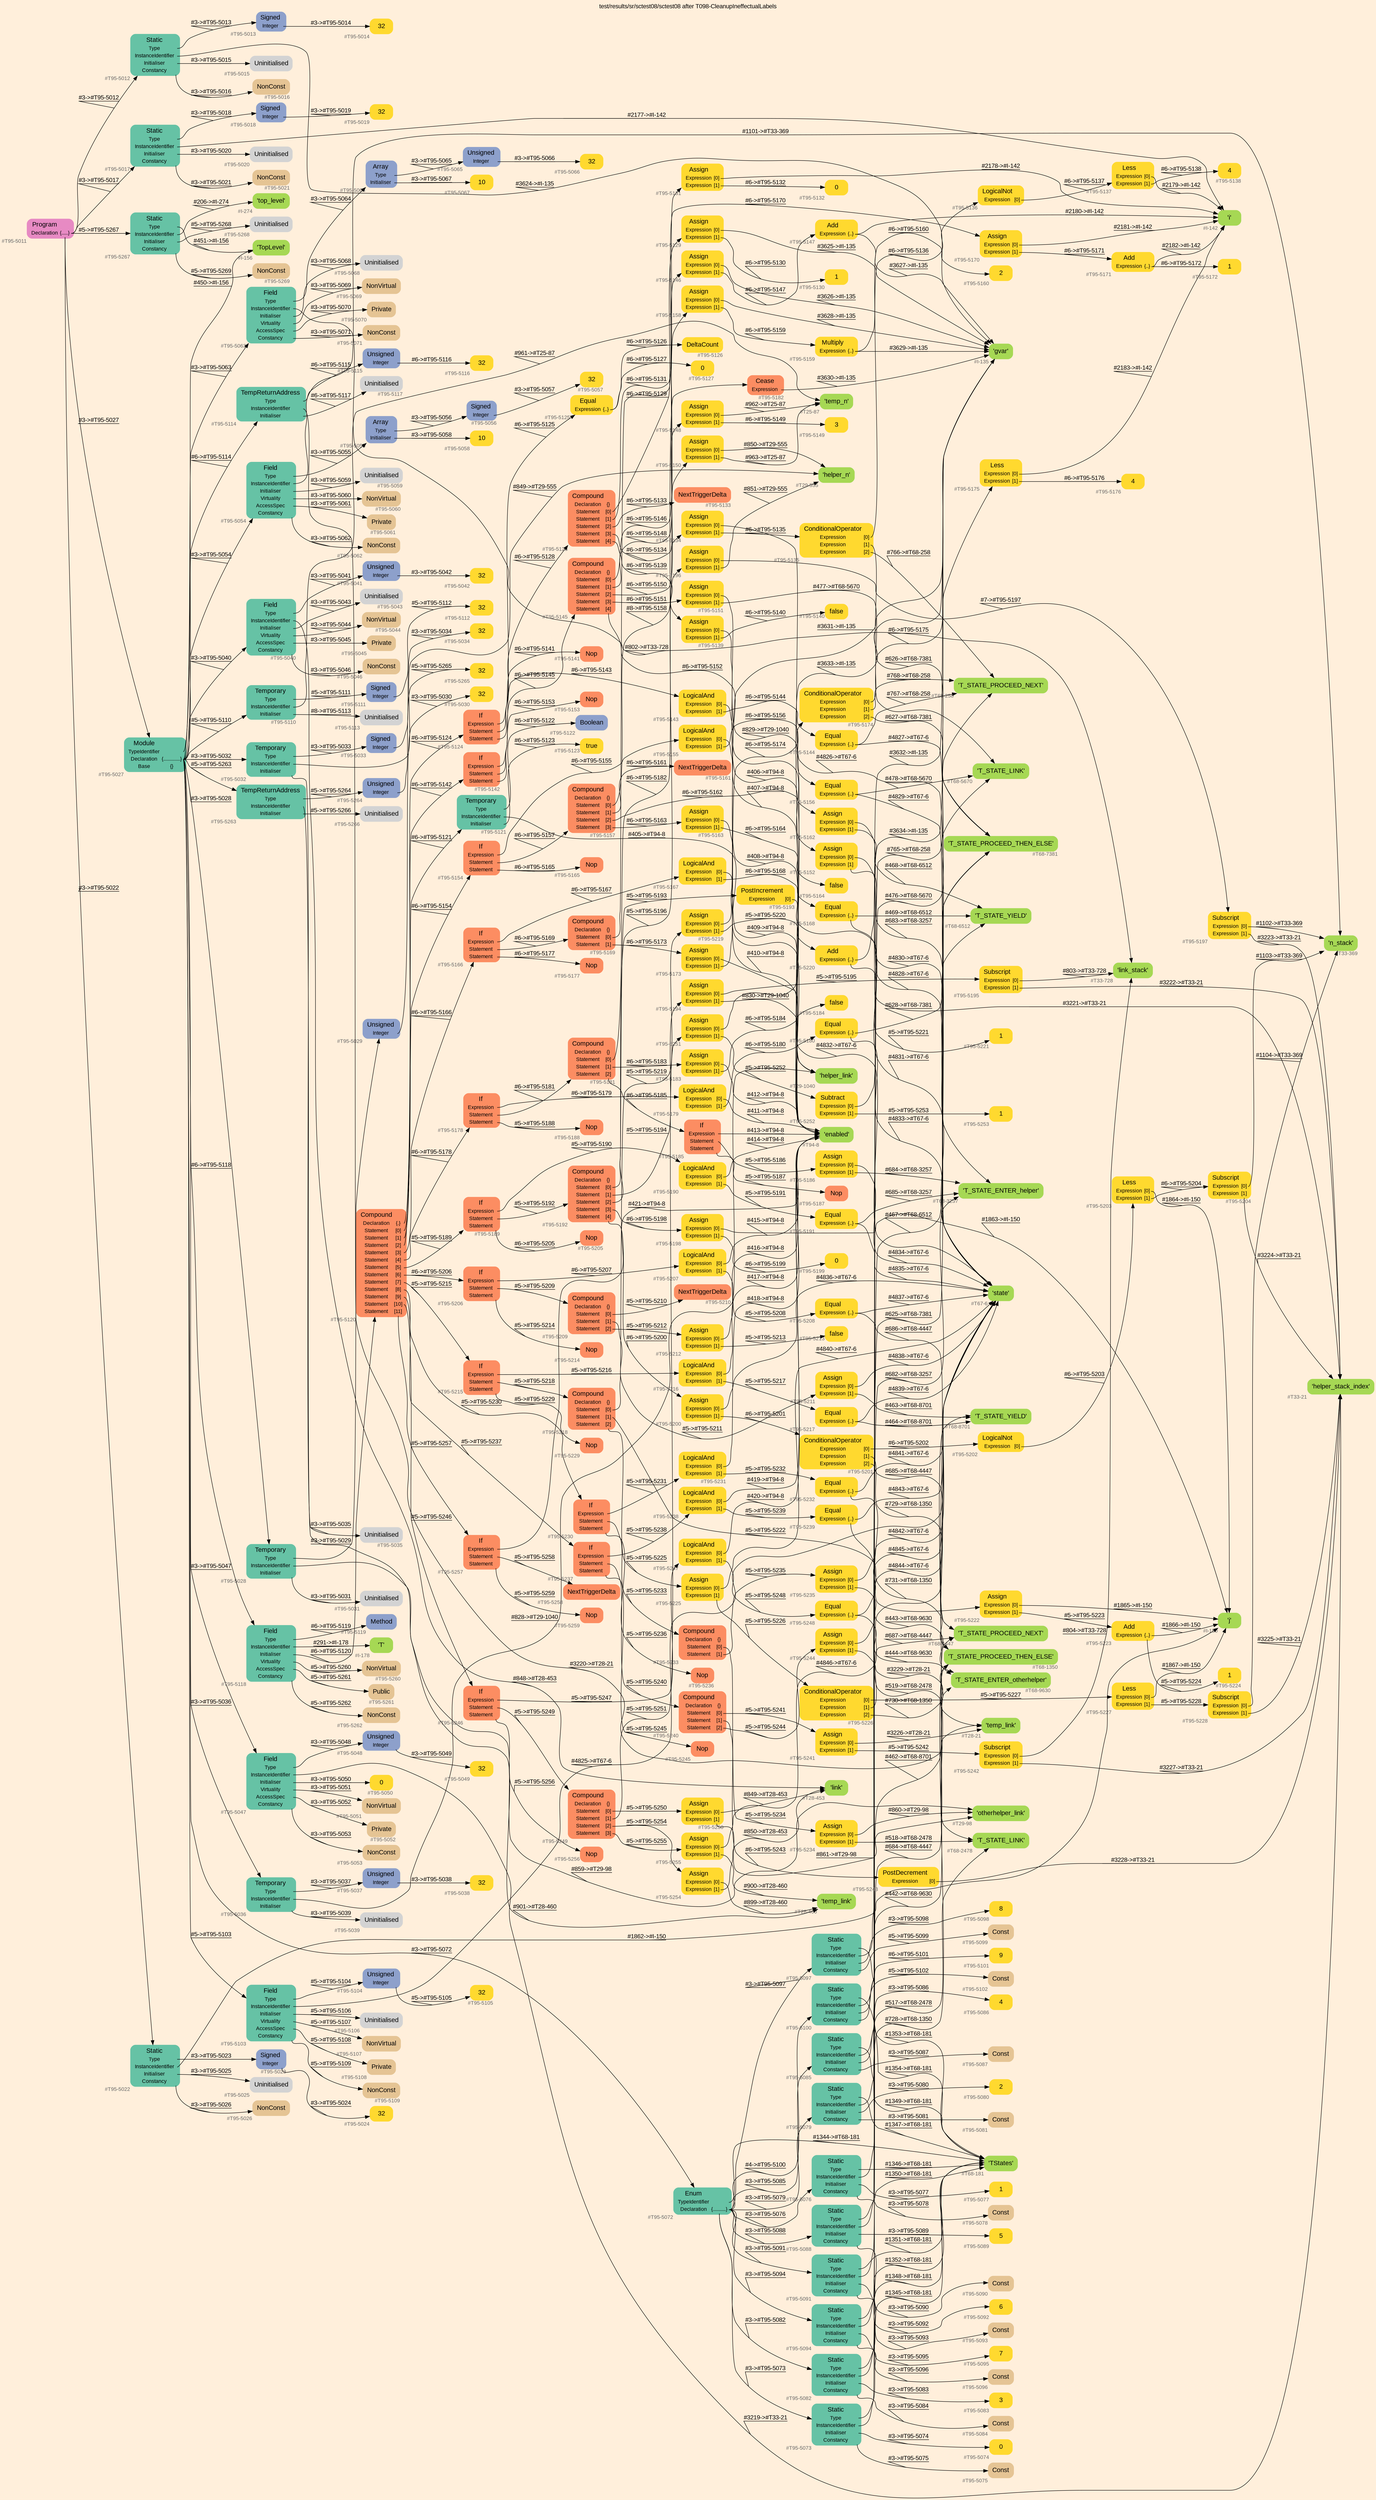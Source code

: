 digraph "test/results/sr/sctest08/sctest08 after T098-CleanupIneffectualLabels" {
label = "test/results/sr/sctest08/sctest08 after T098-CleanupIneffectualLabels"
labelloc = t
graph [
    rankdir = "LR"
    ranksep = 0.3
    bgcolor = antiquewhite1
    color = black
    fontcolor = black
    fontname = "Arial"
];
node [
    fontname = "Arial"
];
edge [
    fontname = "Arial"
];

// -------------------- node figure --------------------
// -------- block #T95-5011 ----------
"#T95-5011" [
    fillcolor = "/set28/4"
    xlabel = "#T95-5011"
    fontsize = "12"
    fontcolor = grey40
    shape = "plaintext"
    label = <<TABLE BORDER="0" CELLBORDER="0" CELLSPACING="0">
     <TR><TD><FONT COLOR="black" POINT-SIZE="15">Program</FONT></TD></TR>
     <TR><TD><FONT COLOR="black" POINT-SIZE="12">Declaration</FONT></TD><TD PORT="port0"><FONT COLOR="black" POINT-SIZE="12">{.....}</FONT></TD></TR>
    </TABLE>>
    style = "rounded,filled"
];

// -------- block #T95-5012 ----------
"#T95-5012" [
    fillcolor = "/set28/1"
    xlabel = "#T95-5012"
    fontsize = "12"
    fontcolor = grey40
    shape = "plaintext"
    label = <<TABLE BORDER="0" CELLBORDER="0" CELLSPACING="0">
     <TR><TD><FONT COLOR="black" POINT-SIZE="15">Static</FONT></TD></TR>
     <TR><TD><FONT COLOR="black" POINT-SIZE="12">Type</FONT></TD><TD PORT="port0"></TD></TR>
     <TR><TD><FONT COLOR="black" POINT-SIZE="12">InstanceIdentifier</FONT></TD><TD PORT="port1"></TD></TR>
     <TR><TD><FONT COLOR="black" POINT-SIZE="12">Initialiser</FONT></TD><TD PORT="port2"></TD></TR>
     <TR><TD><FONT COLOR="black" POINT-SIZE="12">Constancy</FONT></TD><TD PORT="port3"></TD></TR>
    </TABLE>>
    style = "rounded,filled"
];

// -------- block #T95-5013 ----------
"#T95-5013" [
    fillcolor = "/set28/3"
    xlabel = "#T95-5013"
    fontsize = "12"
    fontcolor = grey40
    shape = "plaintext"
    label = <<TABLE BORDER="0" CELLBORDER="0" CELLSPACING="0">
     <TR><TD><FONT COLOR="black" POINT-SIZE="15">Signed</FONT></TD></TR>
     <TR><TD><FONT COLOR="black" POINT-SIZE="12">Integer</FONT></TD><TD PORT="port0"></TD></TR>
    </TABLE>>
    style = "rounded,filled"
];

// -------- block #T95-5014 ----------
"#T95-5014" [
    fillcolor = "/set28/6"
    xlabel = "#T95-5014"
    fontsize = "12"
    fontcolor = grey40
    shape = "plaintext"
    label = <<TABLE BORDER="0" CELLBORDER="0" CELLSPACING="0">
     <TR><TD><FONT COLOR="black" POINT-SIZE="15">32</FONT></TD></TR>
    </TABLE>>
    style = "rounded,filled"
];

// -------- block #I-135 ----------
"#I-135" [
    fillcolor = "/set28/5"
    xlabel = "#I-135"
    fontsize = "12"
    fontcolor = grey40
    shape = "plaintext"
    label = <<TABLE BORDER="0" CELLBORDER="0" CELLSPACING="0">
     <TR><TD><FONT COLOR="black" POINT-SIZE="15">'gvar'</FONT></TD></TR>
    </TABLE>>
    style = "rounded,filled"
];

// -------- block #T95-5015 ----------
"#T95-5015" [
    xlabel = "#T95-5015"
    fontsize = "12"
    fontcolor = grey40
    shape = "plaintext"
    label = <<TABLE BORDER="0" CELLBORDER="0" CELLSPACING="0">
     <TR><TD><FONT COLOR="black" POINT-SIZE="15">Uninitialised</FONT></TD></TR>
    </TABLE>>
    style = "rounded,filled"
];

// -------- block #T95-5016 ----------
"#T95-5016" [
    fillcolor = "/set28/7"
    xlabel = "#T95-5016"
    fontsize = "12"
    fontcolor = grey40
    shape = "plaintext"
    label = <<TABLE BORDER="0" CELLBORDER="0" CELLSPACING="0">
     <TR><TD><FONT COLOR="black" POINT-SIZE="15">NonConst</FONT></TD></TR>
    </TABLE>>
    style = "rounded,filled"
];

// -------- block #T95-5017 ----------
"#T95-5017" [
    fillcolor = "/set28/1"
    xlabel = "#T95-5017"
    fontsize = "12"
    fontcolor = grey40
    shape = "plaintext"
    label = <<TABLE BORDER="0" CELLBORDER="0" CELLSPACING="0">
     <TR><TD><FONT COLOR="black" POINT-SIZE="15">Static</FONT></TD></TR>
     <TR><TD><FONT COLOR="black" POINT-SIZE="12">Type</FONT></TD><TD PORT="port0"></TD></TR>
     <TR><TD><FONT COLOR="black" POINT-SIZE="12">InstanceIdentifier</FONT></TD><TD PORT="port1"></TD></TR>
     <TR><TD><FONT COLOR="black" POINT-SIZE="12">Initialiser</FONT></TD><TD PORT="port2"></TD></TR>
     <TR><TD><FONT COLOR="black" POINT-SIZE="12">Constancy</FONT></TD><TD PORT="port3"></TD></TR>
    </TABLE>>
    style = "rounded,filled"
];

// -------- block #T95-5018 ----------
"#T95-5018" [
    fillcolor = "/set28/3"
    xlabel = "#T95-5018"
    fontsize = "12"
    fontcolor = grey40
    shape = "plaintext"
    label = <<TABLE BORDER="0" CELLBORDER="0" CELLSPACING="0">
     <TR><TD><FONT COLOR="black" POINT-SIZE="15">Signed</FONT></TD></TR>
     <TR><TD><FONT COLOR="black" POINT-SIZE="12">Integer</FONT></TD><TD PORT="port0"></TD></TR>
    </TABLE>>
    style = "rounded,filled"
];

// -------- block #T95-5019 ----------
"#T95-5019" [
    fillcolor = "/set28/6"
    xlabel = "#T95-5019"
    fontsize = "12"
    fontcolor = grey40
    shape = "plaintext"
    label = <<TABLE BORDER="0" CELLBORDER="0" CELLSPACING="0">
     <TR><TD><FONT COLOR="black" POINT-SIZE="15">32</FONT></TD></TR>
    </TABLE>>
    style = "rounded,filled"
];

// -------- block #I-142 ----------
"#I-142" [
    fillcolor = "/set28/5"
    xlabel = "#I-142"
    fontsize = "12"
    fontcolor = grey40
    shape = "plaintext"
    label = <<TABLE BORDER="0" CELLBORDER="0" CELLSPACING="0">
     <TR><TD><FONT COLOR="black" POINT-SIZE="15">'i'</FONT></TD></TR>
    </TABLE>>
    style = "rounded,filled"
];

// -------- block #T95-5020 ----------
"#T95-5020" [
    xlabel = "#T95-5020"
    fontsize = "12"
    fontcolor = grey40
    shape = "plaintext"
    label = <<TABLE BORDER="0" CELLBORDER="0" CELLSPACING="0">
     <TR><TD><FONT COLOR="black" POINT-SIZE="15">Uninitialised</FONT></TD></TR>
    </TABLE>>
    style = "rounded,filled"
];

// -------- block #T95-5021 ----------
"#T95-5021" [
    fillcolor = "/set28/7"
    xlabel = "#T95-5021"
    fontsize = "12"
    fontcolor = grey40
    shape = "plaintext"
    label = <<TABLE BORDER="0" CELLBORDER="0" CELLSPACING="0">
     <TR><TD><FONT COLOR="black" POINT-SIZE="15">NonConst</FONT></TD></TR>
    </TABLE>>
    style = "rounded,filled"
];

// -------- block #T95-5022 ----------
"#T95-5022" [
    fillcolor = "/set28/1"
    xlabel = "#T95-5022"
    fontsize = "12"
    fontcolor = grey40
    shape = "plaintext"
    label = <<TABLE BORDER="0" CELLBORDER="0" CELLSPACING="0">
     <TR><TD><FONT COLOR="black" POINT-SIZE="15">Static</FONT></TD></TR>
     <TR><TD><FONT COLOR="black" POINT-SIZE="12">Type</FONT></TD><TD PORT="port0"></TD></TR>
     <TR><TD><FONT COLOR="black" POINT-SIZE="12">InstanceIdentifier</FONT></TD><TD PORT="port1"></TD></TR>
     <TR><TD><FONT COLOR="black" POINT-SIZE="12">Initialiser</FONT></TD><TD PORT="port2"></TD></TR>
     <TR><TD><FONT COLOR="black" POINT-SIZE="12">Constancy</FONT></TD><TD PORT="port3"></TD></TR>
    </TABLE>>
    style = "rounded,filled"
];

// -------- block #T95-5023 ----------
"#T95-5023" [
    fillcolor = "/set28/3"
    xlabel = "#T95-5023"
    fontsize = "12"
    fontcolor = grey40
    shape = "plaintext"
    label = <<TABLE BORDER="0" CELLBORDER="0" CELLSPACING="0">
     <TR><TD><FONT COLOR="black" POINT-SIZE="15">Signed</FONT></TD></TR>
     <TR><TD><FONT COLOR="black" POINT-SIZE="12">Integer</FONT></TD><TD PORT="port0"></TD></TR>
    </TABLE>>
    style = "rounded,filled"
];

// -------- block #T95-5024 ----------
"#T95-5024" [
    fillcolor = "/set28/6"
    xlabel = "#T95-5024"
    fontsize = "12"
    fontcolor = grey40
    shape = "plaintext"
    label = <<TABLE BORDER="0" CELLBORDER="0" CELLSPACING="0">
     <TR><TD><FONT COLOR="black" POINT-SIZE="15">32</FONT></TD></TR>
    </TABLE>>
    style = "rounded,filled"
];

// -------- block #I-150 ----------
"#I-150" [
    fillcolor = "/set28/5"
    xlabel = "#I-150"
    fontsize = "12"
    fontcolor = grey40
    shape = "plaintext"
    label = <<TABLE BORDER="0" CELLBORDER="0" CELLSPACING="0">
     <TR><TD><FONT COLOR="black" POINT-SIZE="15">'j'</FONT></TD></TR>
    </TABLE>>
    style = "rounded,filled"
];

// -------- block #T95-5025 ----------
"#T95-5025" [
    xlabel = "#T95-5025"
    fontsize = "12"
    fontcolor = grey40
    shape = "plaintext"
    label = <<TABLE BORDER="0" CELLBORDER="0" CELLSPACING="0">
     <TR><TD><FONT COLOR="black" POINT-SIZE="15">Uninitialised</FONT></TD></TR>
    </TABLE>>
    style = "rounded,filled"
];

// -------- block #T95-5026 ----------
"#T95-5026" [
    fillcolor = "/set28/7"
    xlabel = "#T95-5026"
    fontsize = "12"
    fontcolor = grey40
    shape = "plaintext"
    label = <<TABLE BORDER="0" CELLBORDER="0" CELLSPACING="0">
     <TR><TD><FONT COLOR="black" POINT-SIZE="15">NonConst</FONT></TD></TR>
    </TABLE>>
    style = "rounded,filled"
];

// -------- block #T95-5027 ----------
"#T95-5027" [
    fillcolor = "/set28/1"
    xlabel = "#T95-5027"
    fontsize = "12"
    fontcolor = grey40
    shape = "plaintext"
    label = <<TABLE BORDER="0" CELLBORDER="0" CELLSPACING="0">
     <TR><TD><FONT COLOR="black" POINT-SIZE="15">Module</FONT></TD></TR>
     <TR><TD><FONT COLOR="black" POINT-SIZE="12">TypeIdentifier</FONT></TD><TD PORT="port0"></TD></TR>
     <TR><TD><FONT COLOR="black" POINT-SIZE="12">Declaration</FONT></TD><TD PORT="port1"><FONT COLOR="black" POINT-SIZE="12">{.............}</FONT></TD></TR>
     <TR><TD><FONT COLOR="black" POINT-SIZE="12">Base</FONT></TD><TD PORT="port2"><FONT COLOR="black" POINT-SIZE="12">{}</FONT></TD></TR>
    </TABLE>>
    style = "rounded,filled"
];

// -------- block #I-156 ----------
"#I-156" [
    fillcolor = "/set28/5"
    xlabel = "#I-156"
    fontsize = "12"
    fontcolor = grey40
    shape = "plaintext"
    label = <<TABLE BORDER="0" CELLBORDER="0" CELLSPACING="0">
     <TR><TD><FONT COLOR="black" POINT-SIZE="15">'TopLevel'</FONT></TD></TR>
    </TABLE>>
    style = "rounded,filled"
];

// -------- block #T95-5028 ----------
"#T95-5028" [
    fillcolor = "/set28/1"
    xlabel = "#T95-5028"
    fontsize = "12"
    fontcolor = grey40
    shape = "plaintext"
    label = <<TABLE BORDER="0" CELLBORDER="0" CELLSPACING="0">
     <TR><TD><FONT COLOR="black" POINT-SIZE="15">Temporary</FONT></TD></TR>
     <TR><TD><FONT COLOR="black" POINT-SIZE="12">Type</FONT></TD><TD PORT="port0"></TD></TR>
     <TR><TD><FONT COLOR="black" POINT-SIZE="12">InstanceIdentifier</FONT></TD><TD PORT="port1"></TD></TR>
     <TR><TD><FONT COLOR="black" POINT-SIZE="12">Initialiser</FONT></TD><TD PORT="port2"></TD></TR>
    </TABLE>>
    style = "rounded,filled"
];

// -------- block #T95-5029 ----------
"#T95-5029" [
    fillcolor = "/set28/3"
    xlabel = "#T95-5029"
    fontsize = "12"
    fontcolor = grey40
    shape = "plaintext"
    label = <<TABLE BORDER="0" CELLBORDER="0" CELLSPACING="0">
     <TR><TD><FONT COLOR="black" POINT-SIZE="15">Unsigned</FONT></TD></TR>
     <TR><TD><FONT COLOR="black" POINT-SIZE="12">Integer</FONT></TD><TD PORT="port0"></TD></TR>
    </TABLE>>
    style = "rounded,filled"
];

// -------- block #T95-5030 ----------
"#T95-5030" [
    fillcolor = "/set28/6"
    xlabel = "#T95-5030"
    fontsize = "12"
    fontcolor = grey40
    shape = "plaintext"
    label = <<TABLE BORDER="0" CELLBORDER="0" CELLSPACING="0">
     <TR><TD><FONT COLOR="black" POINT-SIZE="15">32</FONT></TD></TR>
    </TABLE>>
    style = "rounded,filled"
];

// -------- block #T29-98 ----------
"#T29-98" [
    fillcolor = "/set28/5"
    xlabel = "#T29-98"
    fontsize = "12"
    fontcolor = grey40
    shape = "plaintext"
    label = <<TABLE BORDER="0" CELLBORDER="0" CELLSPACING="0">
     <TR><TD><FONT COLOR="black" POINT-SIZE="15">'otherhelper_link'</FONT></TD></TR>
    </TABLE>>
    style = "rounded,filled"
];

// -------- block #T95-5031 ----------
"#T95-5031" [
    xlabel = "#T95-5031"
    fontsize = "12"
    fontcolor = grey40
    shape = "plaintext"
    label = <<TABLE BORDER="0" CELLBORDER="0" CELLSPACING="0">
     <TR><TD><FONT COLOR="black" POINT-SIZE="15">Uninitialised</FONT></TD></TR>
    </TABLE>>
    style = "rounded,filled"
];

// -------- block #T95-5032 ----------
"#T95-5032" [
    fillcolor = "/set28/1"
    xlabel = "#T95-5032"
    fontsize = "12"
    fontcolor = grey40
    shape = "plaintext"
    label = <<TABLE BORDER="0" CELLBORDER="0" CELLSPACING="0">
     <TR><TD><FONT COLOR="black" POINT-SIZE="15">Temporary</FONT></TD></TR>
     <TR><TD><FONT COLOR="black" POINT-SIZE="12">Type</FONT></TD><TD PORT="port0"></TD></TR>
     <TR><TD><FONT COLOR="black" POINT-SIZE="12">InstanceIdentifier</FONT></TD><TD PORT="port1"></TD></TR>
     <TR><TD><FONT COLOR="black" POINT-SIZE="12">Initialiser</FONT></TD><TD PORT="port2"></TD></TR>
    </TABLE>>
    style = "rounded,filled"
];

// -------- block #T95-5033 ----------
"#T95-5033" [
    fillcolor = "/set28/3"
    xlabel = "#T95-5033"
    fontsize = "12"
    fontcolor = grey40
    shape = "plaintext"
    label = <<TABLE BORDER="0" CELLBORDER="0" CELLSPACING="0">
     <TR><TD><FONT COLOR="black" POINT-SIZE="15">Signed</FONT></TD></TR>
     <TR><TD><FONT COLOR="black" POINT-SIZE="12">Integer</FONT></TD><TD PORT="port0"></TD></TR>
    </TABLE>>
    style = "rounded,filled"
];

// -------- block #T95-5034 ----------
"#T95-5034" [
    fillcolor = "/set28/6"
    xlabel = "#T95-5034"
    fontsize = "12"
    fontcolor = grey40
    shape = "plaintext"
    label = <<TABLE BORDER="0" CELLBORDER="0" CELLSPACING="0">
     <TR><TD><FONT COLOR="black" POINT-SIZE="15">32</FONT></TD></TR>
    </TABLE>>
    style = "rounded,filled"
];

// -------- block #T29-555 ----------
"#T29-555" [
    fillcolor = "/set28/5"
    xlabel = "#T29-555"
    fontsize = "12"
    fontcolor = grey40
    shape = "plaintext"
    label = <<TABLE BORDER="0" CELLBORDER="0" CELLSPACING="0">
     <TR><TD><FONT COLOR="black" POINT-SIZE="15">'helper_n'</FONT></TD></TR>
    </TABLE>>
    style = "rounded,filled"
];

// -------- block #T95-5035 ----------
"#T95-5035" [
    xlabel = "#T95-5035"
    fontsize = "12"
    fontcolor = grey40
    shape = "plaintext"
    label = <<TABLE BORDER="0" CELLBORDER="0" CELLSPACING="0">
     <TR><TD><FONT COLOR="black" POINT-SIZE="15">Uninitialised</FONT></TD></TR>
    </TABLE>>
    style = "rounded,filled"
];

// -------- block #T95-5036 ----------
"#T95-5036" [
    fillcolor = "/set28/1"
    xlabel = "#T95-5036"
    fontsize = "12"
    fontcolor = grey40
    shape = "plaintext"
    label = <<TABLE BORDER="0" CELLBORDER="0" CELLSPACING="0">
     <TR><TD><FONT COLOR="black" POINT-SIZE="15">Temporary</FONT></TD></TR>
     <TR><TD><FONT COLOR="black" POINT-SIZE="12">Type</FONT></TD><TD PORT="port0"></TD></TR>
     <TR><TD><FONT COLOR="black" POINT-SIZE="12">InstanceIdentifier</FONT></TD><TD PORT="port1"></TD></TR>
     <TR><TD><FONT COLOR="black" POINT-SIZE="12">Initialiser</FONT></TD><TD PORT="port2"></TD></TR>
    </TABLE>>
    style = "rounded,filled"
];

// -------- block #T95-5037 ----------
"#T95-5037" [
    fillcolor = "/set28/3"
    xlabel = "#T95-5037"
    fontsize = "12"
    fontcolor = grey40
    shape = "plaintext"
    label = <<TABLE BORDER="0" CELLBORDER="0" CELLSPACING="0">
     <TR><TD><FONT COLOR="black" POINT-SIZE="15">Unsigned</FONT></TD></TR>
     <TR><TD><FONT COLOR="black" POINT-SIZE="12">Integer</FONT></TD><TD PORT="port0"></TD></TR>
    </TABLE>>
    style = "rounded,filled"
];

// -------- block #T95-5038 ----------
"#T95-5038" [
    fillcolor = "/set28/6"
    xlabel = "#T95-5038"
    fontsize = "12"
    fontcolor = grey40
    shape = "plaintext"
    label = <<TABLE BORDER="0" CELLBORDER="0" CELLSPACING="0">
     <TR><TD><FONT COLOR="black" POINT-SIZE="15">32</FONT></TD></TR>
    </TABLE>>
    style = "rounded,filled"
];

// -------- block #T29-1040 ----------
"#T29-1040" [
    fillcolor = "/set28/5"
    xlabel = "#T29-1040"
    fontsize = "12"
    fontcolor = grey40
    shape = "plaintext"
    label = <<TABLE BORDER="0" CELLBORDER="0" CELLSPACING="0">
     <TR><TD><FONT COLOR="black" POINT-SIZE="15">'helper_link'</FONT></TD></TR>
    </TABLE>>
    style = "rounded,filled"
];

// -------- block #T95-5039 ----------
"#T95-5039" [
    xlabel = "#T95-5039"
    fontsize = "12"
    fontcolor = grey40
    shape = "plaintext"
    label = <<TABLE BORDER="0" CELLBORDER="0" CELLSPACING="0">
     <TR><TD><FONT COLOR="black" POINT-SIZE="15">Uninitialised</FONT></TD></TR>
    </TABLE>>
    style = "rounded,filled"
];

// -------- block #T95-5040 ----------
"#T95-5040" [
    fillcolor = "/set28/1"
    xlabel = "#T95-5040"
    fontsize = "12"
    fontcolor = grey40
    shape = "plaintext"
    label = <<TABLE BORDER="0" CELLBORDER="0" CELLSPACING="0">
     <TR><TD><FONT COLOR="black" POINT-SIZE="15">Field</FONT></TD></TR>
     <TR><TD><FONT COLOR="black" POINT-SIZE="12">Type</FONT></TD><TD PORT="port0"></TD></TR>
     <TR><TD><FONT COLOR="black" POINT-SIZE="12">InstanceIdentifier</FONT></TD><TD PORT="port1"></TD></TR>
     <TR><TD><FONT COLOR="black" POINT-SIZE="12">Initialiser</FONT></TD><TD PORT="port2"></TD></TR>
     <TR><TD><FONT COLOR="black" POINT-SIZE="12">Virtuality</FONT></TD><TD PORT="port3"></TD></TR>
     <TR><TD><FONT COLOR="black" POINT-SIZE="12">AccessSpec</FONT></TD><TD PORT="port4"></TD></TR>
     <TR><TD><FONT COLOR="black" POINT-SIZE="12">Constancy</FONT></TD><TD PORT="port5"></TD></TR>
    </TABLE>>
    style = "rounded,filled"
];

// -------- block #T95-5041 ----------
"#T95-5041" [
    fillcolor = "/set28/3"
    xlabel = "#T95-5041"
    fontsize = "12"
    fontcolor = grey40
    shape = "plaintext"
    label = <<TABLE BORDER="0" CELLBORDER="0" CELLSPACING="0">
     <TR><TD><FONT COLOR="black" POINT-SIZE="15">Unsigned</FONT></TD></TR>
     <TR><TD><FONT COLOR="black" POINT-SIZE="12">Integer</FONT></TD><TD PORT="port0"></TD></TR>
    </TABLE>>
    style = "rounded,filled"
];

// -------- block #T95-5042 ----------
"#T95-5042" [
    fillcolor = "/set28/6"
    xlabel = "#T95-5042"
    fontsize = "12"
    fontcolor = grey40
    shape = "plaintext"
    label = <<TABLE BORDER="0" CELLBORDER="0" CELLSPACING="0">
     <TR><TD><FONT COLOR="black" POINT-SIZE="15">32</FONT></TD></TR>
    </TABLE>>
    style = "rounded,filled"
];

// -------- block #T28-453 ----------
"#T28-453" [
    fillcolor = "/set28/5"
    xlabel = "#T28-453"
    fontsize = "12"
    fontcolor = grey40
    shape = "plaintext"
    label = <<TABLE BORDER="0" CELLBORDER="0" CELLSPACING="0">
     <TR><TD><FONT COLOR="black" POINT-SIZE="15">'link'</FONT></TD></TR>
    </TABLE>>
    style = "rounded,filled"
];

// -------- block #T95-5043 ----------
"#T95-5043" [
    xlabel = "#T95-5043"
    fontsize = "12"
    fontcolor = grey40
    shape = "plaintext"
    label = <<TABLE BORDER="0" CELLBORDER="0" CELLSPACING="0">
     <TR><TD><FONT COLOR="black" POINT-SIZE="15">Uninitialised</FONT></TD></TR>
    </TABLE>>
    style = "rounded,filled"
];

// -------- block #T95-5044 ----------
"#T95-5044" [
    fillcolor = "/set28/7"
    xlabel = "#T95-5044"
    fontsize = "12"
    fontcolor = grey40
    shape = "plaintext"
    label = <<TABLE BORDER="0" CELLBORDER="0" CELLSPACING="0">
     <TR><TD><FONT COLOR="black" POINT-SIZE="15">NonVirtual</FONT></TD></TR>
    </TABLE>>
    style = "rounded,filled"
];

// -------- block #T95-5045 ----------
"#T95-5045" [
    fillcolor = "/set28/7"
    xlabel = "#T95-5045"
    fontsize = "12"
    fontcolor = grey40
    shape = "plaintext"
    label = <<TABLE BORDER="0" CELLBORDER="0" CELLSPACING="0">
     <TR><TD><FONT COLOR="black" POINT-SIZE="15">Private</FONT></TD></TR>
    </TABLE>>
    style = "rounded,filled"
];

// -------- block #T95-5046 ----------
"#T95-5046" [
    fillcolor = "/set28/7"
    xlabel = "#T95-5046"
    fontsize = "12"
    fontcolor = grey40
    shape = "plaintext"
    label = <<TABLE BORDER="0" CELLBORDER="0" CELLSPACING="0">
     <TR><TD><FONT COLOR="black" POINT-SIZE="15">NonConst</FONT></TD></TR>
    </TABLE>>
    style = "rounded,filled"
];

// -------- block #T95-5047 ----------
"#T95-5047" [
    fillcolor = "/set28/1"
    xlabel = "#T95-5047"
    fontsize = "12"
    fontcolor = grey40
    shape = "plaintext"
    label = <<TABLE BORDER="0" CELLBORDER="0" CELLSPACING="0">
     <TR><TD><FONT COLOR="black" POINT-SIZE="15">Field</FONT></TD></TR>
     <TR><TD><FONT COLOR="black" POINT-SIZE="12">Type</FONT></TD><TD PORT="port0"></TD></TR>
     <TR><TD><FONT COLOR="black" POINT-SIZE="12">InstanceIdentifier</FONT></TD><TD PORT="port1"></TD></TR>
     <TR><TD><FONT COLOR="black" POINT-SIZE="12">Initialiser</FONT></TD><TD PORT="port2"></TD></TR>
     <TR><TD><FONT COLOR="black" POINT-SIZE="12">Virtuality</FONT></TD><TD PORT="port3"></TD></TR>
     <TR><TD><FONT COLOR="black" POINT-SIZE="12">AccessSpec</FONT></TD><TD PORT="port4"></TD></TR>
     <TR><TD><FONT COLOR="black" POINT-SIZE="12">Constancy</FONT></TD><TD PORT="port5"></TD></TR>
    </TABLE>>
    style = "rounded,filled"
];

// -------- block #T95-5048 ----------
"#T95-5048" [
    fillcolor = "/set28/3"
    xlabel = "#T95-5048"
    fontsize = "12"
    fontcolor = grey40
    shape = "plaintext"
    label = <<TABLE BORDER="0" CELLBORDER="0" CELLSPACING="0">
     <TR><TD><FONT COLOR="black" POINT-SIZE="15">Unsigned</FONT></TD></TR>
     <TR><TD><FONT COLOR="black" POINT-SIZE="12">Integer</FONT></TD><TD PORT="port0"></TD></TR>
    </TABLE>>
    style = "rounded,filled"
];

// -------- block #T95-5049 ----------
"#T95-5049" [
    fillcolor = "/set28/6"
    xlabel = "#T95-5049"
    fontsize = "12"
    fontcolor = grey40
    shape = "plaintext"
    label = <<TABLE BORDER="0" CELLBORDER="0" CELLSPACING="0">
     <TR><TD><FONT COLOR="black" POINT-SIZE="15">32</FONT></TD></TR>
    </TABLE>>
    style = "rounded,filled"
];

// -------- block #T33-21 ----------
"#T33-21" [
    fillcolor = "/set28/5"
    xlabel = "#T33-21"
    fontsize = "12"
    fontcolor = grey40
    shape = "plaintext"
    label = <<TABLE BORDER="0" CELLBORDER="0" CELLSPACING="0">
     <TR><TD><FONT COLOR="black" POINT-SIZE="15">'helper_stack_index'</FONT></TD></TR>
    </TABLE>>
    style = "rounded,filled"
];

// -------- block #T95-5050 ----------
"#T95-5050" [
    fillcolor = "/set28/6"
    xlabel = "#T95-5050"
    fontsize = "12"
    fontcolor = grey40
    shape = "plaintext"
    label = <<TABLE BORDER="0" CELLBORDER="0" CELLSPACING="0">
     <TR><TD><FONT COLOR="black" POINT-SIZE="15">0</FONT></TD></TR>
    </TABLE>>
    style = "rounded,filled"
];

// -------- block #T95-5051 ----------
"#T95-5051" [
    fillcolor = "/set28/7"
    xlabel = "#T95-5051"
    fontsize = "12"
    fontcolor = grey40
    shape = "plaintext"
    label = <<TABLE BORDER="0" CELLBORDER="0" CELLSPACING="0">
     <TR><TD><FONT COLOR="black" POINT-SIZE="15">NonVirtual</FONT></TD></TR>
    </TABLE>>
    style = "rounded,filled"
];

// -------- block #T95-5052 ----------
"#T95-5052" [
    fillcolor = "/set28/7"
    xlabel = "#T95-5052"
    fontsize = "12"
    fontcolor = grey40
    shape = "plaintext"
    label = <<TABLE BORDER="0" CELLBORDER="0" CELLSPACING="0">
     <TR><TD><FONT COLOR="black" POINT-SIZE="15">Private</FONT></TD></TR>
    </TABLE>>
    style = "rounded,filled"
];

// -------- block #T95-5053 ----------
"#T95-5053" [
    fillcolor = "/set28/7"
    xlabel = "#T95-5053"
    fontsize = "12"
    fontcolor = grey40
    shape = "plaintext"
    label = <<TABLE BORDER="0" CELLBORDER="0" CELLSPACING="0">
     <TR><TD><FONT COLOR="black" POINT-SIZE="15">NonConst</FONT></TD></TR>
    </TABLE>>
    style = "rounded,filled"
];

// -------- block #T95-5054 ----------
"#T95-5054" [
    fillcolor = "/set28/1"
    xlabel = "#T95-5054"
    fontsize = "12"
    fontcolor = grey40
    shape = "plaintext"
    label = <<TABLE BORDER="0" CELLBORDER="0" CELLSPACING="0">
     <TR><TD><FONT COLOR="black" POINT-SIZE="15">Field</FONT></TD></TR>
     <TR><TD><FONT COLOR="black" POINT-SIZE="12">Type</FONT></TD><TD PORT="port0"></TD></TR>
     <TR><TD><FONT COLOR="black" POINT-SIZE="12">InstanceIdentifier</FONT></TD><TD PORT="port1"></TD></TR>
     <TR><TD><FONT COLOR="black" POINT-SIZE="12">Initialiser</FONT></TD><TD PORT="port2"></TD></TR>
     <TR><TD><FONT COLOR="black" POINT-SIZE="12">Virtuality</FONT></TD><TD PORT="port3"></TD></TR>
     <TR><TD><FONT COLOR="black" POINT-SIZE="12">AccessSpec</FONT></TD><TD PORT="port4"></TD></TR>
     <TR><TD><FONT COLOR="black" POINT-SIZE="12">Constancy</FONT></TD><TD PORT="port5"></TD></TR>
    </TABLE>>
    style = "rounded,filled"
];

// -------- block #T95-5055 ----------
"#T95-5055" [
    fillcolor = "/set28/3"
    xlabel = "#T95-5055"
    fontsize = "12"
    fontcolor = grey40
    shape = "plaintext"
    label = <<TABLE BORDER="0" CELLBORDER="0" CELLSPACING="0">
     <TR><TD><FONT COLOR="black" POINT-SIZE="15">Array</FONT></TD></TR>
     <TR><TD><FONT COLOR="black" POINT-SIZE="12">Type</FONT></TD><TD PORT="port0"></TD></TR>
     <TR><TD><FONT COLOR="black" POINT-SIZE="12">Initialiser</FONT></TD><TD PORT="port1"></TD></TR>
    </TABLE>>
    style = "rounded,filled"
];

// -------- block #T95-5056 ----------
"#T95-5056" [
    fillcolor = "/set28/3"
    xlabel = "#T95-5056"
    fontsize = "12"
    fontcolor = grey40
    shape = "plaintext"
    label = <<TABLE BORDER="0" CELLBORDER="0" CELLSPACING="0">
     <TR><TD><FONT COLOR="black" POINT-SIZE="15">Signed</FONT></TD></TR>
     <TR><TD><FONT COLOR="black" POINT-SIZE="12">Integer</FONT></TD><TD PORT="port0"></TD></TR>
    </TABLE>>
    style = "rounded,filled"
];

// -------- block #T95-5057 ----------
"#T95-5057" [
    fillcolor = "/set28/6"
    xlabel = "#T95-5057"
    fontsize = "12"
    fontcolor = grey40
    shape = "plaintext"
    label = <<TABLE BORDER="0" CELLBORDER="0" CELLSPACING="0">
     <TR><TD><FONT COLOR="black" POINT-SIZE="15">32</FONT></TD></TR>
    </TABLE>>
    style = "rounded,filled"
];

// -------- block #T95-5058 ----------
"#T95-5058" [
    fillcolor = "/set28/6"
    xlabel = "#T95-5058"
    fontsize = "12"
    fontcolor = grey40
    shape = "plaintext"
    label = <<TABLE BORDER="0" CELLBORDER="0" CELLSPACING="0">
     <TR><TD><FONT COLOR="black" POINT-SIZE="15">10</FONT></TD></TR>
    </TABLE>>
    style = "rounded,filled"
];

// -------- block #T33-369 ----------
"#T33-369" [
    fillcolor = "/set28/5"
    xlabel = "#T33-369"
    fontsize = "12"
    fontcolor = grey40
    shape = "plaintext"
    label = <<TABLE BORDER="0" CELLBORDER="0" CELLSPACING="0">
     <TR><TD><FONT COLOR="black" POINT-SIZE="15">'n_stack'</FONT></TD></TR>
    </TABLE>>
    style = "rounded,filled"
];

// -------- block #T95-5059 ----------
"#T95-5059" [
    xlabel = "#T95-5059"
    fontsize = "12"
    fontcolor = grey40
    shape = "plaintext"
    label = <<TABLE BORDER="0" CELLBORDER="0" CELLSPACING="0">
     <TR><TD><FONT COLOR="black" POINT-SIZE="15">Uninitialised</FONT></TD></TR>
    </TABLE>>
    style = "rounded,filled"
];

// -------- block #T95-5060 ----------
"#T95-5060" [
    fillcolor = "/set28/7"
    xlabel = "#T95-5060"
    fontsize = "12"
    fontcolor = grey40
    shape = "plaintext"
    label = <<TABLE BORDER="0" CELLBORDER="0" CELLSPACING="0">
     <TR><TD><FONT COLOR="black" POINT-SIZE="15">NonVirtual</FONT></TD></TR>
    </TABLE>>
    style = "rounded,filled"
];

// -------- block #T95-5061 ----------
"#T95-5061" [
    fillcolor = "/set28/7"
    xlabel = "#T95-5061"
    fontsize = "12"
    fontcolor = grey40
    shape = "plaintext"
    label = <<TABLE BORDER="0" CELLBORDER="0" CELLSPACING="0">
     <TR><TD><FONT COLOR="black" POINT-SIZE="15">Private</FONT></TD></TR>
    </TABLE>>
    style = "rounded,filled"
];

// -------- block #T95-5062 ----------
"#T95-5062" [
    fillcolor = "/set28/7"
    xlabel = "#T95-5062"
    fontsize = "12"
    fontcolor = grey40
    shape = "plaintext"
    label = <<TABLE BORDER="0" CELLBORDER="0" CELLSPACING="0">
     <TR><TD><FONT COLOR="black" POINT-SIZE="15">NonConst</FONT></TD></TR>
    </TABLE>>
    style = "rounded,filled"
];

// -------- block #T95-5063 ----------
"#T95-5063" [
    fillcolor = "/set28/1"
    xlabel = "#T95-5063"
    fontsize = "12"
    fontcolor = grey40
    shape = "plaintext"
    label = <<TABLE BORDER="0" CELLBORDER="0" CELLSPACING="0">
     <TR><TD><FONT COLOR="black" POINT-SIZE="15">Field</FONT></TD></TR>
     <TR><TD><FONT COLOR="black" POINT-SIZE="12">Type</FONT></TD><TD PORT="port0"></TD></TR>
     <TR><TD><FONT COLOR="black" POINT-SIZE="12">InstanceIdentifier</FONT></TD><TD PORT="port1"></TD></TR>
     <TR><TD><FONT COLOR="black" POINT-SIZE="12">Initialiser</FONT></TD><TD PORT="port2"></TD></TR>
     <TR><TD><FONT COLOR="black" POINT-SIZE="12">Virtuality</FONT></TD><TD PORT="port3"></TD></TR>
     <TR><TD><FONT COLOR="black" POINT-SIZE="12">AccessSpec</FONT></TD><TD PORT="port4"></TD></TR>
     <TR><TD><FONT COLOR="black" POINT-SIZE="12">Constancy</FONT></TD><TD PORT="port5"></TD></TR>
    </TABLE>>
    style = "rounded,filled"
];

// -------- block #T95-5064 ----------
"#T95-5064" [
    fillcolor = "/set28/3"
    xlabel = "#T95-5064"
    fontsize = "12"
    fontcolor = grey40
    shape = "plaintext"
    label = <<TABLE BORDER="0" CELLBORDER="0" CELLSPACING="0">
     <TR><TD><FONT COLOR="black" POINT-SIZE="15">Array</FONT></TD></TR>
     <TR><TD><FONT COLOR="black" POINT-SIZE="12">Type</FONT></TD><TD PORT="port0"></TD></TR>
     <TR><TD><FONT COLOR="black" POINT-SIZE="12">Initialiser</FONT></TD><TD PORT="port1"></TD></TR>
    </TABLE>>
    style = "rounded,filled"
];

// -------- block #T95-5065 ----------
"#T95-5065" [
    fillcolor = "/set28/3"
    xlabel = "#T95-5065"
    fontsize = "12"
    fontcolor = grey40
    shape = "plaintext"
    label = <<TABLE BORDER="0" CELLBORDER="0" CELLSPACING="0">
     <TR><TD><FONT COLOR="black" POINT-SIZE="15">Unsigned</FONT></TD></TR>
     <TR><TD><FONT COLOR="black" POINT-SIZE="12">Integer</FONT></TD><TD PORT="port0"></TD></TR>
    </TABLE>>
    style = "rounded,filled"
];

// -------- block #T95-5066 ----------
"#T95-5066" [
    fillcolor = "/set28/6"
    xlabel = "#T95-5066"
    fontsize = "12"
    fontcolor = grey40
    shape = "plaintext"
    label = <<TABLE BORDER="0" CELLBORDER="0" CELLSPACING="0">
     <TR><TD><FONT COLOR="black" POINT-SIZE="15">32</FONT></TD></TR>
    </TABLE>>
    style = "rounded,filled"
];

// -------- block #T95-5067 ----------
"#T95-5067" [
    fillcolor = "/set28/6"
    xlabel = "#T95-5067"
    fontsize = "12"
    fontcolor = grey40
    shape = "plaintext"
    label = <<TABLE BORDER="0" CELLBORDER="0" CELLSPACING="0">
     <TR><TD><FONT COLOR="black" POINT-SIZE="15">10</FONT></TD></TR>
    </TABLE>>
    style = "rounded,filled"
];

// -------- block #T33-728 ----------
"#T33-728" [
    fillcolor = "/set28/5"
    xlabel = "#T33-728"
    fontsize = "12"
    fontcolor = grey40
    shape = "plaintext"
    label = <<TABLE BORDER="0" CELLBORDER="0" CELLSPACING="0">
     <TR><TD><FONT COLOR="black" POINT-SIZE="15">'link_stack'</FONT></TD></TR>
    </TABLE>>
    style = "rounded,filled"
];

// -------- block #T95-5068 ----------
"#T95-5068" [
    xlabel = "#T95-5068"
    fontsize = "12"
    fontcolor = grey40
    shape = "plaintext"
    label = <<TABLE BORDER="0" CELLBORDER="0" CELLSPACING="0">
     <TR><TD><FONT COLOR="black" POINT-SIZE="15">Uninitialised</FONT></TD></TR>
    </TABLE>>
    style = "rounded,filled"
];

// -------- block #T95-5069 ----------
"#T95-5069" [
    fillcolor = "/set28/7"
    xlabel = "#T95-5069"
    fontsize = "12"
    fontcolor = grey40
    shape = "plaintext"
    label = <<TABLE BORDER="0" CELLBORDER="0" CELLSPACING="0">
     <TR><TD><FONT COLOR="black" POINT-SIZE="15">NonVirtual</FONT></TD></TR>
    </TABLE>>
    style = "rounded,filled"
];

// -------- block #T95-5070 ----------
"#T95-5070" [
    fillcolor = "/set28/7"
    xlabel = "#T95-5070"
    fontsize = "12"
    fontcolor = grey40
    shape = "plaintext"
    label = <<TABLE BORDER="0" CELLBORDER="0" CELLSPACING="0">
     <TR><TD><FONT COLOR="black" POINT-SIZE="15">Private</FONT></TD></TR>
    </TABLE>>
    style = "rounded,filled"
];

// -------- block #T95-5071 ----------
"#T95-5071" [
    fillcolor = "/set28/7"
    xlabel = "#T95-5071"
    fontsize = "12"
    fontcolor = grey40
    shape = "plaintext"
    label = <<TABLE BORDER="0" CELLBORDER="0" CELLSPACING="0">
     <TR><TD><FONT COLOR="black" POINT-SIZE="15">NonConst</FONT></TD></TR>
    </TABLE>>
    style = "rounded,filled"
];

// -------- block #T95-5072 ----------
"#T95-5072" [
    fillcolor = "/set28/1"
    xlabel = "#T95-5072"
    fontsize = "12"
    fontcolor = grey40
    shape = "plaintext"
    label = <<TABLE BORDER="0" CELLBORDER="0" CELLSPACING="0">
     <TR><TD><FONT COLOR="black" POINT-SIZE="15">Enum</FONT></TD></TR>
     <TR><TD><FONT COLOR="black" POINT-SIZE="12">TypeIdentifier</FONT></TD><TD PORT="port0"></TD></TR>
     <TR><TD><FONT COLOR="black" POINT-SIZE="12">Declaration</FONT></TD><TD PORT="port1"><FONT COLOR="black" POINT-SIZE="12">{..........}</FONT></TD></TR>
    </TABLE>>
    style = "rounded,filled"
];

// -------- block #T68-181 ----------
"#T68-181" [
    fillcolor = "/set28/5"
    xlabel = "#T68-181"
    fontsize = "12"
    fontcolor = grey40
    shape = "plaintext"
    label = <<TABLE BORDER="0" CELLBORDER="0" CELLSPACING="0">
     <TR><TD><FONT COLOR="black" POINT-SIZE="15">'TStates'</FONT></TD></TR>
    </TABLE>>
    style = "rounded,filled"
];

// -------- block #T95-5073 ----------
"#T95-5073" [
    fillcolor = "/set28/1"
    xlabel = "#T95-5073"
    fontsize = "12"
    fontcolor = grey40
    shape = "plaintext"
    label = <<TABLE BORDER="0" CELLBORDER="0" CELLSPACING="0">
     <TR><TD><FONT COLOR="black" POINT-SIZE="15">Static</FONT></TD></TR>
     <TR><TD><FONT COLOR="black" POINT-SIZE="12">Type</FONT></TD><TD PORT="port0"></TD></TR>
     <TR><TD><FONT COLOR="black" POINT-SIZE="12">InstanceIdentifier</FONT></TD><TD PORT="port1"></TD></TR>
     <TR><TD><FONT COLOR="black" POINT-SIZE="12">Initialiser</FONT></TD><TD PORT="port2"></TD></TR>
     <TR><TD><FONT COLOR="black" POINT-SIZE="12">Constancy</FONT></TD><TD PORT="port3"></TD></TR>
    </TABLE>>
    style = "rounded,filled"
];

// -------- block #T68-258 ----------
"#T68-258" [
    fillcolor = "/set28/5"
    xlabel = "#T68-258"
    fontsize = "12"
    fontcolor = grey40
    shape = "plaintext"
    label = <<TABLE BORDER="0" CELLBORDER="0" CELLSPACING="0">
     <TR><TD><FONT COLOR="black" POINT-SIZE="15">'T_STATE_PROCEED_NEXT'</FONT></TD></TR>
    </TABLE>>
    style = "rounded,filled"
];

// -------- block #T95-5074 ----------
"#T95-5074" [
    fillcolor = "/set28/6"
    xlabel = "#T95-5074"
    fontsize = "12"
    fontcolor = grey40
    shape = "plaintext"
    label = <<TABLE BORDER="0" CELLBORDER="0" CELLSPACING="0">
     <TR><TD><FONT COLOR="black" POINT-SIZE="15">0</FONT></TD></TR>
    </TABLE>>
    style = "rounded,filled"
];

// -------- block #T95-5075 ----------
"#T95-5075" [
    fillcolor = "/set28/7"
    xlabel = "#T95-5075"
    fontsize = "12"
    fontcolor = grey40
    shape = "plaintext"
    label = <<TABLE BORDER="0" CELLBORDER="0" CELLSPACING="0">
     <TR><TD><FONT COLOR="black" POINT-SIZE="15">Const</FONT></TD></TR>
    </TABLE>>
    style = "rounded,filled"
];

// -------- block #T95-5076 ----------
"#T95-5076" [
    fillcolor = "/set28/1"
    xlabel = "#T95-5076"
    fontsize = "12"
    fontcolor = grey40
    shape = "plaintext"
    label = <<TABLE BORDER="0" CELLBORDER="0" CELLSPACING="0">
     <TR><TD><FONT COLOR="black" POINT-SIZE="15">Static</FONT></TD></TR>
     <TR><TD><FONT COLOR="black" POINT-SIZE="12">Type</FONT></TD><TD PORT="port0"></TD></TR>
     <TR><TD><FONT COLOR="black" POINT-SIZE="12">InstanceIdentifier</FONT></TD><TD PORT="port1"></TD></TR>
     <TR><TD><FONT COLOR="black" POINT-SIZE="12">Initialiser</FONT></TD><TD PORT="port2"></TD></TR>
     <TR><TD><FONT COLOR="black" POINT-SIZE="12">Constancy</FONT></TD><TD PORT="port3"></TD></TR>
    </TABLE>>
    style = "rounded,filled"
];

// -------- block #T68-1350 ----------
"#T68-1350" [
    fillcolor = "/set28/5"
    xlabel = "#T68-1350"
    fontsize = "12"
    fontcolor = grey40
    shape = "plaintext"
    label = <<TABLE BORDER="0" CELLBORDER="0" CELLSPACING="0">
     <TR><TD><FONT COLOR="black" POINT-SIZE="15">'T_STATE_PROCEED_THEN_ELSE'</FONT></TD></TR>
    </TABLE>>
    style = "rounded,filled"
];

// -------- block #T95-5077 ----------
"#T95-5077" [
    fillcolor = "/set28/6"
    xlabel = "#T95-5077"
    fontsize = "12"
    fontcolor = grey40
    shape = "plaintext"
    label = <<TABLE BORDER="0" CELLBORDER="0" CELLSPACING="0">
     <TR><TD><FONT COLOR="black" POINT-SIZE="15">1</FONT></TD></TR>
    </TABLE>>
    style = "rounded,filled"
];

// -------- block #T95-5078 ----------
"#T95-5078" [
    fillcolor = "/set28/7"
    xlabel = "#T95-5078"
    fontsize = "12"
    fontcolor = grey40
    shape = "plaintext"
    label = <<TABLE BORDER="0" CELLBORDER="0" CELLSPACING="0">
     <TR><TD><FONT COLOR="black" POINT-SIZE="15">Const</FONT></TD></TR>
    </TABLE>>
    style = "rounded,filled"
];

// -------- block #T95-5079 ----------
"#T95-5079" [
    fillcolor = "/set28/1"
    xlabel = "#T95-5079"
    fontsize = "12"
    fontcolor = grey40
    shape = "plaintext"
    label = <<TABLE BORDER="0" CELLBORDER="0" CELLSPACING="0">
     <TR><TD><FONT COLOR="black" POINT-SIZE="15">Static</FONT></TD></TR>
     <TR><TD><FONT COLOR="black" POINT-SIZE="12">Type</FONT></TD><TD PORT="port0"></TD></TR>
     <TR><TD><FONT COLOR="black" POINT-SIZE="12">InstanceIdentifier</FONT></TD><TD PORT="port1"></TD></TR>
     <TR><TD><FONT COLOR="black" POINT-SIZE="12">Initialiser</FONT></TD><TD PORT="port2"></TD></TR>
     <TR><TD><FONT COLOR="black" POINT-SIZE="12">Constancy</FONT></TD><TD PORT="port3"></TD></TR>
    </TABLE>>
    style = "rounded,filled"
];

// -------- block #T68-2478 ----------
"#T68-2478" [
    fillcolor = "/set28/5"
    xlabel = "#T68-2478"
    fontsize = "12"
    fontcolor = grey40
    shape = "plaintext"
    label = <<TABLE BORDER="0" CELLBORDER="0" CELLSPACING="0">
     <TR><TD><FONT COLOR="black" POINT-SIZE="15">'T_STATE_LINK'</FONT></TD></TR>
    </TABLE>>
    style = "rounded,filled"
];

// -------- block #T95-5080 ----------
"#T95-5080" [
    fillcolor = "/set28/6"
    xlabel = "#T95-5080"
    fontsize = "12"
    fontcolor = grey40
    shape = "plaintext"
    label = <<TABLE BORDER="0" CELLBORDER="0" CELLSPACING="0">
     <TR><TD><FONT COLOR="black" POINT-SIZE="15">2</FONT></TD></TR>
    </TABLE>>
    style = "rounded,filled"
];

// -------- block #T95-5081 ----------
"#T95-5081" [
    fillcolor = "/set28/7"
    xlabel = "#T95-5081"
    fontsize = "12"
    fontcolor = grey40
    shape = "plaintext"
    label = <<TABLE BORDER="0" CELLBORDER="0" CELLSPACING="0">
     <TR><TD><FONT COLOR="black" POINT-SIZE="15">Const</FONT></TD></TR>
    </TABLE>>
    style = "rounded,filled"
];

// -------- block #T95-5082 ----------
"#T95-5082" [
    fillcolor = "/set28/1"
    xlabel = "#T95-5082"
    fontsize = "12"
    fontcolor = grey40
    shape = "plaintext"
    label = <<TABLE BORDER="0" CELLBORDER="0" CELLSPACING="0">
     <TR><TD><FONT COLOR="black" POINT-SIZE="15">Static</FONT></TD></TR>
     <TR><TD><FONT COLOR="black" POINT-SIZE="12">Type</FONT></TD><TD PORT="port0"></TD></TR>
     <TR><TD><FONT COLOR="black" POINT-SIZE="12">InstanceIdentifier</FONT></TD><TD PORT="port1"></TD></TR>
     <TR><TD><FONT COLOR="black" POINT-SIZE="12">Initialiser</FONT></TD><TD PORT="port2"></TD></TR>
     <TR><TD><FONT COLOR="black" POINT-SIZE="12">Constancy</FONT></TD><TD PORT="port3"></TD></TR>
    </TABLE>>
    style = "rounded,filled"
];

// -------- block #T68-3257 ----------
"#T68-3257" [
    fillcolor = "/set28/5"
    xlabel = "#T68-3257"
    fontsize = "12"
    fontcolor = grey40
    shape = "plaintext"
    label = <<TABLE BORDER="0" CELLBORDER="0" CELLSPACING="0">
     <TR><TD><FONT COLOR="black" POINT-SIZE="15">'T_STATE_ENTER_helper'</FONT></TD></TR>
    </TABLE>>
    style = "rounded,filled"
];

// -------- block #T95-5083 ----------
"#T95-5083" [
    fillcolor = "/set28/6"
    xlabel = "#T95-5083"
    fontsize = "12"
    fontcolor = grey40
    shape = "plaintext"
    label = <<TABLE BORDER="0" CELLBORDER="0" CELLSPACING="0">
     <TR><TD><FONT COLOR="black" POINT-SIZE="15">3</FONT></TD></TR>
    </TABLE>>
    style = "rounded,filled"
];

// -------- block #T95-5084 ----------
"#T95-5084" [
    fillcolor = "/set28/7"
    xlabel = "#T95-5084"
    fontsize = "12"
    fontcolor = grey40
    shape = "plaintext"
    label = <<TABLE BORDER="0" CELLBORDER="0" CELLSPACING="0">
     <TR><TD><FONT COLOR="black" POINT-SIZE="15">Const</FONT></TD></TR>
    </TABLE>>
    style = "rounded,filled"
];

// -------- block #T95-5085 ----------
"#T95-5085" [
    fillcolor = "/set28/1"
    xlabel = "#T95-5085"
    fontsize = "12"
    fontcolor = grey40
    shape = "plaintext"
    label = <<TABLE BORDER="0" CELLBORDER="0" CELLSPACING="0">
     <TR><TD><FONT COLOR="black" POINT-SIZE="15">Static</FONT></TD></TR>
     <TR><TD><FONT COLOR="black" POINT-SIZE="12">Type</FONT></TD><TD PORT="port0"></TD></TR>
     <TR><TD><FONT COLOR="black" POINT-SIZE="12">InstanceIdentifier</FONT></TD><TD PORT="port1"></TD></TR>
     <TR><TD><FONT COLOR="black" POINT-SIZE="12">Initialiser</FONT></TD><TD PORT="port2"></TD></TR>
     <TR><TD><FONT COLOR="black" POINT-SIZE="12">Constancy</FONT></TD><TD PORT="port3"></TD></TR>
    </TABLE>>
    style = "rounded,filled"
];

// -------- block #T68-4447 ----------
"#T68-4447" [
    fillcolor = "/set28/5"
    xlabel = "#T68-4447"
    fontsize = "12"
    fontcolor = grey40
    shape = "plaintext"
    label = <<TABLE BORDER="0" CELLBORDER="0" CELLSPACING="0">
     <TR><TD><FONT COLOR="black" POINT-SIZE="15">'T_STATE_PROCEED_NEXT'</FONT></TD></TR>
    </TABLE>>
    style = "rounded,filled"
];

// -------- block #T95-5086 ----------
"#T95-5086" [
    fillcolor = "/set28/6"
    xlabel = "#T95-5086"
    fontsize = "12"
    fontcolor = grey40
    shape = "plaintext"
    label = <<TABLE BORDER="0" CELLBORDER="0" CELLSPACING="0">
     <TR><TD><FONT COLOR="black" POINT-SIZE="15">4</FONT></TD></TR>
    </TABLE>>
    style = "rounded,filled"
];

// -------- block #T95-5087 ----------
"#T95-5087" [
    fillcolor = "/set28/7"
    xlabel = "#T95-5087"
    fontsize = "12"
    fontcolor = grey40
    shape = "plaintext"
    label = <<TABLE BORDER="0" CELLBORDER="0" CELLSPACING="0">
     <TR><TD><FONT COLOR="black" POINT-SIZE="15">Const</FONT></TD></TR>
    </TABLE>>
    style = "rounded,filled"
];

// -------- block #T95-5088 ----------
"#T95-5088" [
    fillcolor = "/set28/1"
    xlabel = "#T95-5088"
    fontsize = "12"
    fontcolor = grey40
    shape = "plaintext"
    label = <<TABLE BORDER="0" CELLBORDER="0" CELLSPACING="0">
     <TR><TD><FONT COLOR="black" POINT-SIZE="15">Static</FONT></TD></TR>
     <TR><TD><FONT COLOR="black" POINT-SIZE="12">Type</FONT></TD><TD PORT="port0"></TD></TR>
     <TR><TD><FONT COLOR="black" POINT-SIZE="12">InstanceIdentifier</FONT></TD><TD PORT="port1"></TD></TR>
     <TR><TD><FONT COLOR="black" POINT-SIZE="12">Initialiser</FONT></TD><TD PORT="port2"></TD></TR>
     <TR><TD><FONT COLOR="black" POINT-SIZE="12">Constancy</FONT></TD><TD PORT="port3"></TD></TR>
    </TABLE>>
    style = "rounded,filled"
];

// -------- block #T68-5670 ----------
"#T68-5670" [
    fillcolor = "/set28/5"
    xlabel = "#T68-5670"
    fontsize = "12"
    fontcolor = grey40
    shape = "plaintext"
    label = <<TABLE BORDER="0" CELLBORDER="0" CELLSPACING="0">
     <TR><TD><FONT COLOR="black" POINT-SIZE="15">'T_STATE_LINK'</FONT></TD></TR>
    </TABLE>>
    style = "rounded,filled"
];

// -------- block #T95-5089 ----------
"#T95-5089" [
    fillcolor = "/set28/6"
    xlabel = "#T95-5089"
    fontsize = "12"
    fontcolor = grey40
    shape = "plaintext"
    label = <<TABLE BORDER="0" CELLBORDER="0" CELLSPACING="0">
     <TR><TD><FONT COLOR="black" POINT-SIZE="15">5</FONT></TD></TR>
    </TABLE>>
    style = "rounded,filled"
];

// -------- block #T95-5090 ----------
"#T95-5090" [
    fillcolor = "/set28/7"
    xlabel = "#T95-5090"
    fontsize = "12"
    fontcolor = grey40
    shape = "plaintext"
    label = <<TABLE BORDER="0" CELLBORDER="0" CELLSPACING="0">
     <TR><TD><FONT COLOR="black" POINT-SIZE="15">Const</FONT></TD></TR>
    </TABLE>>
    style = "rounded,filled"
];

// -------- block #T95-5091 ----------
"#T95-5091" [
    fillcolor = "/set28/1"
    xlabel = "#T95-5091"
    fontsize = "12"
    fontcolor = grey40
    shape = "plaintext"
    label = <<TABLE BORDER="0" CELLBORDER="0" CELLSPACING="0">
     <TR><TD><FONT COLOR="black" POINT-SIZE="15">Static</FONT></TD></TR>
     <TR><TD><FONT COLOR="black" POINT-SIZE="12">Type</FONT></TD><TD PORT="port0"></TD></TR>
     <TR><TD><FONT COLOR="black" POINT-SIZE="12">InstanceIdentifier</FONT></TD><TD PORT="port1"></TD></TR>
     <TR><TD><FONT COLOR="black" POINT-SIZE="12">Initialiser</FONT></TD><TD PORT="port2"></TD></TR>
     <TR><TD><FONT COLOR="black" POINT-SIZE="12">Constancy</FONT></TD><TD PORT="port3"></TD></TR>
    </TABLE>>
    style = "rounded,filled"
];

// -------- block #T68-6512 ----------
"#T68-6512" [
    fillcolor = "/set28/5"
    xlabel = "#T68-6512"
    fontsize = "12"
    fontcolor = grey40
    shape = "plaintext"
    label = <<TABLE BORDER="0" CELLBORDER="0" CELLSPACING="0">
     <TR><TD><FONT COLOR="black" POINT-SIZE="15">'T_STATE_YIELD'</FONT></TD></TR>
    </TABLE>>
    style = "rounded,filled"
];

// -------- block #T95-5092 ----------
"#T95-5092" [
    fillcolor = "/set28/6"
    xlabel = "#T95-5092"
    fontsize = "12"
    fontcolor = grey40
    shape = "plaintext"
    label = <<TABLE BORDER="0" CELLBORDER="0" CELLSPACING="0">
     <TR><TD><FONT COLOR="black" POINT-SIZE="15">6</FONT></TD></TR>
    </TABLE>>
    style = "rounded,filled"
];

// -------- block #T95-5093 ----------
"#T95-5093" [
    fillcolor = "/set28/7"
    xlabel = "#T95-5093"
    fontsize = "12"
    fontcolor = grey40
    shape = "plaintext"
    label = <<TABLE BORDER="0" CELLBORDER="0" CELLSPACING="0">
     <TR><TD><FONT COLOR="black" POINT-SIZE="15">Const</FONT></TD></TR>
    </TABLE>>
    style = "rounded,filled"
];

// -------- block #T95-5094 ----------
"#T95-5094" [
    fillcolor = "/set28/1"
    xlabel = "#T95-5094"
    fontsize = "12"
    fontcolor = grey40
    shape = "plaintext"
    label = <<TABLE BORDER="0" CELLBORDER="0" CELLSPACING="0">
     <TR><TD><FONT COLOR="black" POINT-SIZE="15">Static</FONT></TD></TR>
     <TR><TD><FONT COLOR="black" POINT-SIZE="12">Type</FONT></TD><TD PORT="port0"></TD></TR>
     <TR><TD><FONT COLOR="black" POINT-SIZE="12">InstanceIdentifier</FONT></TD><TD PORT="port1"></TD></TR>
     <TR><TD><FONT COLOR="black" POINT-SIZE="12">Initialiser</FONT></TD><TD PORT="port2"></TD></TR>
     <TR><TD><FONT COLOR="black" POINT-SIZE="12">Constancy</FONT></TD><TD PORT="port3"></TD></TR>
    </TABLE>>
    style = "rounded,filled"
];

// -------- block #T68-7381 ----------
"#T68-7381" [
    fillcolor = "/set28/5"
    xlabel = "#T68-7381"
    fontsize = "12"
    fontcolor = grey40
    shape = "plaintext"
    label = <<TABLE BORDER="0" CELLBORDER="0" CELLSPACING="0">
     <TR><TD><FONT COLOR="black" POINT-SIZE="15">'T_STATE_PROCEED_THEN_ELSE'</FONT></TD></TR>
    </TABLE>>
    style = "rounded,filled"
];

// -------- block #T95-5095 ----------
"#T95-5095" [
    fillcolor = "/set28/6"
    xlabel = "#T95-5095"
    fontsize = "12"
    fontcolor = grey40
    shape = "plaintext"
    label = <<TABLE BORDER="0" CELLBORDER="0" CELLSPACING="0">
     <TR><TD><FONT COLOR="black" POINT-SIZE="15">7</FONT></TD></TR>
    </TABLE>>
    style = "rounded,filled"
];

// -------- block #T95-5096 ----------
"#T95-5096" [
    fillcolor = "/set28/7"
    xlabel = "#T95-5096"
    fontsize = "12"
    fontcolor = grey40
    shape = "plaintext"
    label = <<TABLE BORDER="0" CELLBORDER="0" CELLSPACING="0">
     <TR><TD><FONT COLOR="black" POINT-SIZE="15">Const</FONT></TD></TR>
    </TABLE>>
    style = "rounded,filled"
];

// -------- block #T95-5097 ----------
"#T95-5097" [
    fillcolor = "/set28/1"
    xlabel = "#T95-5097"
    fontsize = "12"
    fontcolor = grey40
    shape = "plaintext"
    label = <<TABLE BORDER="0" CELLBORDER="0" CELLSPACING="0">
     <TR><TD><FONT COLOR="black" POINT-SIZE="15">Static</FONT></TD></TR>
     <TR><TD><FONT COLOR="black" POINT-SIZE="12">Type</FONT></TD><TD PORT="port0"></TD></TR>
     <TR><TD><FONT COLOR="black" POINT-SIZE="12">InstanceIdentifier</FONT></TD><TD PORT="port1"></TD></TR>
     <TR><TD><FONT COLOR="black" POINT-SIZE="12">Initialiser</FONT></TD><TD PORT="port2"></TD></TR>
     <TR><TD><FONT COLOR="black" POINT-SIZE="12">Constancy</FONT></TD><TD PORT="port3"></TD></TR>
    </TABLE>>
    style = "rounded,filled"
];

// -------- block #T68-8701 ----------
"#T68-8701" [
    fillcolor = "/set28/5"
    xlabel = "#T68-8701"
    fontsize = "12"
    fontcolor = grey40
    shape = "plaintext"
    label = <<TABLE BORDER="0" CELLBORDER="0" CELLSPACING="0">
     <TR><TD><FONT COLOR="black" POINT-SIZE="15">'T_STATE_YIELD'</FONT></TD></TR>
    </TABLE>>
    style = "rounded,filled"
];

// -------- block #T95-5098 ----------
"#T95-5098" [
    fillcolor = "/set28/6"
    xlabel = "#T95-5098"
    fontsize = "12"
    fontcolor = grey40
    shape = "plaintext"
    label = <<TABLE BORDER="0" CELLBORDER="0" CELLSPACING="0">
     <TR><TD><FONT COLOR="black" POINT-SIZE="15">8</FONT></TD></TR>
    </TABLE>>
    style = "rounded,filled"
];

// -------- block #T95-5099 ----------
"#T95-5099" [
    fillcolor = "/set28/7"
    xlabel = "#T95-5099"
    fontsize = "12"
    fontcolor = grey40
    shape = "plaintext"
    label = <<TABLE BORDER="0" CELLBORDER="0" CELLSPACING="0">
     <TR><TD><FONT COLOR="black" POINT-SIZE="15">Const</FONT></TD></TR>
    </TABLE>>
    style = "rounded,filled"
];

// -------- block #T95-5100 ----------
"#T95-5100" [
    fillcolor = "/set28/1"
    xlabel = "#T95-5100"
    fontsize = "12"
    fontcolor = grey40
    shape = "plaintext"
    label = <<TABLE BORDER="0" CELLBORDER="0" CELLSPACING="0">
     <TR><TD><FONT COLOR="black" POINT-SIZE="15">Static</FONT></TD></TR>
     <TR><TD><FONT COLOR="black" POINT-SIZE="12">Type</FONT></TD><TD PORT="port0"></TD></TR>
     <TR><TD><FONT COLOR="black" POINT-SIZE="12">InstanceIdentifier</FONT></TD><TD PORT="port1"></TD></TR>
     <TR><TD><FONT COLOR="black" POINT-SIZE="12">Initialiser</FONT></TD><TD PORT="port2"></TD></TR>
     <TR><TD><FONT COLOR="black" POINT-SIZE="12">Constancy</FONT></TD><TD PORT="port3"></TD></TR>
    </TABLE>>
    style = "rounded,filled"
];

// -------- block #T68-9630 ----------
"#T68-9630" [
    fillcolor = "/set28/5"
    xlabel = "#T68-9630"
    fontsize = "12"
    fontcolor = grey40
    shape = "plaintext"
    label = <<TABLE BORDER="0" CELLBORDER="0" CELLSPACING="0">
     <TR><TD><FONT COLOR="black" POINT-SIZE="15">'T_STATE_ENTER_otherhelper'</FONT></TD></TR>
    </TABLE>>
    style = "rounded,filled"
];

// -------- block #T95-5101 ----------
"#T95-5101" [
    fillcolor = "/set28/6"
    xlabel = "#T95-5101"
    fontsize = "12"
    fontcolor = grey40
    shape = "plaintext"
    label = <<TABLE BORDER="0" CELLBORDER="0" CELLSPACING="0">
     <TR><TD><FONT COLOR="black" POINT-SIZE="15">9</FONT></TD></TR>
    </TABLE>>
    style = "rounded,filled"
];

// -------- block #T95-5102 ----------
"#T95-5102" [
    fillcolor = "/set28/7"
    xlabel = "#T95-5102"
    fontsize = "12"
    fontcolor = grey40
    shape = "plaintext"
    label = <<TABLE BORDER="0" CELLBORDER="0" CELLSPACING="0">
     <TR><TD><FONT COLOR="black" POINT-SIZE="15">Const</FONT></TD></TR>
    </TABLE>>
    style = "rounded,filled"
];

// -------- block #T95-5103 ----------
"#T95-5103" [
    fillcolor = "/set28/1"
    xlabel = "#T95-5103"
    fontsize = "12"
    fontcolor = grey40
    shape = "plaintext"
    label = <<TABLE BORDER="0" CELLBORDER="0" CELLSPACING="0">
     <TR><TD><FONT COLOR="black" POINT-SIZE="15">Field</FONT></TD></TR>
     <TR><TD><FONT COLOR="black" POINT-SIZE="12">Type</FONT></TD><TD PORT="port0"></TD></TR>
     <TR><TD><FONT COLOR="black" POINT-SIZE="12">InstanceIdentifier</FONT></TD><TD PORT="port1"></TD></TR>
     <TR><TD><FONT COLOR="black" POINT-SIZE="12">Initialiser</FONT></TD><TD PORT="port2"></TD></TR>
     <TR><TD><FONT COLOR="black" POINT-SIZE="12">Virtuality</FONT></TD><TD PORT="port3"></TD></TR>
     <TR><TD><FONT COLOR="black" POINT-SIZE="12">AccessSpec</FONT></TD><TD PORT="port4"></TD></TR>
     <TR><TD><FONT COLOR="black" POINT-SIZE="12">Constancy</FONT></TD><TD PORT="port5"></TD></TR>
    </TABLE>>
    style = "rounded,filled"
];

// -------- block #T95-5104 ----------
"#T95-5104" [
    fillcolor = "/set28/3"
    xlabel = "#T95-5104"
    fontsize = "12"
    fontcolor = grey40
    shape = "plaintext"
    label = <<TABLE BORDER="0" CELLBORDER="0" CELLSPACING="0">
     <TR><TD><FONT COLOR="black" POINT-SIZE="15">Unsigned</FONT></TD></TR>
     <TR><TD><FONT COLOR="black" POINT-SIZE="12">Integer</FONT></TD><TD PORT="port0"></TD></TR>
    </TABLE>>
    style = "rounded,filled"
];

// -------- block #T95-5105 ----------
"#T95-5105" [
    fillcolor = "/set28/6"
    xlabel = "#T95-5105"
    fontsize = "12"
    fontcolor = grey40
    shape = "plaintext"
    label = <<TABLE BORDER="0" CELLBORDER="0" CELLSPACING="0">
     <TR><TD><FONT COLOR="black" POINT-SIZE="15">32</FONT></TD></TR>
    </TABLE>>
    style = "rounded,filled"
];

// -------- block #T67-6 ----------
"#T67-6" [
    fillcolor = "/set28/5"
    xlabel = "#T67-6"
    fontsize = "12"
    fontcolor = grey40
    shape = "plaintext"
    label = <<TABLE BORDER="0" CELLBORDER="0" CELLSPACING="0">
     <TR><TD><FONT COLOR="black" POINT-SIZE="15">'state'</FONT></TD></TR>
    </TABLE>>
    style = "rounded,filled"
];

// -------- block #T95-5106 ----------
"#T95-5106" [
    xlabel = "#T95-5106"
    fontsize = "12"
    fontcolor = grey40
    shape = "plaintext"
    label = <<TABLE BORDER="0" CELLBORDER="0" CELLSPACING="0">
     <TR><TD><FONT COLOR="black" POINT-SIZE="15">Uninitialised</FONT></TD></TR>
    </TABLE>>
    style = "rounded,filled"
];

// -------- block #T95-5107 ----------
"#T95-5107" [
    fillcolor = "/set28/7"
    xlabel = "#T95-5107"
    fontsize = "12"
    fontcolor = grey40
    shape = "plaintext"
    label = <<TABLE BORDER="0" CELLBORDER="0" CELLSPACING="0">
     <TR><TD><FONT COLOR="black" POINT-SIZE="15">NonVirtual</FONT></TD></TR>
    </TABLE>>
    style = "rounded,filled"
];

// -------- block #T95-5108 ----------
"#T95-5108" [
    fillcolor = "/set28/7"
    xlabel = "#T95-5108"
    fontsize = "12"
    fontcolor = grey40
    shape = "plaintext"
    label = <<TABLE BORDER="0" CELLBORDER="0" CELLSPACING="0">
     <TR><TD><FONT COLOR="black" POINT-SIZE="15">Private</FONT></TD></TR>
    </TABLE>>
    style = "rounded,filled"
];

// -------- block #T95-5109 ----------
"#T95-5109" [
    fillcolor = "/set28/7"
    xlabel = "#T95-5109"
    fontsize = "12"
    fontcolor = grey40
    shape = "plaintext"
    label = <<TABLE BORDER="0" CELLBORDER="0" CELLSPACING="0">
     <TR><TD><FONT COLOR="black" POINT-SIZE="15">NonConst</FONT></TD></TR>
    </TABLE>>
    style = "rounded,filled"
];

// -------- block #T95-5110 ----------
"#T95-5110" [
    fillcolor = "/set28/1"
    xlabel = "#T95-5110"
    fontsize = "12"
    fontcolor = grey40
    shape = "plaintext"
    label = <<TABLE BORDER="0" CELLBORDER="0" CELLSPACING="0">
     <TR><TD><FONT COLOR="black" POINT-SIZE="15">Temporary</FONT></TD></TR>
     <TR><TD><FONT COLOR="black" POINT-SIZE="12">Type</FONT></TD><TD PORT="port0"></TD></TR>
     <TR><TD><FONT COLOR="black" POINT-SIZE="12">InstanceIdentifier</FONT></TD><TD PORT="port1"></TD></TR>
     <TR><TD><FONT COLOR="black" POINT-SIZE="12">Initialiser</FONT></TD><TD PORT="port2"></TD></TR>
    </TABLE>>
    style = "rounded,filled"
];

// -------- block #T95-5111 ----------
"#T95-5111" [
    fillcolor = "/set28/3"
    xlabel = "#T95-5111"
    fontsize = "12"
    fontcolor = grey40
    shape = "plaintext"
    label = <<TABLE BORDER="0" CELLBORDER="0" CELLSPACING="0">
     <TR><TD><FONT COLOR="black" POINT-SIZE="15">Signed</FONT></TD></TR>
     <TR><TD><FONT COLOR="black" POINT-SIZE="12">Integer</FONT></TD><TD PORT="port0"></TD></TR>
    </TABLE>>
    style = "rounded,filled"
];

// -------- block #T95-5112 ----------
"#T95-5112" [
    fillcolor = "/set28/6"
    xlabel = "#T95-5112"
    fontsize = "12"
    fontcolor = grey40
    shape = "plaintext"
    label = <<TABLE BORDER="0" CELLBORDER="0" CELLSPACING="0">
     <TR><TD><FONT COLOR="black" POINT-SIZE="15">32</FONT></TD></TR>
    </TABLE>>
    style = "rounded,filled"
];

// -------- block #T25-87 ----------
"#T25-87" [
    fillcolor = "/set28/5"
    xlabel = "#T25-87"
    fontsize = "12"
    fontcolor = grey40
    shape = "plaintext"
    label = <<TABLE BORDER="0" CELLBORDER="0" CELLSPACING="0">
     <TR><TD><FONT COLOR="black" POINT-SIZE="15">'temp_n'</FONT></TD></TR>
    </TABLE>>
    style = "rounded,filled"
];

// -------- block #T95-5113 ----------
"#T95-5113" [
    xlabel = "#T95-5113"
    fontsize = "12"
    fontcolor = grey40
    shape = "plaintext"
    label = <<TABLE BORDER="0" CELLBORDER="0" CELLSPACING="0">
     <TR><TD><FONT COLOR="black" POINT-SIZE="15">Uninitialised</FONT></TD></TR>
    </TABLE>>
    style = "rounded,filled"
];

// -------- block #T95-5114 ----------
"#T95-5114" [
    fillcolor = "/set28/1"
    xlabel = "#T95-5114"
    fontsize = "12"
    fontcolor = grey40
    shape = "plaintext"
    label = <<TABLE BORDER="0" CELLBORDER="0" CELLSPACING="0">
     <TR><TD><FONT COLOR="black" POINT-SIZE="15">TempReturnAddress</FONT></TD></TR>
     <TR><TD><FONT COLOR="black" POINT-SIZE="12">Type</FONT></TD><TD PORT="port0"></TD></TR>
     <TR><TD><FONT COLOR="black" POINT-SIZE="12">InstanceIdentifier</FONT></TD><TD PORT="port1"></TD></TR>
     <TR><TD><FONT COLOR="black" POINT-SIZE="12">Initialiser</FONT></TD><TD PORT="port2"></TD></TR>
    </TABLE>>
    style = "rounded,filled"
];

// -------- block #T95-5115 ----------
"#T95-5115" [
    fillcolor = "/set28/3"
    xlabel = "#T95-5115"
    fontsize = "12"
    fontcolor = grey40
    shape = "plaintext"
    label = <<TABLE BORDER="0" CELLBORDER="0" CELLSPACING="0">
     <TR><TD><FONT COLOR="black" POINT-SIZE="15">Unsigned</FONT></TD></TR>
     <TR><TD><FONT COLOR="black" POINT-SIZE="12">Integer</FONT></TD><TD PORT="port0"></TD></TR>
    </TABLE>>
    style = "rounded,filled"
];

// -------- block #T95-5116 ----------
"#T95-5116" [
    fillcolor = "/set28/6"
    xlabel = "#T95-5116"
    fontsize = "12"
    fontcolor = grey40
    shape = "plaintext"
    label = <<TABLE BORDER="0" CELLBORDER="0" CELLSPACING="0">
     <TR><TD><FONT COLOR="black" POINT-SIZE="15">32</FONT></TD></TR>
    </TABLE>>
    style = "rounded,filled"
];

// -------- block #T28-21 ----------
"#T28-21" [
    fillcolor = "/set28/5"
    xlabel = "#T28-21"
    fontsize = "12"
    fontcolor = grey40
    shape = "plaintext"
    label = <<TABLE BORDER="0" CELLBORDER="0" CELLSPACING="0">
     <TR><TD><FONT COLOR="black" POINT-SIZE="15">'temp_link'</FONT></TD></TR>
    </TABLE>>
    style = "rounded,filled"
];

// -------- block #T95-5117 ----------
"#T95-5117" [
    xlabel = "#T95-5117"
    fontsize = "12"
    fontcolor = grey40
    shape = "plaintext"
    label = <<TABLE BORDER="0" CELLBORDER="0" CELLSPACING="0">
     <TR><TD><FONT COLOR="black" POINT-SIZE="15">Uninitialised</FONT></TD></TR>
    </TABLE>>
    style = "rounded,filled"
];

// -------- block #T95-5118 ----------
"#T95-5118" [
    fillcolor = "/set28/1"
    xlabel = "#T95-5118"
    fontsize = "12"
    fontcolor = grey40
    shape = "plaintext"
    label = <<TABLE BORDER="0" CELLBORDER="0" CELLSPACING="0">
     <TR><TD><FONT COLOR="black" POINT-SIZE="15">Field</FONT></TD></TR>
     <TR><TD><FONT COLOR="black" POINT-SIZE="12">Type</FONT></TD><TD PORT="port0"></TD></TR>
     <TR><TD><FONT COLOR="black" POINT-SIZE="12">InstanceIdentifier</FONT></TD><TD PORT="port1"></TD></TR>
     <TR><TD><FONT COLOR="black" POINT-SIZE="12">Initialiser</FONT></TD><TD PORT="port2"></TD></TR>
     <TR><TD><FONT COLOR="black" POINT-SIZE="12">Virtuality</FONT></TD><TD PORT="port3"></TD></TR>
     <TR><TD><FONT COLOR="black" POINT-SIZE="12">AccessSpec</FONT></TD><TD PORT="port4"></TD></TR>
     <TR><TD><FONT COLOR="black" POINT-SIZE="12">Constancy</FONT></TD><TD PORT="port5"></TD></TR>
    </TABLE>>
    style = "rounded,filled"
];

// -------- block #T95-5119 ----------
"#T95-5119" [
    fillcolor = "/set28/3"
    xlabel = "#T95-5119"
    fontsize = "12"
    fontcolor = grey40
    shape = "plaintext"
    label = <<TABLE BORDER="0" CELLBORDER="0" CELLSPACING="0">
     <TR><TD><FONT COLOR="black" POINT-SIZE="15">Method</FONT></TD></TR>
    </TABLE>>
    style = "rounded,filled"
];

// -------- block #I-178 ----------
"#I-178" [
    fillcolor = "/set28/5"
    xlabel = "#I-178"
    fontsize = "12"
    fontcolor = grey40
    shape = "plaintext"
    label = <<TABLE BORDER="0" CELLBORDER="0" CELLSPACING="0">
     <TR><TD><FONT COLOR="black" POINT-SIZE="15">'T'</FONT></TD></TR>
    </TABLE>>
    style = "rounded,filled"
];

// -------- block #T95-5120 ----------
"#T95-5120" [
    fillcolor = "/set28/2"
    xlabel = "#T95-5120"
    fontsize = "12"
    fontcolor = grey40
    shape = "plaintext"
    label = <<TABLE BORDER="0" CELLBORDER="0" CELLSPACING="0">
     <TR><TD><FONT COLOR="black" POINT-SIZE="15">Compound</FONT></TD></TR>
     <TR><TD><FONT COLOR="black" POINT-SIZE="12">Declaration</FONT></TD><TD PORT="port0"><FONT COLOR="black" POINT-SIZE="12">{.}</FONT></TD></TR>
     <TR><TD><FONT COLOR="black" POINT-SIZE="12">Statement</FONT></TD><TD PORT="port1"><FONT COLOR="black" POINT-SIZE="12">[0]</FONT></TD></TR>
     <TR><TD><FONT COLOR="black" POINT-SIZE="12">Statement</FONT></TD><TD PORT="port2"><FONT COLOR="black" POINT-SIZE="12">[1]</FONT></TD></TR>
     <TR><TD><FONT COLOR="black" POINT-SIZE="12">Statement</FONT></TD><TD PORT="port3"><FONT COLOR="black" POINT-SIZE="12">[2]</FONT></TD></TR>
     <TR><TD><FONT COLOR="black" POINT-SIZE="12">Statement</FONT></TD><TD PORT="port4"><FONT COLOR="black" POINT-SIZE="12">[3]</FONT></TD></TR>
     <TR><TD><FONT COLOR="black" POINT-SIZE="12">Statement</FONT></TD><TD PORT="port5"><FONT COLOR="black" POINT-SIZE="12">[4]</FONT></TD></TR>
     <TR><TD><FONT COLOR="black" POINT-SIZE="12">Statement</FONT></TD><TD PORT="port6"><FONT COLOR="black" POINT-SIZE="12">[5]</FONT></TD></TR>
     <TR><TD><FONT COLOR="black" POINT-SIZE="12">Statement</FONT></TD><TD PORT="port7"><FONT COLOR="black" POINT-SIZE="12">[6]</FONT></TD></TR>
     <TR><TD><FONT COLOR="black" POINT-SIZE="12">Statement</FONT></TD><TD PORT="port8"><FONT COLOR="black" POINT-SIZE="12">[7]</FONT></TD></TR>
     <TR><TD><FONT COLOR="black" POINT-SIZE="12">Statement</FONT></TD><TD PORT="port9"><FONT COLOR="black" POINT-SIZE="12">[8]</FONT></TD></TR>
     <TR><TD><FONT COLOR="black" POINT-SIZE="12">Statement</FONT></TD><TD PORT="port10"><FONT COLOR="black" POINT-SIZE="12">[9]</FONT></TD></TR>
     <TR><TD><FONT COLOR="black" POINT-SIZE="12">Statement</FONT></TD><TD PORT="port11"><FONT COLOR="black" POINT-SIZE="12">[10]</FONT></TD></TR>
     <TR><TD><FONT COLOR="black" POINT-SIZE="12">Statement</FONT></TD><TD PORT="port12"><FONT COLOR="black" POINT-SIZE="12">[11]</FONT></TD></TR>
    </TABLE>>
    style = "rounded,filled"
];

// -------- block #T95-5121 ----------
"#T95-5121" [
    fillcolor = "/set28/1"
    xlabel = "#T95-5121"
    fontsize = "12"
    fontcolor = grey40
    shape = "plaintext"
    label = <<TABLE BORDER="0" CELLBORDER="0" CELLSPACING="0">
     <TR><TD><FONT COLOR="black" POINT-SIZE="15">Temporary</FONT></TD></TR>
     <TR><TD><FONT COLOR="black" POINT-SIZE="12">Type</FONT></TD><TD PORT="port0"></TD></TR>
     <TR><TD><FONT COLOR="black" POINT-SIZE="12">InstanceIdentifier</FONT></TD><TD PORT="port1"></TD></TR>
     <TR><TD><FONT COLOR="black" POINT-SIZE="12">Initialiser</FONT></TD><TD PORT="port2"></TD></TR>
    </TABLE>>
    style = "rounded,filled"
];

// -------- block #T95-5122 ----------
"#T95-5122" [
    fillcolor = "/set28/3"
    xlabel = "#T95-5122"
    fontsize = "12"
    fontcolor = grey40
    shape = "plaintext"
    label = <<TABLE BORDER="0" CELLBORDER="0" CELLSPACING="0">
     <TR><TD><FONT COLOR="black" POINT-SIZE="15">Boolean</FONT></TD></TR>
    </TABLE>>
    style = "rounded,filled"
];

// -------- block #T94-8 ----------
"#T94-8" [
    fillcolor = "/set28/5"
    xlabel = "#T94-8"
    fontsize = "12"
    fontcolor = grey40
    shape = "plaintext"
    label = <<TABLE BORDER="0" CELLBORDER="0" CELLSPACING="0">
     <TR><TD><FONT COLOR="black" POINT-SIZE="15">'enabled'</FONT></TD></TR>
    </TABLE>>
    style = "rounded,filled"
];

// -------- block #T95-5123 ----------
"#T95-5123" [
    fillcolor = "/set28/6"
    xlabel = "#T95-5123"
    fontsize = "12"
    fontcolor = grey40
    shape = "plaintext"
    label = <<TABLE BORDER="0" CELLBORDER="0" CELLSPACING="0">
     <TR><TD><FONT COLOR="black" POINT-SIZE="15">true</FONT></TD></TR>
    </TABLE>>
    style = "rounded,filled"
];

// -------- block #T95-5124 ----------
"#T95-5124" [
    fillcolor = "/set28/2"
    xlabel = "#T95-5124"
    fontsize = "12"
    fontcolor = grey40
    shape = "plaintext"
    label = <<TABLE BORDER="0" CELLBORDER="0" CELLSPACING="0">
     <TR><TD><FONT COLOR="black" POINT-SIZE="15">If</FONT></TD></TR>
     <TR><TD><FONT COLOR="black" POINT-SIZE="12">Expression</FONT></TD><TD PORT="port0"></TD></TR>
     <TR><TD><FONT COLOR="black" POINT-SIZE="12">Statement</FONT></TD><TD PORT="port1"></TD></TR>
     <TR><TD><FONT COLOR="black" POINT-SIZE="12">Statement</FONT></TD><TD PORT="port2"></TD></TR>
    </TABLE>>
    style = "rounded,filled"
];

// -------- block #T95-5125 ----------
"#T95-5125" [
    fillcolor = "/set28/6"
    xlabel = "#T95-5125"
    fontsize = "12"
    fontcolor = grey40
    shape = "plaintext"
    label = <<TABLE BORDER="0" CELLBORDER="0" CELLSPACING="0">
     <TR><TD><FONT COLOR="black" POINT-SIZE="15">Equal</FONT></TD></TR>
     <TR><TD><FONT COLOR="black" POINT-SIZE="12">Expression</FONT></TD><TD PORT="port0"><FONT COLOR="black" POINT-SIZE="12">{..}</FONT></TD></TR>
    </TABLE>>
    style = "rounded,filled"
];

// -------- block #T95-5126 ----------
"#T95-5126" [
    fillcolor = "/set28/6"
    xlabel = "#T95-5126"
    fontsize = "12"
    fontcolor = grey40
    shape = "plaintext"
    label = <<TABLE BORDER="0" CELLBORDER="0" CELLSPACING="0">
     <TR><TD><FONT COLOR="black" POINT-SIZE="15">DeltaCount</FONT></TD></TR>
    </TABLE>>
    style = "rounded,filled"
];

// -------- block #T95-5127 ----------
"#T95-5127" [
    fillcolor = "/set28/6"
    xlabel = "#T95-5127"
    fontsize = "12"
    fontcolor = grey40
    shape = "plaintext"
    label = <<TABLE BORDER="0" CELLBORDER="0" CELLSPACING="0">
     <TR><TD><FONT COLOR="black" POINT-SIZE="15">0</FONT></TD></TR>
    </TABLE>>
    style = "rounded,filled"
];

// -------- block #T95-5128 ----------
"#T95-5128" [
    fillcolor = "/set28/2"
    xlabel = "#T95-5128"
    fontsize = "12"
    fontcolor = grey40
    shape = "plaintext"
    label = <<TABLE BORDER="0" CELLBORDER="0" CELLSPACING="0">
     <TR><TD><FONT COLOR="black" POINT-SIZE="15">Compound</FONT></TD></TR>
     <TR><TD><FONT COLOR="black" POINT-SIZE="12">Declaration</FONT></TD><TD PORT="port0"><FONT COLOR="black" POINT-SIZE="12">{}</FONT></TD></TR>
     <TR><TD><FONT COLOR="black" POINT-SIZE="12">Statement</FONT></TD><TD PORT="port1"><FONT COLOR="black" POINT-SIZE="12">[0]</FONT></TD></TR>
     <TR><TD><FONT COLOR="black" POINT-SIZE="12">Statement</FONT></TD><TD PORT="port2"><FONT COLOR="black" POINT-SIZE="12">[1]</FONT></TD></TR>
     <TR><TD><FONT COLOR="black" POINT-SIZE="12">Statement</FONT></TD><TD PORT="port3"><FONT COLOR="black" POINT-SIZE="12">[2]</FONT></TD></TR>
     <TR><TD><FONT COLOR="black" POINT-SIZE="12">Statement</FONT></TD><TD PORT="port4"><FONT COLOR="black" POINT-SIZE="12">[3]</FONT></TD></TR>
     <TR><TD><FONT COLOR="black" POINT-SIZE="12">Statement</FONT></TD><TD PORT="port5"><FONT COLOR="black" POINT-SIZE="12">[4]</FONT></TD></TR>
    </TABLE>>
    style = "rounded,filled"
];

// -------- block #T95-5129 ----------
"#T95-5129" [
    fillcolor = "/set28/6"
    xlabel = "#T95-5129"
    fontsize = "12"
    fontcolor = grey40
    shape = "plaintext"
    label = <<TABLE BORDER="0" CELLBORDER="0" CELLSPACING="0">
     <TR><TD><FONT COLOR="black" POINT-SIZE="15">Assign</FONT></TD></TR>
     <TR><TD><FONT COLOR="black" POINT-SIZE="12">Expression</FONT></TD><TD PORT="port0"><FONT COLOR="black" POINT-SIZE="12">[0]</FONT></TD></TR>
     <TR><TD><FONT COLOR="black" POINT-SIZE="12">Expression</FONT></TD><TD PORT="port1"><FONT COLOR="black" POINT-SIZE="12">[1]</FONT></TD></TR>
    </TABLE>>
    style = "rounded,filled"
];

// -------- block #T95-5130 ----------
"#T95-5130" [
    fillcolor = "/set28/6"
    xlabel = "#T95-5130"
    fontsize = "12"
    fontcolor = grey40
    shape = "plaintext"
    label = <<TABLE BORDER="0" CELLBORDER="0" CELLSPACING="0">
     <TR><TD><FONT COLOR="black" POINT-SIZE="15">1</FONT></TD></TR>
    </TABLE>>
    style = "rounded,filled"
];

// -------- block #T95-5131 ----------
"#T95-5131" [
    fillcolor = "/set28/6"
    xlabel = "#T95-5131"
    fontsize = "12"
    fontcolor = grey40
    shape = "plaintext"
    label = <<TABLE BORDER="0" CELLBORDER="0" CELLSPACING="0">
     <TR><TD><FONT COLOR="black" POINT-SIZE="15">Assign</FONT></TD></TR>
     <TR><TD><FONT COLOR="black" POINT-SIZE="12">Expression</FONT></TD><TD PORT="port0"><FONT COLOR="black" POINT-SIZE="12">[0]</FONT></TD></TR>
     <TR><TD><FONT COLOR="black" POINT-SIZE="12">Expression</FONT></TD><TD PORT="port1"><FONT COLOR="black" POINT-SIZE="12">[1]</FONT></TD></TR>
    </TABLE>>
    style = "rounded,filled"
];

// -------- block #T95-5132 ----------
"#T95-5132" [
    fillcolor = "/set28/6"
    xlabel = "#T95-5132"
    fontsize = "12"
    fontcolor = grey40
    shape = "plaintext"
    label = <<TABLE BORDER="0" CELLBORDER="0" CELLSPACING="0">
     <TR><TD><FONT COLOR="black" POINT-SIZE="15">0</FONT></TD></TR>
    </TABLE>>
    style = "rounded,filled"
];

// -------- block #T95-5133 ----------
"#T95-5133" [
    fillcolor = "/set28/2"
    xlabel = "#T95-5133"
    fontsize = "12"
    fontcolor = grey40
    shape = "plaintext"
    label = <<TABLE BORDER="0" CELLBORDER="0" CELLSPACING="0">
     <TR><TD><FONT COLOR="black" POINT-SIZE="15">NextTriggerDelta</FONT></TD></TR>
    </TABLE>>
    style = "rounded,filled"
];

// -------- block #T95-5134 ----------
"#T95-5134" [
    fillcolor = "/set28/6"
    xlabel = "#T95-5134"
    fontsize = "12"
    fontcolor = grey40
    shape = "plaintext"
    label = <<TABLE BORDER="0" CELLBORDER="0" CELLSPACING="0">
     <TR><TD><FONT COLOR="black" POINT-SIZE="15">Assign</FONT></TD></TR>
     <TR><TD><FONT COLOR="black" POINT-SIZE="12">Expression</FONT></TD><TD PORT="port0"><FONT COLOR="black" POINT-SIZE="12">[0]</FONT></TD></TR>
     <TR><TD><FONT COLOR="black" POINT-SIZE="12">Expression</FONT></TD><TD PORT="port1"><FONT COLOR="black" POINT-SIZE="12">[1]</FONT></TD></TR>
    </TABLE>>
    style = "rounded,filled"
];

// -------- block #T95-5135 ----------
"#T95-5135" [
    fillcolor = "/set28/6"
    xlabel = "#T95-5135"
    fontsize = "12"
    fontcolor = grey40
    shape = "plaintext"
    label = <<TABLE BORDER="0" CELLBORDER="0" CELLSPACING="0">
     <TR><TD><FONT COLOR="black" POINT-SIZE="15">ConditionalOperator</FONT></TD></TR>
     <TR><TD><FONT COLOR="black" POINT-SIZE="12">Expression</FONT></TD><TD PORT="port0"><FONT COLOR="black" POINT-SIZE="12">[0]</FONT></TD></TR>
     <TR><TD><FONT COLOR="black" POINT-SIZE="12">Expression</FONT></TD><TD PORT="port1"><FONT COLOR="black" POINT-SIZE="12">[1]</FONT></TD></TR>
     <TR><TD><FONT COLOR="black" POINT-SIZE="12">Expression</FONT></TD><TD PORT="port2"><FONT COLOR="black" POINT-SIZE="12">[2]</FONT></TD></TR>
    </TABLE>>
    style = "rounded,filled"
];

// -------- block #T95-5136 ----------
"#T95-5136" [
    fillcolor = "/set28/6"
    xlabel = "#T95-5136"
    fontsize = "12"
    fontcolor = grey40
    shape = "plaintext"
    label = <<TABLE BORDER="0" CELLBORDER="0" CELLSPACING="0">
     <TR><TD><FONT COLOR="black" POINT-SIZE="15">LogicalNot</FONT></TD></TR>
     <TR><TD><FONT COLOR="black" POINT-SIZE="12">Expression</FONT></TD><TD PORT="port0"><FONT COLOR="black" POINT-SIZE="12">[0]</FONT></TD></TR>
    </TABLE>>
    style = "rounded,filled"
];

// -------- block #T95-5137 ----------
"#T95-5137" [
    fillcolor = "/set28/6"
    xlabel = "#T95-5137"
    fontsize = "12"
    fontcolor = grey40
    shape = "plaintext"
    label = <<TABLE BORDER="0" CELLBORDER="0" CELLSPACING="0">
     <TR><TD><FONT COLOR="black" POINT-SIZE="15">Less</FONT></TD></TR>
     <TR><TD><FONT COLOR="black" POINT-SIZE="12">Expression</FONT></TD><TD PORT="port0"><FONT COLOR="black" POINT-SIZE="12">[0]</FONT></TD></TR>
     <TR><TD><FONT COLOR="black" POINT-SIZE="12">Expression</FONT></TD><TD PORT="port1"><FONT COLOR="black" POINT-SIZE="12">[1]</FONT></TD></TR>
    </TABLE>>
    style = "rounded,filled"
];

// -------- block #T95-5138 ----------
"#T95-5138" [
    fillcolor = "/set28/6"
    xlabel = "#T95-5138"
    fontsize = "12"
    fontcolor = grey40
    shape = "plaintext"
    label = <<TABLE BORDER="0" CELLBORDER="0" CELLSPACING="0">
     <TR><TD><FONT COLOR="black" POINT-SIZE="15">4</FONT></TD></TR>
    </TABLE>>
    style = "rounded,filled"
];

// -------- block #T95-5139 ----------
"#T95-5139" [
    fillcolor = "/set28/6"
    xlabel = "#T95-5139"
    fontsize = "12"
    fontcolor = grey40
    shape = "plaintext"
    label = <<TABLE BORDER="0" CELLBORDER="0" CELLSPACING="0">
     <TR><TD><FONT COLOR="black" POINT-SIZE="15">Assign</FONT></TD></TR>
     <TR><TD><FONT COLOR="black" POINT-SIZE="12">Expression</FONT></TD><TD PORT="port0"><FONT COLOR="black" POINT-SIZE="12">[0]</FONT></TD></TR>
     <TR><TD><FONT COLOR="black" POINT-SIZE="12">Expression</FONT></TD><TD PORT="port1"><FONT COLOR="black" POINT-SIZE="12">[1]</FONT></TD></TR>
    </TABLE>>
    style = "rounded,filled"
];

// -------- block #T95-5140 ----------
"#T95-5140" [
    fillcolor = "/set28/6"
    xlabel = "#T95-5140"
    fontsize = "12"
    fontcolor = grey40
    shape = "plaintext"
    label = <<TABLE BORDER="0" CELLBORDER="0" CELLSPACING="0">
     <TR><TD><FONT COLOR="black" POINT-SIZE="15">false</FONT></TD></TR>
    </TABLE>>
    style = "rounded,filled"
];

// -------- block #T95-5141 ----------
"#T95-5141" [
    fillcolor = "/set28/2"
    xlabel = "#T95-5141"
    fontsize = "12"
    fontcolor = grey40
    shape = "plaintext"
    label = <<TABLE BORDER="0" CELLBORDER="0" CELLSPACING="0">
     <TR><TD><FONT COLOR="black" POINT-SIZE="15">Nop</FONT></TD></TR>
    </TABLE>>
    style = "rounded,filled"
];

// -------- block #T95-5142 ----------
"#T95-5142" [
    fillcolor = "/set28/2"
    xlabel = "#T95-5142"
    fontsize = "12"
    fontcolor = grey40
    shape = "plaintext"
    label = <<TABLE BORDER="0" CELLBORDER="0" CELLSPACING="0">
     <TR><TD><FONT COLOR="black" POINT-SIZE="15">If</FONT></TD></TR>
     <TR><TD><FONT COLOR="black" POINT-SIZE="12">Expression</FONT></TD><TD PORT="port0"></TD></TR>
     <TR><TD><FONT COLOR="black" POINT-SIZE="12">Statement</FONT></TD><TD PORT="port1"></TD></TR>
     <TR><TD><FONT COLOR="black" POINT-SIZE="12">Statement</FONT></TD><TD PORT="port2"></TD></TR>
    </TABLE>>
    style = "rounded,filled"
];

// -------- block #T95-5143 ----------
"#T95-5143" [
    fillcolor = "/set28/6"
    xlabel = "#T95-5143"
    fontsize = "12"
    fontcolor = grey40
    shape = "plaintext"
    label = <<TABLE BORDER="0" CELLBORDER="0" CELLSPACING="0">
     <TR><TD><FONT COLOR="black" POINT-SIZE="15">LogicalAnd</FONT></TD></TR>
     <TR><TD><FONT COLOR="black" POINT-SIZE="12">Expression</FONT></TD><TD PORT="port0"><FONT COLOR="black" POINT-SIZE="12">[0]</FONT></TD></TR>
     <TR><TD><FONT COLOR="black" POINT-SIZE="12">Expression</FONT></TD><TD PORT="port1"><FONT COLOR="black" POINT-SIZE="12">[1]</FONT></TD></TR>
    </TABLE>>
    style = "rounded,filled"
];

// -------- block #T95-5144 ----------
"#T95-5144" [
    fillcolor = "/set28/6"
    xlabel = "#T95-5144"
    fontsize = "12"
    fontcolor = grey40
    shape = "plaintext"
    label = <<TABLE BORDER="0" CELLBORDER="0" CELLSPACING="0">
     <TR><TD><FONT COLOR="black" POINT-SIZE="15">Equal</FONT></TD></TR>
     <TR><TD><FONT COLOR="black" POINT-SIZE="12">Expression</FONT></TD><TD PORT="port0"><FONT COLOR="black" POINT-SIZE="12">{..}</FONT></TD></TR>
    </TABLE>>
    style = "rounded,filled"
];

// -------- block #T95-5145 ----------
"#T95-5145" [
    fillcolor = "/set28/2"
    xlabel = "#T95-5145"
    fontsize = "12"
    fontcolor = grey40
    shape = "plaintext"
    label = <<TABLE BORDER="0" CELLBORDER="0" CELLSPACING="0">
     <TR><TD><FONT COLOR="black" POINT-SIZE="15">Compound</FONT></TD></TR>
     <TR><TD><FONT COLOR="black" POINT-SIZE="12">Declaration</FONT></TD><TD PORT="port0"><FONT COLOR="black" POINT-SIZE="12">{}</FONT></TD></TR>
     <TR><TD><FONT COLOR="black" POINT-SIZE="12">Statement</FONT></TD><TD PORT="port1"><FONT COLOR="black" POINT-SIZE="12">[0]</FONT></TD></TR>
     <TR><TD><FONT COLOR="black" POINT-SIZE="12">Statement</FONT></TD><TD PORT="port2"><FONT COLOR="black" POINT-SIZE="12">[1]</FONT></TD></TR>
     <TR><TD><FONT COLOR="black" POINT-SIZE="12">Statement</FONT></TD><TD PORT="port3"><FONT COLOR="black" POINT-SIZE="12">[2]</FONT></TD></TR>
     <TR><TD><FONT COLOR="black" POINT-SIZE="12">Statement</FONT></TD><TD PORT="port4"><FONT COLOR="black" POINT-SIZE="12">[3]</FONT></TD></TR>
     <TR><TD><FONT COLOR="black" POINT-SIZE="12">Statement</FONT></TD><TD PORT="port5"><FONT COLOR="black" POINT-SIZE="12">[4]</FONT></TD></TR>
    </TABLE>>
    style = "rounded,filled"
];

// -------- block #T95-5146 ----------
"#T95-5146" [
    fillcolor = "/set28/6"
    xlabel = "#T95-5146"
    fontsize = "12"
    fontcolor = grey40
    shape = "plaintext"
    label = <<TABLE BORDER="0" CELLBORDER="0" CELLSPACING="0">
     <TR><TD><FONT COLOR="black" POINT-SIZE="15">Assign</FONT></TD></TR>
     <TR><TD><FONT COLOR="black" POINT-SIZE="12">Expression</FONT></TD><TD PORT="port0"><FONT COLOR="black" POINT-SIZE="12">[0]</FONT></TD></TR>
     <TR><TD><FONT COLOR="black" POINT-SIZE="12">Expression</FONT></TD><TD PORT="port1"><FONT COLOR="black" POINT-SIZE="12">[1]</FONT></TD></TR>
    </TABLE>>
    style = "rounded,filled"
];

// -------- block #T95-5147 ----------
"#T95-5147" [
    fillcolor = "/set28/6"
    xlabel = "#T95-5147"
    fontsize = "12"
    fontcolor = grey40
    shape = "plaintext"
    label = <<TABLE BORDER="0" CELLBORDER="0" CELLSPACING="0">
     <TR><TD><FONT COLOR="black" POINT-SIZE="15">Add</FONT></TD></TR>
     <TR><TD><FONT COLOR="black" POINT-SIZE="12">Expression</FONT></TD><TD PORT="port0"><FONT COLOR="black" POINT-SIZE="12">{..}</FONT></TD></TR>
    </TABLE>>
    style = "rounded,filled"
];

// -------- block #T95-5148 ----------
"#T95-5148" [
    fillcolor = "/set28/6"
    xlabel = "#T95-5148"
    fontsize = "12"
    fontcolor = grey40
    shape = "plaintext"
    label = <<TABLE BORDER="0" CELLBORDER="0" CELLSPACING="0">
     <TR><TD><FONT COLOR="black" POINT-SIZE="15">Assign</FONT></TD></TR>
     <TR><TD><FONT COLOR="black" POINT-SIZE="12">Expression</FONT></TD><TD PORT="port0"><FONT COLOR="black" POINT-SIZE="12">[0]</FONT></TD></TR>
     <TR><TD><FONT COLOR="black" POINT-SIZE="12">Expression</FONT></TD><TD PORT="port1"><FONT COLOR="black" POINT-SIZE="12">[1]</FONT></TD></TR>
    </TABLE>>
    style = "rounded,filled"
];

// -------- block #T95-5149 ----------
"#T95-5149" [
    fillcolor = "/set28/6"
    xlabel = "#T95-5149"
    fontsize = "12"
    fontcolor = grey40
    shape = "plaintext"
    label = <<TABLE BORDER="0" CELLBORDER="0" CELLSPACING="0">
     <TR><TD><FONT COLOR="black" POINT-SIZE="15">3</FONT></TD></TR>
    </TABLE>>
    style = "rounded,filled"
];

// -------- block #T95-5150 ----------
"#T95-5150" [
    fillcolor = "/set28/6"
    xlabel = "#T95-5150"
    fontsize = "12"
    fontcolor = grey40
    shape = "plaintext"
    label = <<TABLE BORDER="0" CELLBORDER="0" CELLSPACING="0">
     <TR><TD><FONT COLOR="black" POINT-SIZE="15">Assign</FONT></TD></TR>
     <TR><TD><FONT COLOR="black" POINT-SIZE="12">Expression</FONT></TD><TD PORT="port0"><FONT COLOR="black" POINT-SIZE="12">[0]</FONT></TD></TR>
     <TR><TD><FONT COLOR="black" POINT-SIZE="12">Expression</FONT></TD><TD PORT="port1"><FONT COLOR="black" POINT-SIZE="12">[1]</FONT></TD></TR>
    </TABLE>>
    style = "rounded,filled"
];

// -------- block #T95-5151 ----------
"#T95-5151" [
    fillcolor = "/set28/6"
    xlabel = "#T95-5151"
    fontsize = "12"
    fontcolor = grey40
    shape = "plaintext"
    label = <<TABLE BORDER="0" CELLBORDER="0" CELLSPACING="0">
     <TR><TD><FONT COLOR="black" POINT-SIZE="15">Assign</FONT></TD></TR>
     <TR><TD><FONT COLOR="black" POINT-SIZE="12">Expression</FONT></TD><TD PORT="port0"><FONT COLOR="black" POINT-SIZE="12">[0]</FONT></TD></TR>
     <TR><TD><FONT COLOR="black" POINT-SIZE="12">Expression</FONT></TD><TD PORT="port1"><FONT COLOR="black" POINT-SIZE="12">[1]</FONT></TD></TR>
    </TABLE>>
    style = "rounded,filled"
];

// -------- block #T95-5152 ----------
"#T95-5152" [
    fillcolor = "/set28/6"
    xlabel = "#T95-5152"
    fontsize = "12"
    fontcolor = grey40
    shape = "plaintext"
    label = <<TABLE BORDER="0" CELLBORDER="0" CELLSPACING="0">
     <TR><TD><FONT COLOR="black" POINT-SIZE="15">Assign</FONT></TD></TR>
     <TR><TD><FONT COLOR="black" POINT-SIZE="12">Expression</FONT></TD><TD PORT="port0"><FONT COLOR="black" POINT-SIZE="12">[0]</FONT></TD></TR>
     <TR><TD><FONT COLOR="black" POINT-SIZE="12">Expression</FONT></TD><TD PORT="port1"><FONT COLOR="black" POINT-SIZE="12">[1]</FONT></TD></TR>
    </TABLE>>
    style = "rounded,filled"
];

// -------- block #T95-5153 ----------
"#T95-5153" [
    fillcolor = "/set28/2"
    xlabel = "#T95-5153"
    fontsize = "12"
    fontcolor = grey40
    shape = "plaintext"
    label = <<TABLE BORDER="0" CELLBORDER="0" CELLSPACING="0">
     <TR><TD><FONT COLOR="black" POINT-SIZE="15">Nop</FONT></TD></TR>
    </TABLE>>
    style = "rounded,filled"
];

// -------- block #T95-5154 ----------
"#T95-5154" [
    fillcolor = "/set28/2"
    xlabel = "#T95-5154"
    fontsize = "12"
    fontcolor = grey40
    shape = "plaintext"
    label = <<TABLE BORDER="0" CELLBORDER="0" CELLSPACING="0">
     <TR><TD><FONT COLOR="black" POINT-SIZE="15">If</FONT></TD></TR>
     <TR><TD><FONT COLOR="black" POINT-SIZE="12">Expression</FONT></TD><TD PORT="port0"></TD></TR>
     <TR><TD><FONT COLOR="black" POINT-SIZE="12">Statement</FONT></TD><TD PORT="port1"></TD></TR>
     <TR><TD><FONT COLOR="black" POINT-SIZE="12">Statement</FONT></TD><TD PORT="port2"></TD></TR>
    </TABLE>>
    style = "rounded,filled"
];

// -------- block #T95-5155 ----------
"#T95-5155" [
    fillcolor = "/set28/6"
    xlabel = "#T95-5155"
    fontsize = "12"
    fontcolor = grey40
    shape = "plaintext"
    label = <<TABLE BORDER="0" CELLBORDER="0" CELLSPACING="0">
     <TR><TD><FONT COLOR="black" POINT-SIZE="15">LogicalAnd</FONT></TD></TR>
     <TR><TD><FONT COLOR="black" POINT-SIZE="12">Expression</FONT></TD><TD PORT="port0"><FONT COLOR="black" POINT-SIZE="12">[0]</FONT></TD></TR>
     <TR><TD><FONT COLOR="black" POINT-SIZE="12">Expression</FONT></TD><TD PORT="port1"><FONT COLOR="black" POINT-SIZE="12">[1]</FONT></TD></TR>
    </TABLE>>
    style = "rounded,filled"
];

// -------- block #T95-5156 ----------
"#T95-5156" [
    fillcolor = "/set28/6"
    xlabel = "#T95-5156"
    fontsize = "12"
    fontcolor = grey40
    shape = "plaintext"
    label = <<TABLE BORDER="0" CELLBORDER="0" CELLSPACING="0">
     <TR><TD><FONT COLOR="black" POINT-SIZE="15">Equal</FONT></TD></TR>
     <TR><TD><FONT COLOR="black" POINT-SIZE="12">Expression</FONT></TD><TD PORT="port0"><FONT COLOR="black" POINT-SIZE="12">{..}</FONT></TD></TR>
    </TABLE>>
    style = "rounded,filled"
];

// -------- block #T95-5157 ----------
"#T95-5157" [
    fillcolor = "/set28/2"
    xlabel = "#T95-5157"
    fontsize = "12"
    fontcolor = grey40
    shape = "plaintext"
    label = <<TABLE BORDER="0" CELLBORDER="0" CELLSPACING="0">
     <TR><TD><FONT COLOR="black" POINT-SIZE="15">Compound</FONT></TD></TR>
     <TR><TD><FONT COLOR="black" POINT-SIZE="12">Declaration</FONT></TD><TD PORT="port0"><FONT COLOR="black" POINT-SIZE="12">{}</FONT></TD></TR>
     <TR><TD><FONT COLOR="black" POINT-SIZE="12">Statement</FONT></TD><TD PORT="port1"><FONT COLOR="black" POINT-SIZE="12">[0]</FONT></TD></TR>
     <TR><TD><FONT COLOR="black" POINT-SIZE="12">Statement</FONT></TD><TD PORT="port2"><FONT COLOR="black" POINT-SIZE="12">[1]</FONT></TD></TR>
     <TR><TD><FONT COLOR="black" POINT-SIZE="12">Statement</FONT></TD><TD PORT="port3"><FONT COLOR="black" POINT-SIZE="12">[2]</FONT></TD></TR>
     <TR><TD><FONT COLOR="black" POINT-SIZE="12">Statement</FONT></TD><TD PORT="port4"><FONT COLOR="black" POINT-SIZE="12">[3]</FONT></TD></TR>
    </TABLE>>
    style = "rounded,filled"
];

// -------- block #T95-5158 ----------
"#T95-5158" [
    fillcolor = "/set28/6"
    xlabel = "#T95-5158"
    fontsize = "12"
    fontcolor = grey40
    shape = "plaintext"
    label = <<TABLE BORDER="0" CELLBORDER="0" CELLSPACING="0">
     <TR><TD><FONT COLOR="black" POINT-SIZE="15">Assign</FONT></TD></TR>
     <TR><TD><FONT COLOR="black" POINT-SIZE="12">Expression</FONT></TD><TD PORT="port0"><FONT COLOR="black" POINT-SIZE="12">[0]</FONT></TD></TR>
     <TR><TD><FONT COLOR="black" POINT-SIZE="12">Expression</FONT></TD><TD PORT="port1"><FONT COLOR="black" POINT-SIZE="12">[1]</FONT></TD></TR>
    </TABLE>>
    style = "rounded,filled"
];

// -------- block #T95-5159 ----------
"#T95-5159" [
    fillcolor = "/set28/6"
    xlabel = "#T95-5159"
    fontsize = "12"
    fontcolor = grey40
    shape = "plaintext"
    label = <<TABLE BORDER="0" CELLBORDER="0" CELLSPACING="0">
     <TR><TD><FONT COLOR="black" POINT-SIZE="15">Multiply</FONT></TD></TR>
     <TR><TD><FONT COLOR="black" POINT-SIZE="12">Expression</FONT></TD><TD PORT="port0"><FONT COLOR="black" POINT-SIZE="12">{..}</FONT></TD></TR>
    </TABLE>>
    style = "rounded,filled"
];

// -------- block #T95-5160 ----------
"#T95-5160" [
    fillcolor = "/set28/6"
    xlabel = "#T95-5160"
    fontsize = "12"
    fontcolor = grey40
    shape = "plaintext"
    label = <<TABLE BORDER="0" CELLBORDER="0" CELLSPACING="0">
     <TR><TD><FONT COLOR="black" POINT-SIZE="15">2</FONT></TD></TR>
    </TABLE>>
    style = "rounded,filled"
];

// -------- block #T95-5161 ----------
"#T95-5161" [
    fillcolor = "/set28/2"
    xlabel = "#T95-5161"
    fontsize = "12"
    fontcolor = grey40
    shape = "plaintext"
    label = <<TABLE BORDER="0" CELLBORDER="0" CELLSPACING="0">
     <TR><TD><FONT COLOR="black" POINT-SIZE="15">NextTriggerDelta</FONT></TD></TR>
    </TABLE>>
    style = "rounded,filled"
];

// -------- block #T95-5162 ----------
"#T95-5162" [
    fillcolor = "/set28/6"
    xlabel = "#T95-5162"
    fontsize = "12"
    fontcolor = grey40
    shape = "plaintext"
    label = <<TABLE BORDER="0" CELLBORDER="0" CELLSPACING="0">
     <TR><TD><FONT COLOR="black" POINT-SIZE="15">Assign</FONT></TD></TR>
     <TR><TD><FONT COLOR="black" POINT-SIZE="12">Expression</FONT></TD><TD PORT="port0"><FONT COLOR="black" POINT-SIZE="12">[0]</FONT></TD></TR>
     <TR><TD><FONT COLOR="black" POINT-SIZE="12">Expression</FONT></TD><TD PORT="port1"><FONT COLOR="black" POINT-SIZE="12">[1]</FONT></TD></TR>
    </TABLE>>
    style = "rounded,filled"
];

// -------- block #T95-5163 ----------
"#T95-5163" [
    fillcolor = "/set28/6"
    xlabel = "#T95-5163"
    fontsize = "12"
    fontcolor = grey40
    shape = "plaintext"
    label = <<TABLE BORDER="0" CELLBORDER="0" CELLSPACING="0">
     <TR><TD><FONT COLOR="black" POINT-SIZE="15">Assign</FONT></TD></TR>
     <TR><TD><FONT COLOR="black" POINT-SIZE="12">Expression</FONT></TD><TD PORT="port0"><FONT COLOR="black" POINT-SIZE="12">[0]</FONT></TD></TR>
     <TR><TD><FONT COLOR="black" POINT-SIZE="12">Expression</FONT></TD><TD PORT="port1"><FONT COLOR="black" POINT-SIZE="12">[1]</FONT></TD></TR>
    </TABLE>>
    style = "rounded,filled"
];

// -------- block #T95-5164 ----------
"#T95-5164" [
    fillcolor = "/set28/6"
    xlabel = "#T95-5164"
    fontsize = "12"
    fontcolor = grey40
    shape = "plaintext"
    label = <<TABLE BORDER="0" CELLBORDER="0" CELLSPACING="0">
     <TR><TD><FONT COLOR="black" POINT-SIZE="15">false</FONT></TD></TR>
    </TABLE>>
    style = "rounded,filled"
];

// -------- block #T95-5165 ----------
"#T95-5165" [
    fillcolor = "/set28/2"
    xlabel = "#T95-5165"
    fontsize = "12"
    fontcolor = grey40
    shape = "plaintext"
    label = <<TABLE BORDER="0" CELLBORDER="0" CELLSPACING="0">
     <TR><TD><FONT COLOR="black" POINT-SIZE="15">Nop</FONT></TD></TR>
    </TABLE>>
    style = "rounded,filled"
];

// -------- block #T95-5166 ----------
"#T95-5166" [
    fillcolor = "/set28/2"
    xlabel = "#T95-5166"
    fontsize = "12"
    fontcolor = grey40
    shape = "plaintext"
    label = <<TABLE BORDER="0" CELLBORDER="0" CELLSPACING="0">
     <TR><TD><FONT COLOR="black" POINT-SIZE="15">If</FONT></TD></TR>
     <TR><TD><FONT COLOR="black" POINT-SIZE="12">Expression</FONT></TD><TD PORT="port0"></TD></TR>
     <TR><TD><FONT COLOR="black" POINT-SIZE="12">Statement</FONT></TD><TD PORT="port1"></TD></TR>
     <TR><TD><FONT COLOR="black" POINT-SIZE="12">Statement</FONT></TD><TD PORT="port2"></TD></TR>
    </TABLE>>
    style = "rounded,filled"
];

// -------- block #T95-5167 ----------
"#T95-5167" [
    fillcolor = "/set28/6"
    xlabel = "#T95-5167"
    fontsize = "12"
    fontcolor = grey40
    shape = "plaintext"
    label = <<TABLE BORDER="0" CELLBORDER="0" CELLSPACING="0">
     <TR><TD><FONT COLOR="black" POINT-SIZE="15">LogicalAnd</FONT></TD></TR>
     <TR><TD><FONT COLOR="black" POINT-SIZE="12">Expression</FONT></TD><TD PORT="port0"><FONT COLOR="black" POINT-SIZE="12">[0]</FONT></TD></TR>
     <TR><TD><FONT COLOR="black" POINT-SIZE="12">Expression</FONT></TD><TD PORT="port1"><FONT COLOR="black" POINT-SIZE="12">[1]</FONT></TD></TR>
    </TABLE>>
    style = "rounded,filled"
];

// -------- block #T95-5168 ----------
"#T95-5168" [
    fillcolor = "/set28/6"
    xlabel = "#T95-5168"
    fontsize = "12"
    fontcolor = grey40
    shape = "plaintext"
    label = <<TABLE BORDER="0" CELLBORDER="0" CELLSPACING="0">
     <TR><TD><FONT COLOR="black" POINT-SIZE="15">Equal</FONT></TD></TR>
     <TR><TD><FONT COLOR="black" POINT-SIZE="12">Expression</FONT></TD><TD PORT="port0"><FONT COLOR="black" POINT-SIZE="12">{..}</FONT></TD></TR>
    </TABLE>>
    style = "rounded,filled"
];

// -------- block #T95-5169 ----------
"#T95-5169" [
    fillcolor = "/set28/2"
    xlabel = "#T95-5169"
    fontsize = "12"
    fontcolor = grey40
    shape = "plaintext"
    label = <<TABLE BORDER="0" CELLBORDER="0" CELLSPACING="0">
     <TR><TD><FONT COLOR="black" POINT-SIZE="15">Compound</FONT></TD></TR>
     <TR><TD><FONT COLOR="black" POINT-SIZE="12">Declaration</FONT></TD><TD PORT="port0"><FONT COLOR="black" POINT-SIZE="12">{}</FONT></TD></TR>
     <TR><TD><FONT COLOR="black" POINT-SIZE="12">Statement</FONT></TD><TD PORT="port1"><FONT COLOR="black" POINT-SIZE="12">[0]</FONT></TD></TR>
     <TR><TD><FONT COLOR="black" POINT-SIZE="12">Statement</FONT></TD><TD PORT="port2"><FONT COLOR="black" POINT-SIZE="12">[1]</FONT></TD></TR>
    </TABLE>>
    style = "rounded,filled"
];

// -------- block #T95-5170 ----------
"#T95-5170" [
    fillcolor = "/set28/6"
    xlabel = "#T95-5170"
    fontsize = "12"
    fontcolor = grey40
    shape = "plaintext"
    label = <<TABLE BORDER="0" CELLBORDER="0" CELLSPACING="0">
     <TR><TD><FONT COLOR="black" POINT-SIZE="15">Assign</FONT></TD></TR>
     <TR><TD><FONT COLOR="black" POINT-SIZE="12">Expression</FONT></TD><TD PORT="port0"><FONT COLOR="black" POINT-SIZE="12">[0]</FONT></TD></TR>
     <TR><TD><FONT COLOR="black" POINT-SIZE="12">Expression</FONT></TD><TD PORT="port1"><FONT COLOR="black" POINT-SIZE="12">[1]</FONT></TD></TR>
    </TABLE>>
    style = "rounded,filled"
];

// -------- block #T95-5171 ----------
"#T95-5171" [
    fillcolor = "/set28/6"
    xlabel = "#T95-5171"
    fontsize = "12"
    fontcolor = grey40
    shape = "plaintext"
    label = <<TABLE BORDER="0" CELLBORDER="0" CELLSPACING="0">
     <TR><TD><FONT COLOR="black" POINT-SIZE="15">Add</FONT></TD></TR>
     <TR><TD><FONT COLOR="black" POINT-SIZE="12">Expression</FONT></TD><TD PORT="port0"><FONT COLOR="black" POINT-SIZE="12">{..}</FONT></TD></TR>
    </TABLE>>
    style = "rounded,filled"
];

// -------- block #T95-5172 ----------
"#T95-5172" [
    fillcolor = "/set28/6"
    xlabel = "#T95-5172"
    fontsize = "12"
    fontcolor = grey40
    shape = "plaintext"
    label = <<TABLE BORDER="0" CELLBORDER="0" CELLSPACING="0">
     <TR><TD><FONT COLOR="black" POINT-SIZE="15">1</FONT></TD></TR>
    </TABLE>>
    style = "rounded,filled"
];

// -------- block #T95-5173 ----------
"#T95-5173" [
    fillcolor = "/set28/6"
    xlabel = "#T95-5173"
    fontsize = "12"
    fontcolor = grey40
    shape = "plaintext"
    label = <<TABLE BORDER="0" CELLBORDER="0" CELLSPACING="0">
     <TR><TD><FONT COLOR="black" POINT-SIZE="15">Assign</FONT></TD></TR>
     <TR><TD><FONT COLOR="black" POINT-SIZE="12">Expression</FONT></TD><TD PORT="port0"><FONT COLOR="black" POINT-SIZE="12">[0]</FONT></TD></TR>
     <TR><TD><FONT COLOR="black" POINT-SIZE="12">Expression</FONT></TD><TD PORT="port1"><FONT COLOR="black" POINT-SIZE="12">[1]</FONT></TD></TR>
    </TABLE>>
    style = "rounded,filled"
];

// -------- block #T95-5174 ----------
"#T95-5174" [
    fillcolor = "/set28/6"
    xlabel = "#T95-5174"
    fontsize = "12"
    fontcolor = grey40
    shape = "plaintext"
    label = <<TABLE BORDER="0" CELLBORDER="0" CELLSPACING="0">
     <TR><TD><FONT COLOR="black" POINT-SIZE="15">ConditionalOperator</FONT></TD></TR>
     <TR><TD><FONT COLOR="black" POINT-SIZE="12">Expression</FONT></TD><TD PORT="port0"><FONT COLOR="black" POINT-SIZE="12">[0]</FONT></TD></TR>
     <TR><TD><FONT COLOR="black" POINT-SIZE="12">Expression</FONT></TD><TD PORT="port1"><FONT COLOR="black" POINT-SIZE="12">[1]</FONT></TD></TR>
     <TR><TD><FONT COLOR="black" POINT-SIZE="12">Expression</FONT></TD><TD PORT="port2"><FONT COLOR="black" POINT-SIZE="12">[2]</FONT></TD></TR>
    </TABLE>>
    style = "rounded,filled"
];

// -------- block #T95-5175 ----------
"#T95-5175" [
    fillcolor = "/set28/6"
    xlabel = "#T95-5175"
    fontsize = "12"
    fontcolor = grey40
    shape = "plaintext"
    label = <<TABLE BORDER="0" CELLBORDER="0" CELLSPACING="0">
     <TR><TD><FONT COLOR="black" POINT-SIZE="15">Less</FONT></TD></TR>
     <TR><TD><FONT COLOR="black" POINT-SIZE="12">Expression</FONT></TD><TD PORT="port0"><FONT COLOR="black" POINT-SIZE="12">[0]</FONT></TD></TR>
     <TR><TD><FONT COLOR="black" POINT-SIZE="12">Expression</FONT></TD><TD PORT="port1"><FONT COLOR="black" POINT-SIZE="12">[1]</FONT></TD></TR>
    </TABLE>>
    style = "rounded,filled"
];

// -------- block #T95-5176 ----------
"#T95-5176" [
    fillcolor = "/set28/6"
    xlabel = "#T95-5176"
    fontsize = "12"
    fontcolor = grey40
    shape = "plaintext"
    label = <<TABLE BORDER="0" CELLBORDER="0" CELLSPACING="0">
     <TR><TD><FONT COLOR="black" POINT-SIZE="15">4</FONT></TD></TR>
    </TABLE>>
    style = "rounded,filled"
];

// -------- block #T95-5177 ----------
"#T95-5177" [
    fillcolor = "/set28/2"
    xlabel = "#T95-5177"
    fontsize = "12"
    fontcolor = grey40
    shape = "plaintext"
    label = <<TABLE BORDER="0" CELLBORDER="0" CELLSPACING="0">
     <TR><TD><FONT COLOR="black" POINT-SIZE="15">Nop</FONT></TD></TR>
    </TABLE>>
    style = "rounded,filled"
];

// -------- block #T95-5178 ----------
"#T95-5178" [
    fillcolor = "/set28/2"
    xlabel = "#T95-5178"
    fontsize = "12"
    fontcolor = grey40
    shape = "plaintext"
    label = <<TABLE BORDER="0" CELLBORDER="0" CELLSPACING="0">
     <TR><TD><FONT COLOR="black" POINT-SIZE="15">If</FONT></TD></TR>
     <TR><TD><FONT COLOR="black" POINT-SIZE="12">Expression</FONT></TD><TD PORT="port0"></TD></TR>
     <TR><TD><FONT COLOR="black" POINT-SIZE="12">Statement</FONT></TD><TD PORT="port1"></TD></TR>
     <TR><TD><FONT COLOR="black" POINT-SIZE="12">Statement</FONT></TD><TD PORT="port2"></TD></TR>
    </TABLE>>
    style = "rounded,filled"
];

// -------- block #T95-5179 ----------
"#T95-5179" [
    fillcolor = "/set28/6"
    xlabel = "#T95-5179"
    fontsize = "12"
    fontcolor = grey40
    shape = "plaintext"
    label = <<TABLE BORDER="0" CELLBORDER="0" CELLSPACING="0">
     <TR><TD><FONT COLOR="black" POINT-SIZE="15">LogicalAnd</FONT></TD></TR>
     <TR><TD><FONT COLOR="black" POINT-SIZE="12">Expression</FONT></TD><TD PORT="port0"><FONT COLOR="black" POINT-SIZE="12">[0]</FONT></TD></TR>
     <TR><TD><FONT COLOR="black" POINT-SIZE="12">Expression</FONT></TD><TD PORT="port1"><FONT COLOR="black" POINT-SIZE="12">[1]</FONT></TD></TR>
    </TABLE>>
    style = "rounded,filled"
];

// -------- block #T95-5180 ----------
"#T95-5180" [
    fillcolor = "/set28/6"
    xlabel = "#T95-5180"
    fontsize = "12"
    fontcolor = grey40
    shape = "plaintext"
    label = <<TABLE BORDER="0" CELLBORDER="0" CELLSPACING="0">
     <TR><TD><FONT COLOR="black" POINT-SIZE="15">Equal</FONT></TD></TR>
     <TR><TD><FONT COLOR="black" POINT-SIZE="12">Expression</FONT></TD><TD PORT="port0"><FONT COLOR="black" POINT-SIZE="12">{..}</FONT></TD></TR>
    </TABLE>>
    style = "rounded,filled"
];

// -------- block #T95-5181 ----------
"#T95-5181" [
    fillcolor = "/set28/2"
    xlabel = "#T95-5181"
    fontsize = "12"
    fontcolor = grey40
    shape = "plaintext"
    label = <<TABLE BORDER="0" CELLBORDER="0" CELLSPACING="0">
     <TR><TD><FONT COLOR="black" POINT-SIZE="15">Compound</FONT></TD></TR>
     <TR><TD><FONT COLOR="black" POINT-SIZE="12">Declaration</FONT></TD><TD PORT="port0"><FONT COLOR="black" POINT-SIZE="12">{}</FONT></TD></TR>
     <TR><TD><FONT COLOR="black" POINT-SIZE="12">Statement</FONT></TD><TD PORT="port1"><FONT COLOR="black" POINT-SIZE="12">[0]</FONT></TD></TR>
     <TR><TD><FONT COLOR="black" POINT-SIZE="12">Statement</FONT></TD><TD PORT="port2"><FONT COLOR="black" POINT-SIZE="12">[1]</FONT></TD></TR>
     <TR><TD><FONT COLOR="black" POINT-SIZE="12">Statement</FONT></TD><TD PORT="port3"><FONT COLOR="black" POINT-SIZE="12">[2]</FONT></TD></TR>
    </TABLE>>
    style = "rounded,filled"
];

// -------- block #T95-5182 ----------
"#T95-5182" [
    fillcolor = "/set28/2"
    xlabel = "#T95-5182"
    fontsize = "12"
    fontcolor = grey40
    shape = "plaintext"
    label = <<TABLE BORDER="0" CELLBORDER="0" CELLSPACING="0">
     <TR><TD><FONT COLOR="black" POINT-SIZE="15">Cease</FONT></TD></TR>
     <TR><TD><FONT COLOR="black" POINT-SIZE="12">Expression</FONT></TD><TD PORT="port0"></TD></TR>
    </TABLE>>
    style = "rounded,filled"
];

// -------- block #T95-5183 ----------
"#T95-5183" [
    fillcolor = "/set28/6"
    xlabel = "#T95-5183"
    fontsize = "12"
    fontcolor = grey40
    shape = "plaintext"
    label = <<TABLE BORDER="0" CELLBORDER="0" CELLSPACING="0">
     <TR><TD><FONT COLOR="black" POINT-SIZE="15">Assign</FONT></TD></TR>
     <TR><TD><FONT COLOR="black" POINT-SIZE="12">Expression</FONT></TD><TD PORT="port0"><FONT COLOR="black" POINT-SIZE="12">[0]</FONT></TD></TR>
     <TR><TD><FONT COLOR="black" POINT-SIZE="12">Expression</FONT></TD><TD PORT="port1"><FONT COLOR="black" POINT-SIZE="12">[1]</FONT></TD></TR>
    </TABLE>>
    style = "rounded,filled"
];

// -------- block #T95-5184 ----------
"#T95-5184" [
    fillcolor = "/set28/6"
    xlabel = "#T95-5184"
    fontsize = "12"
    fontcolor = grey40
    shape = "plaintext"
    label = <<TABLE BORDER="0" CELLBORDER="0" CELLSPACING="0">
     <TR><TD><FONT COLOR="black" POINT-SIZE="15">false</FONT></TD></TR>
    </TABLE>>
    style = "rounded,filled"
];

// -------- block #T95-5185 ----------
"#T95-5185" [
    fillcolor = "/set28/2"
    xlabel = "#T95-5185"
    fontsize = "12"
    fontcolor = grey40
    shape = "plaintext"
    label = <<TABLE BORDER="0" CELLBORDER="0" CELLSPACING="0">
     <TR><TD><FONT COLOR="black" POINT-SIZE="15">If</FONT></TD></TR>
     <TR><TD><FONT COLOR="black" POINT-SIZE="12">Expression</FONT></TD><TD PORT="port0"></TD></TR>
     <TR><TD><FONT COLOR="black" POINT-SIZE="12">Statement</FONT></TD><TD PORT="port1"></TD></TR>
     <TR><TD><FONT COLOR="black" POINT-SIZE="12">Statement</FONT></TD><TD PORT="port2"></TD></TR>
    </TABLE>>
    style = "rounded,filled"
];

// -------- block #T95-5186 ----------
"#T95-5186" [
    fillcolor = "/set28/6"
    xlabel = "#T95-5186"
    fontsize = "12"
    fontcolor = grey40
    shape = "plaintext"
    label = <<TABLE BORDER="0" CELLBORDER="0" CELLSPACING="0">
     <TR><TD><FONT COLOR="black" POINT-SIZE="15">Assign</FONT></TD></TR>
     <TR><TD><FONT COLOR="black" POINT-SIZE="12">Expression</FONT></TD><TD PORT="port0"><FONT COLOR="black" POINT-SIZE="12">[0]</FONT></TD></TR>
     <TR><TD><FONT COLOR="black" POINT-SIZE="12">Expression</FONT></TD><TD PORT="port1"><FONT COLOR="black" POINT-SIZE="12">[1]</FONT></TD></TR>
    </TABLE>>
    style = "rounded,filled"
];

// -------- block #T95-5187 ----------
"#T95-5187" [
    fillcolor = "/set28/2"
    xlabel = "#T95-5187"
    fontsize = "12"
    fontcolor = grey40
    shape = "plaintext"
    label = <<TABLE BORDER="0" CELLBORDER="0" CELLSPACING="0">
     <TR><TD><FONT COLOR="black" POINT-SIZE="15">Nop</FONT></TD></TR>
    </TABLE>>
    style = "rounded,filled"
];

// -------- block #T95-5188 ----------
"#T95-5188" [
    fillcolor = "/set28/2"
    xlabel = "#T95-5188"
    fontsize = "12"
    fontcolor = grey40
    shape = "plaintext"
    label = <<TABLE BORDER="0" CELLBORDER="0" CELLSPACING="0">
     <TR><TD><FONT COLOR="black" POINT-SIZE="15">Nop</FONT></TD></TR>
    </TABLE>>
    style = "rounded,filled"
];

// -------- block #T95-5189 ----------
"#T95-5189" [
    fillcolor = "/set28/2"
    xlabel = "#T95-5189"
    fontsize = "12"
    fontcolor = grey40
    shape = "plaintext"
    label = <<TABLE BORDER="0" CELLBORDER="0" CELLSPACING="0">
     <TR><TD><FONT COLOR="black" POINT-SIZE="15">If</FONT></TD></TR>
     <TR><TD><FONT COLOR="black" POINT-SIZE="12">Expression</FONT></TD><TD PORT="port0"></TD></TR>
     <TR><TD><FONT COLOR="black" POINT-SIZE="12">Statement</FONT></TD><TD PORT="port1"></TD></TR>
     <TR><TD><FONT COLOR="black" POINT-SIZE="12">Statement</FONT></TD><TD PORT="port2"></TD></TR>
    </TABLE>>
    style = "rounded,filled"
];

// -------- block #T95-5190 ----------
"#T95-5190" [
    fillcolor = "/set28/6"
    xlabel = "#T95-5190"
    fontsize = "12"
    fontcolor = grey40
    shape = "plaintext"
    label = <<TABLE BORDER="0" CELLBORDER="0" CELLSPACING="0">
     <TR><TD><FONT COLOR="black" POINT-SIZE="15">LogicalAnd</FONT></TD></TR>
     <TR><TD><FONT COLOR="black" POINT-SIZE="12">Expression</FONT></TD><TD PORT="port0"><FONT COLOR="black" POINT-SIZE="12">[0]</FONT></TD></TR>
     <TR><TD><FONT COLOR="black" POINT-SIZE="12">Expression</FONT></TD><TD PORT="port1"><FONT COLOR="black" POINT-SIZE="12">[1]</FONT></TD></TR>
    </TABLE>>
    style = "rounded,filled"
];

// -------- block #T95-5191 ----------
"#T95-5191" [
    fillcolor = "/set28/6"
    xlabel = "#T95-5191"
    fontsize = "12"
    fontcolor = grey40
    shape = "plaintext"
    label = <<TABLE BORDER="0" CELLBORDER="0" CELLSPACING="0">
     <TR><TD><FONT COLOR="black" POINT-SIZE="15">Equal</FONT></TD></TR>
     <TR><TD><FONT COLOR="black" POINT-SIZE="12">Expression</FONT></TD><TD PORT="port0"><FONT COLOR="black" POINT-SIZE="12">{..}</FONT></TD></TR>
    </TABLE>>
    style = "rounded,filled"
];

// -------- block #T95-5192 ----------
"#T95-5192" [
    fillcolor = "/set28/2"
    xlabel = "#T95-5192"
    fontsize = "12"
    fontcolor = grey40
    shape = "plaintext"
    label = <<TABLE BORDER="0" CELLBORDER="0" CELLSPACING="0">
     <TR><TD><FONT COLOR="black" POINT-SIZE="15">Compound</FONT></TD></TR>
     <TR><TD><FONT COLOR="black" POINT-SIZE="12">Declaration</FONT></TD><TD PORT="port0"><FONT COLOR="black" POINT-SIZE="12">{}</FONT></TD></TR>
     <TR><TD><FONT COLOR="black" POINT-SIZE="12">Statement</FONT></TD><TD PORT="port1"><FONT COLOR="black" POINT-SIZE="12">[0]</FONT></TD></TR>
     <TR><TD><FONT COLOR="black" POINT-SIZE="12">Statement</FONT></TD><TD PORT="port2"><FONT COLOR="black" POINT-SIZE="12">[1]</FONT></TD></TR>
     <TR><TD><FONT COLOR="black" POINT-SIZE="12">Statement</FONT></TD><TD PORT="port3"><FONT COLOR="black" POINT-SIZE="12">[2]</FONT></TD></TR>
     <TR><TD><FONT COLOR="black" POINT-SIZE="12">Statement</FONT></TD><TD PORT="port4"><FONT COLOR="black" POINT-SIZE="12">[3]</FONT></TD></TR>
     <TR><TD><FONT COLOR="black" POINT-SIZE="12">Statement</FONT></TD><TD PORT="port5"><FONT COLOR="black" POINT-SIZE="12">[4]</FONT></TD></TR>
    </TABLE>>
    style = "rounded,filled"
];

// -------- block #T95-5193 ----------
"#T95-5193" [
    fillcolor = "/set28/6"
    xlabel = "#T95-5193"
    fontsize = "12"
    fontcolor = grey40
    shape = "plaintext"
    label = <<TABLE BORDER="0" CELLBORDER="0" CELLSPACING="0">
     <TR><TD><FONT COLOR="black" POINT-SIZE="15">PostIncrement</FONT></TD></TR>
     <TR><TD><FONT COLOR="black" POINT-SIZE="12">Expression</FONT></TD><TD PORT="port0"><FONT COLOR="black" POINT-SIZE="12">[0]</FONT></TD></TR>
    </TABLE>>
    style = "rounded,filled"
];

// -------- block #T95-5194 ----------
"#T95-5194" [
    fillcolor = "/set28/6"
    xlabel = "#T95-5194"
    fontsize = "12"
    fontcolor = grey40
    shape = "plaintext"
    label = <<TABLE BORDER="0" CELLBORDER="0" CELLSPACING="0">
     <TR><TD><FONT COLOR="black" POINT-SIZE="15">Assign</FONT></TD></TR>
     <TR><TD><FONT COLOR="black" POINT-SIZE="12">Expression</FONT></TD><TD PORT="port0"><FONT COLOR="black" POINT-SIZE="12">[0]</FONT></TD></TR>
     <TR><TD><FONT COLOR="black" POINT-SIZE="12">Expression</FONT></TD><TD PORT="port1"><FONT COLOR="black" POINT-SIZE="12">[1]</FONT></TD></TR>
    </TABLE>>
    style = "rounded,filled"
];

// -------- block #T95-5195 ----------
"#T95-5195" [
    fillcolor = "/set28/6"
    xlabel = "#T95-5195"
    fontsize = "12"
    fontcolor = grey40
    shape = "plaintext"
    label = <<TABLE BORDER="0" CELLBORDER="0" CELLSPACING="0">
     <TR><TD><FONT COLOR="black" POINT-SIZE="15">Subscript</FONT></TD></TR>
     <TR><TD><FONT COLOR="black" POINT-SIZE="12">Expression</FONT></TD><TD PORT="port0"><FONT COLOR="black" POINT-SIZE="12">[0]</FONT></TD></TR>
     <TR><TD><FONT COLOR="black" POINT-SIZE="12">Expression</FONT></TD><TD PORT="port1"><FONT COLOR="black" POINT-SIZE="12">[1]</FONT></TD></TR>
    </TABLE>>
    style = "rounded,filled"
];

// -------- block #T95-5196 ----------
"#T95-5196" [
    fillcolor = "/set28/6"
    xlabel = "#T95-5196"
    fontsize = "12"
    fontcolor = grey40
    shape = "plaintext"
    label = <<TABLE BORDER="0" CELLBORDER="0" CELLSPACING="0">
     <TR><TD><FONT COLOR="black" POINT-SIZE="15">Assign</FONT></TD></TR>
     <TR><TD><FONT COLOR="black" POINT-SIZE="12">Expression</FONT></TD><TD PORT="port0"><FONT COLOR="black" POINT-SIZE="12">[0]</FONT></TD></TR>
     <TR><TD><FONT COLOR="black" POINT-SIZE="12">Expression</FONT></TD><TD PORT="port1"><FONT COLOR="black" POINT-SIZE="12">[1]</FONT></TD></TR>
    </TABLE>>
    style = "rounded,filled"
];

// -------- block #T95-5197 ----------
"#T95-5197" [
    fillcolor = "/set28/6"
    xlabel = "#T95-5197"
    fontsize = "12"
    fontcolor = grey40
    shape = "plaintext"
    label = <<TABLE BORDER="0" CELLBORDER="0" CELLSPACING="0">
     <TR><TD><FONT COLOR="black" POINT-SIZE="15">Subscript</FONT></TD></TR>
     <TR><TD><FONT COLOR="black" POINT-SIZE="12">Expression</FONT></TD><TD PORT="port0"><FONT COLOR="black" POINT-SIZE="12">[0]</FONT></TD></TR>
     <TR><TD><FONT COLOR="black" POINT-SIZE="12">Expression</FONT></TD><TD PORT="port1"><FONT COLOR="black" POINT-SIZE="12">[1]</FONT></TD></TR>
    </TABLE>>
    style = "rounded,filled"
];

// -------- block #T95-5198 ----------
"#T95-5198" [
    fillcolor = "/set28/6"
    xlabel = "#T95-5198"
    fontsize = "12"
    fontcolor = grey40
    shape = "plaintext"
    label = <<TABLE BORDER="0" CELLBORDER="0" CELLSPACING="0">
     <TR><TD><FONT COLOR="black" POINT-SIZE="15">Assign</FONT></TD></TR>
     <TR><TD><FONT COLOR="black" POINT-SIZE="12">Expression</FONT></TD><TD PORT="port0"><FONT COLOR="black" POINT-SIZE="12">[0]</FONT></TD></TR>
     <TR><TD><FONT COLOR="black" POINT-SIZE="12">Expression</FONT></TD><TD PORT="port1"><FONT COLOR="black" POINT-SIZE="12">[1]</FONT></TD></TR>
    </TABLE>>
    style = "rounded,filled"
];

// -------- block #T95-5199 ----------
"#T95-5199" [
    fillcolor = "/set28/6"
    xlabel = "#T95-5199"
    fontsize = "12"
    fontcolor = grey40
    shape = "plaintext"
    label = <<TABLE BORDER="0" CELLBORDER="0" CELLSPACING="0">
     <TR><TD><FONT COLOR="black" POINT-SIZE="15">0</FONT></TD></TR>
    </TABLE>>
    style = "rounded,filled"
];

// -------- block #T95-5200 ----------
"#T95-5200" [
    fillcolor = "/set28/6"
    xlabel = "#T95-5200"
    fontsize = "12"
    fontcolor = grey40
    shape = "plaintext"
    label = <<TABLE BORDER="0" CELLBORDER="0" CELLSPACING="0">
     <TR><TD><FONT COLOR="black" POINT-SIZE="15">Assign</FONT></TD></TR>
     <TR><TD><FONT COLOR="black" POINT-SIZE="12">Expression</FONT></TD><TD PORT="port0"><FONT COLOR="black" POINT-SIZE="12">[0]</FONT></TD></TR>
     <TR><TD><FONT COLOR="black" POINT-SIZE="12">Expression</FONT></TD><TD PORT="port1"><FONT COLOR="black" POINT-SIZE="12">[1]</FONT></TD></TR>
    </TABLE>>
    style = "rounded,filled"
];

// -------- block #T95-5201 ----------
"#T95-5201" [
    fillcolor = "/set28/6"
    xlabel = "#T95-5201"
    fontsize = "12"
    fontcolor = grey40
    shape = "plaintext"
    label = <<TABLE BORDER="0" CELLBORDER="0" CELLSPACING="0">
     <TR><TD><FONT COLOR="black" POINT-SIZE="15">ConditionalOperator</FONT></TD></TR>
     <TR><TD><FONT COLOR="black" POINT-SIZE="12">Expression</FONT></TD><TD PORT="port0"><FONT COLOR="black" POINT-SIZE="12">[0]</FONT></TD></TR>
     <TR><TD><FONT COLOR="black" POINT-SIZE="12">Expression</FONT></TD><TD PORT="port1"><FONT COLOR="black" POINT-SIZE="12">[1]</FONT></TD></TR>
     <TR><TD><FONT COLOR="black" POINT-SIZE="12">Expression</FONT></TD><TD PORT="port2"><FONT COLOR="black" POINT-SIZE="12">[2]</FONT></TD></TR>
    </TABLE>>
    style = "rounded,filled"
];

// -------- block #T95-5202 ----------
"#T95-5202" [
    fillcolor = "/set28/6"
    xlabel = "#T95-5202"
    fontsize = "12"
    fontcolor = grey40
    shape = "plaintext"
    label = <<TABLE BORDER="0" CELLBORDER="0" CELLSPACING="0">
     <TR><TD><FONT COLOR="black" POINT-SIZE="15">LogicalNot</FONT></TD></TR>
     <TR><TD><FONT COLOR="black" POINT-SIZE="12">Expression</FONT></TD><TD PORT="port0"><FONT COLOR="black" POINT-SIZE="12">[0]</FONT></TD></TR>
    </TABLE>>
    style = "rounded,filled"
];

// -------- block #T95-5203 ----------
"#T95-5203" [
    fillcolor = "/set28/6"
    xlabel = "#T95-5203"
    fontsize = "12"
    fontcolor = grey40
    shape = "plaintext"
    label = <<TABLE BORDER="0" CELLBORDER="0" CELLSPACING="0">
     <TR><TD><FONT COLOR="black" POINT-SIZE="15">Less</FONT></TD></TR>
     <TR><TD><FONT COLOR="black" POINT-SIZE="12">Expression</FONT></TD><TD PORT="port0"><FONT COLOR="black" POINT-SIZE="12">[0]</FONT></TD></TR>
     <TR><TD><FONT COLOR="black" POINT-SIZE="12">Expression</FONT></TD><TD PORT="port1"><FONT COLOR="black" POINT-SIZE="12">[1]</FONT></TD></TR>
    </TABLE>>
    style = "rounded,filled"
];

// -------- block #T95-5204 ----------
"#T95-5204" [
    fillcolor = "/set28/6"
    xlabel = "#T95-5204"
    fontsize = "12"
    fontcolor = grey40
    shape = "plaintext"
    label = <<TABLE BORDER="0" CELLBORDER="0" CELLSPACING="0">
     <TR><TD><FONT COLOR="black" POINT-SIZE="15">Subscript</FONT></TD></TR>
     <TR><TD><FONT COLOR="black" POINT-SIZE="12">Expression</FONT></TD><TD PORT="port0"><FONT COLOR="black" POINT-SIZE="12">[0]</FONT></TD></TR>
     <TR><TD><FONT COLOR="black" POINT-SIZE="12">Expression</FONT></TD><TD PORT="port1"><FONT COLOR="black" POINT-SIZE="12">[1]</FONT></TD></TR>
    </TABLE>>
    style = "rounded,filled"
];

// -------- block #T95-5205 ----------
"#T95-5205" [
    fillcolor = "/set28/2"
    xlabel = "#T95-5205"
    fontsize = "12"
    fontcolor = grey40
    shape = "plaintext"
    label = <<TABLE BORDER="0" CELLBORDER="0" CELLSPACING="0">
     <TR><TD><FONT COLOR="black" POINT-SIZE="15">Nop</FONT></TD></TR>
    </TABLE>>
    style = "rounded,filled"
];

// -------- block #T95-5206 ----------
"#T95-5206" [
    fillcolor = "/set28/2"
    xlabel = "#T95-5206"
    fontsize = "12"
    fontcolor = grey40
    shape = "plaintext"
    label = <<TABLE BORDER="0" CELLBORDER="0" CELLSPACING="0">
     <TR><TD><FONT COLOR="black" POINT-SIZE="15">If</FONT></TD></TR>
     <TR><TD><FONT COLOR="black" POINT-SIZE="12">Expression</FONT></TD><TD PORT="port0"></TD></TR>
     <TR><TD><FONT COLOR="black" POINT-SIZE="12">Statement</FONT></TD><TD PORT="port1"></TD></TR>
     <TR><TD><FONT COLOR="black" POINT-SIZE="12">Statement</FONT></TD><TD PORT="port2"></TD></TR>
    </TABLE>>
    style = "rounded,filled"
];

// -------- block #T95-5207 ----------
"#T95-5207" [
    fillcolor = "/set28/6"
    xlabel = "#T95-5207"
    fontsize = "12"
    fontcolor = grey40
    shape = "plaintext"
    label = <<TABLE BORDER="0" CELLBORDER="0" CELLSPACING="0">
     <TR><TD><FONT COLOR="black" POINT-SIZE="15">LogicalAnd</FONT></TD></TR>
     <TR><TD><FONT COLOR="black" POINT-SIZE="12">Expression</FONT></TD><TD PORT="port0"><FONT COLOR="black" POINT-SIZE="12">[0]</FONT></TD></TR>
     <TR><TD><FONT COLOR="black" POINT-SIZE="12">Expression</FONT></TD><TD PORT="port1"><FONT COLOR="black" POINT-SIZE="12">[1]</FONT></TD></TR>
    </TABLE>>
    style = "rounded,filled"
];

// -------- block #T95-5208 ----------
"#T95-5208" [
    fillcolor = "/set28/6"
    xlabel = "#T95-5208"
    fontsize = "12"
    fontcolor = grey40
    shape = "plaintext"
    label = <<TABLE BORDER="0" CELLBORDER="0" CELLSPACING="0">
     <TR><TD><FONT COLOR="black" POINT-SIZE="15">Equal</FONT></TD></TR>
     <TR><TD><FONT COLOR="black" POINT-SIZE="12">Expression</FONT></TD><TD PORT="port0"><FONT COLOR="black" POINT-SIZE="12">{..}</FONT></TD></TR>
    </TABLE>>
    style = "rounded,filled"
];

// -------- block #T95-5209 ----------
"#T95-5209" [
    fillcolor = "/set28/2"
    xlabel = "#T95-5209"
    fontsize = "12"
    fontcolor = grey40
    shape = "plaintext"
    label = <<TABLE BORDER="0" CELLBORDER="0" CELLSPACING="0">
     <TR><TD><FONT COLOR="black" POINT-SIZE="15">Compound</FONT></TD></TR>
     <TR><TD><FONT COLOR="black" POINT-SIZE="12">Declaration</FONT></TD><TD PORT="port0"><FONT COLOR="black" POINT-SIZE="12">{}</FONT></TD></TR>
     <TR><TD><FONT COLOR="black" POINT-SIZE="12">Statement</FONT></TD><TD PORT="port1"><FONT COLOR="black" POINT-SIZE="12">[0]</FONT></TD></TR>
     <TR><TD><FONT COLOR="black" POINT-SIZE="12">Statement</FONT></TD><TD PORT="port2"><FONT COLOR="black" POINT-SIZE="12">[1]</FONT></TD></TR>
     <TR><TD><FONT COLOR="black" POINT-SIZE="12">Statement</FONT></TD><TD PORT="port3"><FONT COLOR="black" POINT-SIZE="12">[2]</FONT></TD></TR>
    </TABLE>>
    style = "rounded,filled"
];

// -------- block #T95-5210 ----------
"#T95-5210" [
    fillcolor = "/set28/2"
    xlabel = "#T95-5210"
    fontsize = "12"
    fontcolor = grey40
    shape = "plaintext"
    label = <<TABLE BORDER="0" CELLBORDER="0" CELLSPACING="0">
     <TR><TD><FONT COLOR="black" POINT-SIZE="15">NextTriggerDelta</FONT></TD></TR>
    </TABLE>>
    style = "rounded,filled"
];

// -------- block #T95-5211 ----------
"#T95-5211" [
    fillcolor = "/set28/6"
    xlabel = "#T95-5211"
    fontsize = "12"
    fontcolor = grey40
    shape = "plaintext"
    label = <<TABLE BORDER="0" CELLBORDER="0" CELLSPACING="0">
     <TR><TD><FONT COLOR="black" POINT-SIZE="15">Assign</FONT></TD></TR>
     <TR><TD><FONT COLOR="black" POINT-SIZE="12">Expression</FONT></TD><TD PORT="port0"><FONT COLOR="black" POINT-SIZE="12">[0]</FONT></TD></TR>
     <TR><TD><FONT COLOR="black" POINT-SIZE="12">Expression</FONT></TD><TD PORT="port1"><FONT COLOR="black" POINT-SIZE="12">[1]</FONT></TD></TR>
    </TABLE>>
    style = "rounded,filled"
];

// -------- block #T95-5212 ----------
"#T95-5212" [
    fillcolor = "/set28/6"
    xlabel = "#T95-5212"
    fontsize = "12"
    fontcolor = grey40
    shape = "plaintext"
    label = <<TABLE BORDER="0" CELLBORDER="0" CELLSPACING="0">
     <TR><TD><FONT COLOR="black" POINT-SIZE="15">Assign</FONT></TD></TR>
     <TR><TD><FONT COLOR="black" POINT-SIZE="12">Expression</FONT></TD><TD PORT="port0"><FONT COLOR="black" POINT-SIZE="12">[0]</FONT></TD></TR>
     <TR><TD><FONT COLOR="black" POINT-SIZE="12">Expression</FONT></TD><TD PORT="port1"><FONT COLOR="black" POINT-SIZE="12">[1]</FONT></TD></TR>
    </TABLE>>
    style = "rounded,filled"
];

// -------- block #T95-5213 ----------
"#T95-5213" [
    fillcolor = "/set28/6"
    xlabel = "#T95-5213"
    fontsize = "12"
    fontcolor = grey40
    shape = "plaintext"
    label = <<TABLE BORDER="0" CELLBORDER="0" CELLSPACING="0">
     <TR><TD><FONT COLOR="black" POINT-SIZE="15">false</FONT></TD></TR>
    </TABLE>>
    style = "rounded,filled"
];

// -------- block #T95-5214 ----------
"#T95-5214" [
    fillcolor = "/set28/2"
    xlabel = "#T95-5214"
    fontsize = "12"
    fontcolor = grey40
    shape = "plaintext"
    label = <<TABLE BORDER="0" CELLBORDER="0" CELLSPACING="0">
     <TR><TD><FONT COLOR="black" POINT-SIZE="15">Nop</FONT></TD></TR>
    </TABLE>>
    style = "rounded,filled"
];

// -------- block #T95-5215 ----------
"#T95-5215" [
    fillcolor = "/set28/2"
    xlabel = "#T95-5215"
    fontsize = "12"
    fontcolor = grey40
    shape = "plaintext"
    label = <<TABLE BORDER="0" CELLBORDER="0" CELLSPACING="0">
     <TR><TD><FONT COLOR="black" POINT-SIZE="15">If</FONT></TD></TR>
     <TR><TD><FONT COLOR="black" POINT-SIZE="12">Expression</FONT></TD><TD PORT="port0"></TD></TR>
     <TR><TD><FONT COLOR="black" POINT-SIZE="12">Statement</FONT></TD><TD PORT="port1"></TD></TR>
     <TR><TD><FONT COLOR="black" POINT-SIZE="12">Statement</FONT></TD><TD PORT="port2"></TD></TR>
    </TABLE>>
    style = "rounded,filled"
];

// -------- block #T95-5216 ----------
"#T95-5216" [
    fillcolor = "/set28/6"
    xlabel = "#T95-5216"
    fontsize = "12"
    fontcolor = grey40
    shape = "plaintext"
    label = <<TABLE BORDER="0" CELLBORDER="0" CELLSPACING="0">
     <TR><TD><FONT COLOR="black" POINT-SIZE="15">LogicalAnd</FONT></TD></TR>
     <TR><TD><FONT COLOR="black" POINT-SIZE="12">Expression</FONT></TD><TD PORT="port0"><FONT COLOR="black" POINT-SIZE="12">[0]</FONT></TD></TR>
     <TR><TD><FONT COLOR="black" POINT-SIZE="12">Expression</FONT></TD><TD PORT="port1"><FONT COLOR="black" POINT-SIZE="12">[1]</FONT></TD></TR>
    </TABLE>>
    style = "rounded,filled"
];

// -------- block #T95-5217 ----------
"#T95-5217" [
    fillcolor = "/set28/6"
    xlabel = "#T95-5217"
    fontsize = "12"
    fontcolor = grey40
    shape = "plaintext"
    label = <<TABLE BORDER="0" CELLBORDER="0" CELLSPACING="0">
     <TR><TD><FONT COLOR="black" POINT-SIZE="15">Equal</FONT></TD></TR>
     <TR><TD><FONT COLOR="black" POINT-SIZE="12">Expression</FONT></TD><TD PORT="port0"><FONT COLOR="black" POINT-SIZE="12">{..}</FONT></TD></TR>
    </TABLE>>
    style = "rounded,filled"
];

// -------- block #T95-5218 ----------
"#T95-5218" [
    fillcolor = "/set28/2"
    xlabel = "#T95-5218"
    fontsize = "12"
    fontcolor = grey40
    shape = "plaintext"
    label = <<TABLE BORDER="0" CELLBORDER="0" CELLSPACING="0">
     <TR><TD><FONT COLOR="black" POINT-SIZE="15">Compound</FONT></TD></TR>
     <TR><TD><FONT COLOR="black" POINT-SIZE="12">Declaration</FONT></TD><TD PORT="port0"><FONT COLOR="black" POINT-SIZE="12">{}</FONT></TD></TR>
     <TR><TD><FONT COLOR="black" POINT-SIZE="12">Statement</FONT></TD><TD PORT="port1"><FONT COLOR="black" POINT-SIZE="12">[0]</FONT></TD></TR>
     <TR><TD><FONT COLOR="black" POINT-SIZE="12">Statement</FONT></TD><TD PORT="port2"><FONT COLOR="black" POINT-SIZE="12">[1]</FONT></TD></TR>
     <TR><TD><FONT COLOR="black" POINT-SIZE="12">Statement</FONT></TD><TD PORT="port3"><FONT COLOR="black" POINT-SIZE="12">[2]</FONT></TD></TR>
    </TABLE>>
    style = "rounded,filled"
];

// -------- block #T95-5219 ----------
"#T95-5219" [
    fillcolor = "/set28/6"
    xlabel = "#T95-5219"
    fontsize = "12"
    fontcolor = grey40
    shape = "plaintext"
    label = <<TABLE BORDER="0" CELLBORDER="0" CELLSPACING="0">
     <TR><TD><FONT COLOR="black" POINT-SIZE="15">Assign</FONT></TD></TR>
     <TR><TD><FONT COLOR="black" POINT-SIZE="12">Expression</FONT></TD><TD PORT="port0"><FONT COLOR="black" POINT-SIZE="12">[0]</FONT></TD></TR>
     <TR><TD><FONT COLOR="black" POINT-SIZE="12">Expression</FONT></TD><TD PORT="port1"><FONT COLOR="black" POINT-SIZE="12">[1]</FONT></TD></TR>
    </TABLE>>
    style = "rounded,filled"
];

// -------- block #T95-5220 ----------
"#T95-5220" [
    fillcolor = "/set28/6"
    xlabel = "#T95-5220"
    fontsize = "12"
    fontcolor = grey40
    shape = "plaintext"
    label = <<TABLE BORDER="0" CELLBORDER="0" CELLSPACING="0">
     <TR><TD><FONT COLOR="black" POINT-SIZE="15">Add</FONT></TD></TR>
     <TR><TD><FONT COLOR="black" POINT-SIZE="12">Expression</FONT></TD><TD PORT="port0"><FONT COLOR="black" POINT-SIZE="12">{..}</FONT></TD></TR>
    </TABLE>>
    style = "rounded,filled"
];

// -------- block #T95-5221 ----------
"#T95-5221" [
    fillcolor = "/set28/6"
    xlabel = "#T95-5221"
    fontsize = "12"
    fontcolor = grey40
    shape = "plaintext"
    label = <<TABLE BORDER="0" CELLBORDER="0" CELLSPACING="0">
     <TR><TD><FONT COLOR="black" POINT-SIZE="15">1</FONT></TD></TR>
    </TABLE>>
    style = "rounded,filled"
];

// -------- block #T95-5222 ----------
"#T95-5222" [
    fillcolor = "/set28/6"
    xlabel = "#T95-5222"
    fontsize = "12"
    fontcolor = grey40
    shape = "plaintext"
    label = <<TABLE BORDER="0" CELLBORDER="0" CELLSPACING="0">
     <TR><TD><FONT COLOR="black" POINT-SIZE="15">Assign</FONT></TD></TR>
     <TR><TD><FONT COLOR="black" POINT-SIZE="12">Expression</FONT></TD><TD PORT="port0"><FONT COLOR="black" POINT-SIZE="12">[0]</FONT></TD></TR>
     <TR><TD><FONT COLOR="black" POINT-SIZE="12">Expression</FONT></TD><TD PORT="port1"><FONT COLOR="black" POINT-SIZE="12">[1]</FONT></TD></TR>
    </TABLE>>
    style = "rounded,filled"
];

// -------- block #T95-5223 ----------
"#T95-5223" [
    fillcolor = "/set28/6"
    xlabel = "#T95-5223"
    fontsize = "12"
    fontcolor = grey40
    shape = "plaintext"
    label = <<TABLE BORDER="0" CELLBORDER="0" CELLSPACING="0">
     <TR><TD><FONT COLOR="black" POINT-SIZE="15">Add</FONT></TD></TR>
     <TR><TD><FONT COLOR="black" POINT-SIZE="12">Expression</FONT></TD><TD PORT="port0"><FONT COLOR="black" POINT-SIZE="12">{..}</FONT></TD></TR>
    </TABLE>>
    style = "rounded,filled"
];

// -------- block #T95-5224 ----------
"#T95-5224" [
    fillcolor = "/set28/6"
    xlabel = "#T95-5224"
    fontsize = "12"
    fontcolor = grey40
    shape = "plaintext"
    label = <<TABLE BORDER="0" CELLBORDER="0" CELLSPACING="0">
     <TR><TD><FONT COLOR="black" POINT-SIZE="15">1</FONT></TD></TR>
    </TABLE>>
    style = "rounded,filled"
];

// -------- block #T95-5225 ----------
"#T95-5225" [
    fillcolor = "/set28/6"
    xlabel = "#T95-5225"
    fontsize = "12"
    fontcolor = grey40
    shape = "plaintext"
    label = <<TABLE BORDER="0" CELLBORDER="0" CELLSPACING="0">
     <TR><TD><FONT COLOR="black" POINT-SIZE="15">Assign</FONT></TD></TR>
     <TR><TD><FONT COLOR="black" POINT-SIZE="12">Expression</FONT></TD><TD PORT="port0"><FONT COLOR="black" POINT-SIZE="12">[0]</FONT></TD></TR>
     <TR><TD><FONT COLOR="black" POINT-SIZE="12">Expression</FONT></TD><TD PORT="port1"><FONT COLOR="black" POINT-SIZE="12">[1]</FONT></TD></TR>
    </TABLE>>
    style = "rounded,filled"
];

// -------- block #T95-5226 ----------
"#T95-5226" [
    fillcolor = "/set28/6"
    xlabel = "#T95-5226"
    fontsize = "12"
    fontcolor = grey40
    shape = "plaintext"
    label = <<TABLE BORDER="0" CELLBORDER="0" CELLSPACING="0">
     <TR><TD><FONT COLOR="black" POINT-SIZE="15">ConditionalOperator</FONT></TD></TR>
     <TR><TD><FONT COLOR="black" POINT-SIZE="12">Expression</FONT></TD><TD PORT="port0"><FONT COLOR="black" POINT-SIZE="12">[0]</FONT></TD></TR>
     <TR><TD><FONT COLOR="black" POINT-SIZE="12">Expression</FONT></TD><TD PORT="port1"><FONT COLOR="black" POINT-SIZE="12">[1]</FONT></TD></TR>
     <TR><TD><FONT COLOR="black" POINT-SIZE="12">Expression</FONT></TD><TD PORT="port2"><FONT COLOR="black" POINT-SIZE="12">[2]</FONT></TD></TR>
    </TABLE>>
    style = "rounded,filled"
];

// -------- block #T95-5227 ----------
"#T95-5227" [
    fillcolor = "/set28/6"
    xlabel = "#T95-5227"
    fontsize = "12"
    fontcolor = grey40
    shape = "plaintext"
    label = <<TABLE BORDER="0" CELLBORDER="0" CELLSPACING="0">
     <TR><TD><FONT COLOR="black" POINT-SIZE="15">Less</FONT></TD></TR>
     <TR><TD><FONT COLOR="black" POINT-SIZE="12">Expression</FONT></TD><TD PORT="port0"><FONT COLOR="black" POINT-SIZE="12">[0]</FONT></TD></TR>
     <TR><TD><FONT COLOR="black" POINT-SIZE="12">Expression</FONT></TD><TD PORT="port1"><FONT COLOR="black" POINT-SIZE="12">[1]</FONT></TD></TR>
    </TABLE>>
    style = "rounded,filled"
];

// -------- block #T95-5228 ----------
"#T95-5228" [
    fillcolor = "/set28/6"
    xlabel = "#T95-5228"
    fontsize = "12"
    fontcolor = grey40
    shape = "plaintext"
    label = <<TABLE BORDER="0" CELLBORDER="0" CELLSPACING="0">
     <TR><TD><FONT COLOR="black" POINT-SIZE="15">Subscript</FONT></TD></TR>
     <TR><TD><FONT COLOR="black" POINT-SIZE="12">Expression</FONT></TD><TD PORT="port0"><FONT COLOR="black" POINT-SIZE="12">[0]</FONT></TD></TR>
     <TR><TD><FONT COLOR="black" POINT-SIZE="12">Expression</FONT></TD><TD PORT="port1"><FONT COLOR="black" POINT-SIZE="12">[1]</FONT></TD></TR>
    </TABLE>>
    style = "rounded,filled"
];

// -------- block #T95-5229 ----------
"#T95-5229" [
    fillcolor = "/set28/2"
    xlabel = "#T95-5229"
    fontsize = "12"
    fontcolor = grey40
    shape = "plaintext"
    label = <<TABLE BORDER="0" CELLBORDER="0" CELLSPACING="0">
     <TR><TD><FONT COLOR="black" POINT-SIZE="15">Nop</FONT></TD></TR>
    </TABLE>>
    style = "rounded,filled"
];

// -------- block #T95-5230 ----------
"#T95-5230" [
    fillcolor = "/set28/2"
    xlabel = "#T95-5230"
    fontsize = "12"
    fontcolor = grey40
    shape = "plaintext"
    label = <<TABLE BORDER="0" CELLBORDER="0" CELLSPACING="0">
     <TR><TD><FONT COLOR="black" POINT-SIZE="15">If</FONT></TD></TR>
     <TR><TD><FONT COLOR="black" POINT-SIZE="12">Expression</FONT></TD><TD PORT="port0"></TD></TR>
     <TR><TD><FONT COLOR="black" POINT-SIZE="12">Statement</FONT></TD><TD PORT="port1"></TD></TR>
     <TR><TD><FONT COLOR="black" POINT-SIZE="12">Statement</FONT></TD><TD PORT="port2"></TD></TR>
    </TABLE>>
    style = "rounded,filled"
];

// -------- block #T95-5231 ----------
"#T95-5231" [
    fillcolor = "/set28/6"
    xlabel = "#T95-5231"
    fontsize = "12"
    fontcolor = grey40
    shape = "plaintext"
    label = <<TABLE BORDER="0" CELLBORDER="0" CELLSPACING="0">
     <TR><TD><FONT COLOR="black" POINT-SIZE="15">LogicalAnd</FONT></TD></TR>
     <TR><TD><FONT COLOR="black" POINT-SIZE="12">Expression</FONT></TD><TD PORT="port0"><FONT COLOR="black" POINT-SIZE="12">[0]</FONT></TD></TR>
     <TR><TD><FONT COLOR="black" POINT-SIZE="12">Expression</FONT></TD><TD PORT="port1"><FONT COLOR="black" POINT-SIZE="12">[1]</FONT></TD></TR>
    </TABLE>>
    style = "rounded,filled"
];

// -------- block #T95-5232 ----------
"#T95-5232" [
    fillcolor = "/set28/6"
    xlabel = "#T95-5232"
    fontsize = "12"
    fontcolor = grey40
    shape = "plaintext"
    label = <<TABLE BORDER="0" CELLBORDER="0" CELLSPACING="0">
     <TR><TD><FONT COLOR="black" POINT-SIZE="15">Equal</FONT></TD></TR>
     <TR><TD><FONT COLOR="black" POINT-SIZE="12">Expression</FONT></TD><TD PORT="port0"><FONT COLOR="black" POINT-SIZE="12">{..}</FONT></TD></TR>
    </TABLE>>
    style = "rounded,filled"
];

// -------- block #T95-5233 ----------
"#T95-5233" [
    fillcolor = "/set28/2"
    xlabel = "#T95-5233"
    fontsize = "12"
    fontcolor = grey40
    shape = "plaintext"
    label = <<TABLE BORDER="0" CELLBORDER="0" CELLSPACING="0">
     <TR><TD><FONT COLOR="black" POINT-SIZE="15">Compound</FONT></TD></TR>
     <TR><TD><FONT COLOR="black" POINT-SIZE="12">Declaration</FONT></TD><TD PORT="port0"><FONT COLOR="black" POINT-SIZE="12">{}</FONT></TD></TR>
     <TR><TD><FONT COLOR="black" POINT-SIZE="12">Statement</FONT></TD><TD PORT="port1"><FONT COLOR="black" POINT-SIZE="12">[0]</FONT></TD></TR>
     <TR><TD><FONT COLOR="black" POINT-SIZE="12">Statement</FONT></TD><TD PORT="port2"><FONT COLOR="black" POINT-SIZE="12">[1]</FONT></TD></TR>
    </TABLE>>
    style = "rounded,filled"
];

// -------- block #T95-5234 ----------
"#T95-5234" [
    fillcolor = "/set28/6"
    xlabel = "#T95-5234"
    fontsize = "12"
    fontcolor = grey40
    shape = "plaintext"
    label = <<TABLE BORDER="0" CELLBORDER="0" CELLSPACING="0">
     <TR><TD><FONT COLOR="black" POINT-SIZE="15">Assign</FONT></TD></TR>
     <TR><TD><FONT COLOR="black" POINT-SIZE="12">Expression</FONT></TD><TD PORT="port0"><FONT COLOR="black" POINT-SIZE="12">[0]</FONT></TD></TR>
     <TR><TD><FONT COLOR="black" POINT-SIZE="12">Expression</FONT></TD><TD PORT="port1"><FONT COLOR="black" POINT-SIZE="12">[1]</FONT></TD></TR>
    </TABLE>>
    style = "rounded,filled"
];

// -------- block #T95-5235 ----------
"#T95-5235" [
    fillcolor = "/set28/6"
    xlabel = "#T95-5235"
    fontsize = "12"
    fontcolor = grey40
    shape = "plaintext"
    label = <<TABLE BORDER="0" CELLBORDER="0" CELLSPACING="0">
     <TR><TD><FONT COLOR="black" POINT-SIZE="15">Assign</FONT></TD></TR>
     <TR><TD><FONT COLOR="black" POINT-SIZE="12">Expression</FONT></TD><TD PORT="port0"><FONT COLOR="black" POINT-SIZE="12">[0]</FONT></TD></TR>
     <TR><TD><FONT COLOR="black" POINT-SIZE="12">Expression</FONT></TD><TD PORT="port1"><FONT COLOR="black" POINT-SIZE="12">[1]</FONT></TD></TR>
    </TABLE>>
    style = "rounded,filled"
];

// -------- block #T95-5236 ----------
"#T95-5236" [
    fillcolor = "/set28/2"
    xlabel = "#T95-5236"
    fontsize = "12"
    fontcolor = grey40
    shape = "plaintext"
    label = <<TABLE BORDER="0" CELLBORDER="0" CELLSPACING="0">
     <TR><TD><FONT COLOR="black" POINT-SIZE="15">Nop</FONT></TD></TR>
    </TABLE>>
    style = "rounded,filled"
];

// -------- block #T95-5237 ----------
"#T95-5237" [
    fillcolor = "/set28/2"
    xlabel = "#T95-5237"
    fontsize = "12"
    fontcolor = grey40
    shape = "plaintext"
    label = <<TABLE BORDER="0" CELLBORDER="0" CELLSPACING="0">
     <TR><TD><FONT COLOR="black" POINT-SIZE="15">If</FONT></TD></TR>
     <TR><TD><FONT COLOR="black" POINT-SIZE="12">Expression</FONT></TD><TD PORT="port0"></TD></TR>
     <TR><TD><FONT COLOR="black" POINT-SIZE="12">Statement</FONT></TD><TD PORT="port1"></TD></TR>
     <TR><TD><FONT COLOR="black" POINT-SIZE="12">Statement</FONT></TD><TD PORT="port2"></TD></TR>
    </TABLE>>
    style = "rounded,filled"
];

// -------- block #T95-5238 ----------
"#T95-5238" [
    fillcolor = "/set28/6"
    xlabel = "#T95-5238"
    fontsize = "12"
    fontcolor = grey40
    shape = "plaintext"
    label = <<TABLE BORDER="0" CELLBORDER="0" CELLSPACING="0">
     <TR><TD><FONT COLOR="black" POINT-SIZE="15">LogicalAnd</FONT></TD></TR>
     <TR><TD><FONT COLOR="black" POINT-SIZE="12">Expression</FONT></TD><TD PORT="port0"><FONT COLOR="black" POINT-SIZE="12">[0]</FONT></TD></TR>
     <TR><TD><FONT COLOR="black" POINT-SIZE="12">Expression</FONT></TD><TD PORT="port1"><FONT COLOR="black" POINT-SIZE="12">[1]</FONT></TD></TR>
    </TABLE>>
    style = "rounded,filled"
];

// -------- block #T95-5239 ----------
"#T95-5239" [
    fillcolor = "/set28/6"
    xlabel = "#T95-5239"
    fontsize = "12"
    fontcolor = grey40
    shape = "plaintext"
    label = <<TABLE BORDER="0" CELLBORDER="0" CELLSPACING="0">
     <TR><TD><FONT COLOR="black" POINT-SIZE="15">Equal</FONT></TD></TR>
     <TR><TD><FONT COLOR="black" POINT-SIZE="12">Expression</FONT></TD><TD PORT="port0"><FONT COLOR="black" POINT-SIZE="12">{..}</FONT></TD></TR>
    </TABLE>>
    style = "rounded,filled"
];

// -------- block #T95-5240 ----------
"#T95-5240" [
    fillcolor = "/set28/2"
    xlabel = "#T95-5240"
    fontsize = "12"
    fontcolor = grey40
    shape = "plaintext"
    label = <<TABLE BORDER="0" CELLBORDER="0" CELLSPACING="0">
     <TR><TD><FONT COLOR="black" POINT-SIZE="15">Compound</FONT></TD></TR>
     <TR><TD><FONT COLOR="black" POINT-SIZE="12">Declaration</FONT></TD><TD PORT="port0"><FONT COLOR="black" POINT-SIZE="12">{}</FONT></TD></TR>
     <TR><TD><FONT COLOR="black" POINT-SIZE="12">Statement</FONT></TD><TD PORT="port1"><FONT COLOR="black" POINT-SIZE="12">[0]</FONT></TD></TR>
     <TR><TD><FONT COLOR="black" POINT-SIZE="12">Statement</FONT></TD><TD PORT="port2"><FONT COLOR="black" POINT-SIZE="12">[1]</FONT></TD></TR>
     <TR><TD><FONT COLOR="black" POINT-SIZE="12">Statement</FONT></TD><TD PORT="port3"><FONT COLOR="black" POINT-SIZE="12">[2]</FONT></TD></TR>
    </TABLE>>
    style = "rounded,filled"
];

// -------- block #T95-5241 ----------
"#T95-5241" [
    fillcolor = "/set28/6"
    xlabel = "#T95-5241"
    fontsize = "12"
    fontcolor = grey40
    shape = "plaintext"
    label = <<TABLE BORDER="0" CELLBORDER="0" CELLSPACING="0">
     <TR><TD><FONT COLOR="black" POINT-SIZE="15">Assign</FONT></TD></TR>
     <TR><TD><FONT COLOR="black" POINT-SIZE="12">Expression</FONT></TD><TD PORT="port0"><FONT COLOR="black" POINT-SIZE="12">[0]</FONT></TD></TR>
     <TR><TD><FONT COLOR="black" POINT-SIZE="12">Expression</FONT></TD><TD PORT="port1"><FONT COLOR="black" POINT-SIZE="12">[1]</FONT></TD></TR>
    </TABLE>>
    style = "rounded,filled"
];

// -------- block #T95-5242 ----------
"#T95-5242" [
    fillcolor = "/set28/6"
    xlabel = "#T95-5242"
    fontsize = "12"
    fontcolor = grey40
    shape = "plaintext"
    label = <<TABLE BORDER="0" CELLBORDER="0" CELLSPACING="0">
     <TR><TD><FONT COLOR="black" POINT-SIZE="15">Subscript</FONT></TD></TR>
     <TR><TD><FONT COLOR="black" POINT-SIZE="12">Expression</FONT></TD><TD PORT="port0"><FONT COLOR="black" POINT-SIZE="12">[0]</FONT></TD></TR>
     <TR><TD><FONT COLOR="black" POINT-SIZE="12">Expression</FONT></TD><TD PORT="port1"><FONT COLOR="black" POINT-SIZE="12">[1]</FONT></TD></TR>
    </TABLE>>
    style = "rounded,filled"
];

// -------- block #T95-5243 ----------
"#T95-5243" [
    fillcolor = "/set28/6"
    xlabel = "#T95-5243"
    fontsize = "12"
    fontcolor = grey40
    shape = "plaintext"
    label = <<TABLE BORDER="0" CELLBORDER="0" CELLSPACING="0">
     <TR><TD><FONT COLOR="black" POINT-SIZE="15">PostDecrement</FONT></TD></TR>
     <TR><TD><FONT COLOR="black" POINT-SIZE="12">Expression</FONT></TD><TD PORT="port0"><FONT COLOR="black" POINT-SIZE="12">[0]</FONT></TD></TR>
    </TABLE>>
    style = "rounded,filled"
];

// -------- block #T95-5244 ----------
"#T95-5244" [
    fillcolor = "/set28/6"
    xlabel = "#T95-5244"
    fontsize = "12"
    fontcolor = grey40
    shape = "plaintext"
    label = <<TABLE BORDER="0" CELLBORDER="0" CELLSPACING="0">
     <TR><TD><FONT COLOR="black" POINT-SIZE="15">Assign</FONT></TD></TR>
     <TR><TD><FONT COLOR="black" POINT-SIZE="12">Expression</FONT></TD><TD PORT="port0"><FONT COLOR="black" POINT-SIZE="12">[0]</FONT></TD></TR>
     <TR><TD><FONT COLOR="black" POINT-SIZE="12">Expression</FONT></TD><TD PORT="port1"><FONT COLOR="black" POINT-SIZE="12">[1]</FONT></TD></TR>
    </TABLE>>
    style = "rounded,filled"
];

// -------- block #T95-5245 ----------
"#T95-5245" [
    fillcolor = "/set28/2"
    xlabel = "#T95-5245"
    fontsize = "12"
    fontcolor = grey40
    shape = "plaintext"
    label = <<TABLE BORDER="0" CELLBORDER="0" CELLSPACING="0">
     <TR><TD><FONT COLOR="black" POINT-SIZE="15">Nop</FONT></TD></TR>
    </TABLE>>
    style = "rounded,filled"
];

// -------- block #T95-5246 ----------
"#T95-5246" [
    fillcolor = "/set28/2"
    xlabel = "#T95-5246"
    fontsize = "12"
    fontcolor = grey40
    shape = "plaintext"
    label = <<TABLE BORDER="0" CELLBORDER="0" CELLSPACING="0">
     <TR><TD><FONT COLOR="black" POINT-SIZE="15">If</FONT></TD></TR>
     <TR><TD><FONT COLOR="black" POINT-SIZE="12">Expression</FONT></TD><TD PORT="port0"></TD></TR>
     <TR><TD><FONT COLOR="black" POINT-SIZE="12">Statement</FONT></TD><TD PORT="port1"></TD></TR>
     <TR><TD><FONT COLOR="black" POINT-SIZE="12">Statement</FONT></TD><TD PORT="port2"></TD></TR>
    </TABLE>>
    style = "rounded,filled"
];

// -------- block #T95-5247 ----------
"#T95-5247" [
    fillcolor = "/set28/6"
    xlabel = "#T95-5247"
    fontsize = "12"
    fontcolor = grey40
    shape = "plaintext"
    label = <<TABLE BORDER="0" CELLBORDER="0" CELLSPACING="0">
     <TR><TD><FONT COLOR="black" POINT-SIZE="15">LogicalAnd</FONT></TD></TR>
     <TR><TD><FONT COLOR="black" POINT-SIZE="12">Expression</FONT></TD><TD PORT="port0"><FONT COLOR="black" POINT-SIZE="12">[0]</FONT></TD></TR>
     <TR><TD><FONT COLOR="black" POINT-SIZE="12">Expression</FONT></TD><TD PORT="port1"><FONT COLOR="black" POINT-SIZE="12">[1]</FONT></TD></TR>
    </TABLE>>
    style = "rounded,filled"
];

// -------- block #T95-5248 ----------
"#T95-5248" [
    fillcolor = "/set28/6"
    xlabel = "#T95-5248"
    fontsize = "12"
    fontcolor = grey40
    shape = "plaintext"
    label = <<TABLE BORDER="0" CELLBORDER="0" CELLSPACING="0">
     <TR><TD><FONT COLOR="black" POINT-SIZE="15">Equal</FONT></TD></TR>
     <TR><TD><FONT COLOR="black" POINT-SIZE="12">Expression</FONT></TD><TD PORT="port0"><FONT COLOR="black" POINT-SIZE="12">{..}</FONT></TD></TR>
    </TABLE>>
    style = "rounded,filled"
];

// -------- block #T95-5249 ----------
"#T95-5249" [
    fillcolor = "/set28/2"
    xlabel = "#T95-5249"
    fontsize = "12"
    fontcolor = grey40
    shape = "plaintext"
    label = <<TABLE BORDER="0" CELLBORDER="0" CELLSPACING="0">
     <TR><TD><FONT COLOR="black" POINT-SIZE="15">Compound</FONT></TD></TR>
     <TR><TD><FONT COLOR="black" POINT-SIZE="12">Declaration</FONT></TD><TD PORT="port0"><FONT COLOR="black" POINT-SIZE="12">{}</FONT></TD></TR>
     <TR><TD><FONT COLOR="black" POINT-SIZE="12">Statement</FONT></TD><TD PORT="port1"><FONT COLOR="black" POINT-SIZE="12">[0]</FONT></TD></TR>
     <TR><TD><FONT COLOR="black" POINT-SIZE="12">Statement</FONT></TD><TD PORT="port2"><FONT COLOR="black" POINT-SIZE="12">[1]</FONT></TD></TR>
     <TR><TD><FONT COLOR="black" POINT-SIZE="12">Statement</FONT></TD><TD PORT="port3"><FONT COLOR="black" POINT-SIZE="12">[2]</FONT></TD></TR>
     <TR><TD><FONT COLOR="black" POINT-SIZE="12">Statement</FONT></TD><TD PORT="port4"><FONT COLOR="black" POINT-SIZE="12">[3]</FONT></TD></TR>
    </TABLE>>
    style = "rounded,filled"
];

// -------- block #T95-5250 ----------
"#T95-5250" [
    fillcolor = "/set28/6"
    xlabel = "#T95-5250"
    fontsize = "12"
    fontcolor = grey40
    shape = "plaintext"
    label = <<TABLE BORDER="0" CELLBORDER="0" CELLSPACING="0">
     <TR><TD><FONT COLOR="black" POINT-SIZE="15">Assign</FONT></TD></TR>
     <TR><TD><FONT COLOR="black" POINT-SIZE="12">Expression</FONT></TD><TD PORT="port0"><FONT COLOR="black" POINT-SIZE="12">[0]</FONT></TD></TR>
     <TR><TD><FONT COLOR="black" POINT-SIZE="12">Expression</FONT></TD><TD PORT="port1"><FONT COLOR="black" POINT-SIZE="12">[1]</FONT></TD></TR>
    </TABLE>>
    style = "rounded,filled"
];

// -------- block #T95-5251 ----------
"#T95-5251" [
    fillcolor = "/set28/6"
    xlabel = "#T95-5251"
    fontsize = "12"
    fontcolor = grey40
    shape = "plaintext"
    label = <<TABLE BORDER="0" CELLBORDER="0" CELLSPACING="0">
     <TR><TD><FONT COLOR="black" POINT-SIZE="15">Assign</FONT></TD></TR>
     <TR><TD><FONT COLOR="black" POINT-SIZE="12">Expression</FONT></TD><TD PORT="port0"><FONT COLOR="black" POINT-SIZE="12">[0]</FONT></TD></TR>
     <TR><TD><FONT COLOR="black" POINT-SIZE="12">Expression</FONT></TD><TD PORT="port1"><FONT COLOR="black" POINT-SIZE="12">[1]</FONT></TD></TR>
    </TABLE>>
    style = "rounded,filled"
];

// -------- block #T95-5252 ----------
"#T95-5252" [
    fillcolor = "/set28/6"
    xlabel = "#T95-5252"
    fontsize = "12"
    fontcolor = grey40
    shape = "plaintext"
    label = <<TABLE BORDER="0" CELLBORDER="0" CELLSPACING="0">
     <TR><TD><FONT COLOR="black" POINT-SIZE="15">Subtract</FONT></TD></TR>
     <TR><TD><FONT COLOR="black" POINT-SIZE="12">Expression</FONT></TD><TD PORT="port0"><FONT COLOR="black" POINT-SIZE="12">[0]</FONT></TD></TR>
     <TR><TD><FONT COLOR="black" POINT-SIZE="12">Expression</FONT></TD><TD PORT="port1"><FONT COLOR="black" POINT-SIZE="12">[1]</FONT></TD></TR>
    </TABLE>>
    style = "rounded,filled"
];

// -------- block #T95-5253 ----------
"#T95-5253" [
    fillcolor = "/set28/6"
    xlabel = "#T95-5253"
    fontsize = "12"
    fontcolor = grey40
    shape = "plaintext"
    label = <<TABLE BORDER="0" CELLBORDER="0" CELLSPACING="0">
     <TR><TD><FONT COLOR="black" POINT-SIZE="15">1</FONT></TD></TR>
    </TABLE>>
    style = "rounded,filled"
];

// -------- block #T95-5254 ----------
"#T95-5254" [
    fillcolor = "/set28/6"
    xlabel = "#T95-5254"
    fontsize = "12"
    fontcolor = grey40
    shape = "plaintext"
    label = <<TABLE BORDER="0" CELLBORDER="0" CELLSPACING="0">
     <TR><TD><FONT COLOR="black" POINT-SIZE="15">Assign</FONT></TD></TR>
     <TR><TD><FONT COLOR="black" POINT-SIZE="12">Expression</FONT></TD><TD PORT="port0"><FONT COLOR="black" POINT-SIZE="12">[0]</FONT></TD></TR>
     <TR><TD><FONT COLOR="black" POINT-SIZE="12">Expression</FONT></TD><TD PORT="port1"><FONT COLOR="black" POINT-SIZE="12">[1]</FONT></TD></TR>
    </TABLE>>
    style = "rounded,filled"
];

// -------- block #T28-460 ----------
"#T28-460" [
    fillcolor = "/set28/5"
    xlabel = "#T28-460"
    fontsize = "12"
    fontcolor = grey40
    shape = "plaintext"
    label = <<TABLE BORDER="0" CELLBORDER="0" CELLSPACING="0">
     <TR><TD><FONT COLOR="black" POINT-SIZE="15">'temp_link'</FONT></TD></TR>
    </TABLE>>
    style = "rounded,filled"
];

// -------- block #T95-5255 ----------
"#T95-5255" [
    fillcolor = "/set28/6"
    xlabel = "#T95-5255"
    fontsize = "12"
    fontcolor = grey40
    shape = "plaintext"
    label = <<TABLE BORDER="0" CELLBORDER="0" CELLSPACING="0">
     <TR><TD><FONT COLOR="black" POINT-SIZE="15">Assign</FONT></TD></TR>
     <TR><TD><FONT COLOR="black" POINT-SIZE="12">Expression</FONT></TD><TD PORT="port0"><FONT COLOR="black" POINT-SIZE="12">[0]</FONT></TD></TR>
     <TR><TD><FONT COLOR="black" POINT-SIZE="12">Expression</FONT></TD><TD PORT="port1"><FONT COLOR="black" POINT-SIZE="12">[1]</FONT></TD></TR>
    </TABLE>>
    style = "rounded,filled"
];

// -------- block #T95-5256 ----------
"#T95-5256" [
    fillcolor = "/set28/2"
    xlabel = "#T95-5256"
    fontsize = "12"
    fontcolor = grey40
    shape = "plaintext"
    label = <<TABLE BORDER="0" CELLBORDER="0" CELLSPACING="0">
     <TR><TD><FONT COLOR="black" POINT-SIZE="15">Nop</FONT></TD></TR>
    </TABLE>>
    style = "rounded,filled"
];

// -------- block #T95-5257 ----------
"#T95-5257" [
    fillcolor = "/set28/2"
    xlabel = "#T95-5257"
    fontsize = "12"
    fontcolor = grey40
    shape = "plaintext"
    label = <<TABLE BORDER="0" CELLBORDER="0" CELLSPACING="0">
     <TR><TD><FONT COLOR="black" POINT-SIZE="15">If</FONT></TD></TR>
     <TR><TD><FONT COLOR="black" POINT-SIZE="12">Expression</FONT></TD><TD PORT="port0"></TD></TR>
     <TR><TD><FONT COLOR="black" POINT-SIZE="12">Statement</FONT></TD><TD PORT="port1"></TD></TR>
     <TR><TD><FONT COLOR="black" POINT-SIZE="12">Statement</FONT></TD><TD PORT="port2"></TD></TR>
    </TABLE>>
    style = "rounded,filled"
];

// -------- block #T95-5258 ----------
"#T95-5258" [
    fillcolor = "/set28/2"
    xlabel = "#T95-5258"
    fontsize = "12"
    fontcolor = grey40
    shape = "plaintext"
    label = <<TABLE BORDER="0" CELLBORDER="0" CELLSPACING="0">
     <TR><TD><FONT COLOR="black" POINT-SIZE="15">NextTriggerDelta</FONT></TD></TR>
    </TABLE>>
    style = "rounded,filled"
];

// -------- block #T95-5259 ----------
"#T95-5259" [
    fillcolor = "/set28/2"
    xlabel = "#T95-5259"
    fontsize = "12"
    fontcolor = grey40
    shape = "plaintext"
    label = <<TABLE BORDER="0" CELLBORDER="0" CELLSPACING="0">
     <TR><TD><FONT COLOR="black" POINT-SIZE="15">Nop</FONT></TD></TR>
    </TABLE>>
    style = "rounded,filled"
];

// -------- block #T95-5260 ----------
"#T95-5260" [
    fillcolor = "/set28/7"
    xlabel = "#T95-5260"
    fontsize = "12"
    fontcolor = grey40
    shape = "plaintext"
    label = <<TABLE BORDER="0" CELLBORDER="0" CELLSPACING="0">
     <TR><TD><FONT COLOR="black" POINT-SIZE="15">NonVirtual</FONT></TD></TR>
    </TABLE>>
    style = "rounded,filled"
];

// -------- block #T95-5261 ----------
"#T95-5261" [
    fillcolor = "/set28/7"
    xlabel = "#T95-5261"
    fontsize = "12"
    fontcolor = grey40
    shape = "plaintext"
    label = <<TABLE BORDER="0" CELLBORDER="0" CELLSPACING="0">
     <TR><TD><FONT COLOR="black" POINT-SIZE="15">Public</FONT></TD></TR>
    </TABLE>>
    style = "rounded,filled"
];

// -------- block #T95-5262 ----------
"#T95-5262" [
    fillcolor = "/set28/7"
    xlabel = "#T95-5262"
    fontsize = "12"
    fontcolor = grey40
    shape = "plaintext"
    label = <<TABLE BORDER="0" CELLBORDER="0" CELLSPACING="0">
     <TR><TD><FONT COLOR="black" POINT-SIZE="15">NonConst</FONT></TD></TR>
    </TABLE>>
    style = "rounded,filled"
];

// -------- block #T95-5263 ----------
"#T95-5263" [
    fillcolor = "/set28/1"
    xlabel = "#T95-5263"
    fontsize = "12"
    fontcolor = grey40
    shape = "plaintext"
    label = <<TABLE BORDER="0" CELLBORDER="0" CELLSPACING="0">
     <TR><TD><FONT COLOR="black" POINT-SIZE="15">TempReturnAddress</FONT></TD></TR>
     <TR><TD><FONT COLOR="black" POINT-SIZE="12">Type</FONT></TD><TD PORT="port0"></TD></TR>
     <TR><TD><FONT COLOR="black" POINT-SIZE="12">InstanceIdentifier</FONT></TD><TD PORT="port1"></TD></TR>
     <TR><TD><FONT COLOR="black" POINT-SIZE="12">Initialiser</FONT></TD><TD PORT="port2"></TD></TR>
    </TABLE>>
    style = "rounded,filled"
];

// -------- block #T95-5264 ----------
"#T95-5264" [
    fillcolor = "/set28/3"
    xlabel = "#T95-5264"
    fontsize = "12"
    fontcolor = grey40
    shape = "plaintext"
    label = <<TABLE BORDER="0" CELLBORDER="0" CELLSPACING="0">
     <TR><TD><FONT COLOR="black" POINT-SIZE="15">Unsigned</FONT></TD></TR>
     <TR><TD><FONT COLOR="black" POINT-SIZE="12">Integer</FONT></TD><TD PORT="port0"></TD></TR>
    </TABLE>>
    style = "rounded,filled"
];

// -------- block #T95-5265 ----------
"#T95-5265" [
    fillcolor = "/set28/6"
    xlabel = "#T95-5265"
    fontsize = "12"
    fontcolor = grey40
    shape = "plaintext"
    label = <<TABLE BORDER="0" CELLBORDER="0" CELLSPACING="0">
     <TR><TD><FONT COLOR="black" POINT-SIZE="15">32</FONT></TD></TR>
    </TABLE>>
    style = "rounded,filled"
];

// -------- block #T95-5266 ----------
"#T95-5266" [
    xlabel = "#T95-5266"
    fontsize = "12"
    fontcolor = grey40
    shape = "plaintext"
    label = <<TABLE BORDER="0" CELLBORDER="0" CELLSPACING="0">
     <TR><TD><FONT COLOR="black" POINT-SIZE="15">Uninitialised</FONT></TD></TR>
    </TABLE>>
    style = "rounded,filled"
];

// -------- block #T95-5267 ----------
"#T95-5267" [
    fillcolor = "/set28/1"
    xlabel = "#T95-5267"
    fontsize = "12"
    fontcolor = grey40
    shape = "plaintext"
    label = <<TABLE BORDER="0" CELLBORDER="0" CELLSPACING="0">
     <TR><TD><FONT COLOR="black" POINT-SIZE="15">Static</FONT></TD></TR>
     <TR><TD><FONT COLOR="black" POINT-SIZE="12">Type</FONT></TD><TD PORT="port0"></TD></TR>
     <TR><TD><FONT COLOR="black" POINT-SIZE="12">InstanceIdentifier</FONT></TD><TD PORT="port1"></TD></TR>
     <TR><TD><FONT COLOR="black" POINT-SIZE="12">Initialiser</FONT></TD><TD PORT="port2"></TD></TR>
     <TR><TD><FONT COLOR="black" POINT-SIZE="12">Constancy</FONT></TD><TD PORT="port3"></TD></TR>
    </TABLE>>
    style = "rounded,filled"
];

// -------- block #I-274 ----------
"#I-274" [
    fillcolor = "/set28/5"
    xlabel = "#I-274"
    fontsize = "12"
    fontcolor = grey40
    shape = "plaintext"
    label = <<TABLE BORDER="0" CELLBORDER="0" CELLSPACING="0">
     <TR><TD><FONT COLOR="black" POINT-SIZE="15">'top_level'</FONT></TD></TR>
    </TABLE>>
    style = "rounded,filled"
];

// -------- block #T95-5268 ----------
"#T95-5268" [
    xlabel = "#T95-5268"
    fontsize = "12"
    fontcolor = grey40
    shape = "plaintext"
    label = <<TABLE BORDER="0" CELLBORDER="0" CELLSPACING="0">
     <TR><TD><FONT COLOR="black" POINT-SIZE="15">Uninitialised</FONT></TD></TR>
    </TABLE>>
    style = "rounded,filled"
];

// -------- block #T95-5269 ----------
"#T95-5269" [
    fillcolor = "/set28/7"
    xlabel = "#T95-5269"
    fontsize = "12"
    fontcolor = grey40
    shape = "plaintext"
    label = <<TABLE BORDER="0" CELLBORDER="0" CELLSPACING="0">
     <TR><TD><FONT COLOR="black" POINT-SIZE="15">NonConst</FONT></TD></TR>
    </TABLE>>
    style = "rounded,filled"
];

"#T95-5011":port0 -> "#T95-5012" [
    label = "#3-&gt;#T95-5012"
    decorate = true
    color = black
    fontcolor = black
];

"#T95-5011":port0 -> "#T95-5017" [
    label = "#3-&gt;#T95-5017"
    decorate = true
    color = black
    fontcolor = black
];

"#T95-5011":port0 -> "#T95-5022" [
    label = "#3-&gt;#T95-5022"
    decorate = true
    color = black
    fontcolor = black
];

"#T95-5011":port0 -> "#T95-5027" [
    label = "#3-&gt;#T95-5027"
    decorate = true
    color = black
    fontcolor = black
];

"#T95-5011":port0 -> "#T95-5267" [
    label = "#5-&gt;#T95-5267"
    decorate = true
    color = black
    fontcolor = black
];

"#T95-5012":port0 -> "#T95-5013" [
    label = "#3-&gt;#T95-5013"
    decorate = true
    color = black
    fontcolor = black
];

"#T95-5012":port1 -> "#I-135" [
    label = "#3624-&gt;#I-135"
    decorate = true
    color = black
    fontcolor = black
];

"#T95-5012":port2 -> "#T95-5015" [
    label = "#3-&gt;#T95-5015"
    decorate = true
    color = black
    fontcolor = black
];

"#T95-5012":port3 -> "#T95-5016" [
    label = "#3-&gt;#T95-5016"
    decorate = true
    color = black
    fontcolor = black
];

"#T95-5013":port0 -> "#T95-5014" [
    label = "#3-&gt;#T95-5014"
    decorate = true
    color = black
    fontcolor = black
];

"#T95-5017":port0 -> "#T95-5018" [
    label = "#3-&gt;#T95-5018"
    decorate = true
    color = black
    fontcolor = black
];

"#T95-5017":port1 -> "#I-142" [
    label = "#2177-&gt;#I-142"
    decorate = true
    color = black
    fontcolor = black
];

"#T95-5017":port2 -> "#T95-5020" [
    label = "#3-&gt;#T95-5020"
    decorate = true
    color = black
    fontcolor = black
];

"#T95-5017":port3 -> "#T95-5021" [
    label = "#3-&gt;#T95-5021"
    decorate = true
    color = black
    fontcolor = black
];

"#T95-5018":port0 -> "#T95-5019" [
    label = "#3-&gt;#T95-5019"
    decorate = true
    color = black
    fontcolor = black
];

"#T95-5022":port0 -> "#T95-5023" [
    label = "#3-&gt;#T95-5023"
    decorate = true
    color = black
    fontcolor = black
];

"#T95-5022":port1 -> "#I-150" [
    label = "#1862-&gt;#I-150"
    decorate = true
    color = black
    fontcolor = black
];

"#T95-5022":port2 -> "#T95-5025" [
    label = "#3-&gt;#T95-5025"
    decorate = true
    color = black
    fontcolor = black
];

"#T95-5022":port3 -> "#T95-5026" [
    label = "#3-&gt;#T95-5026"
    decorate = true
    color = black
    fontcolor = black
];

"#T95-5023":port0 -> "#T95-5024" [
    label = "#3-&gt;#T95-5024"
    decorate = true
    color = black
    fontcolor = black
];

"#T95-5027":port0 -> "#I-156" [
    label = "#450-&gt;#I-156"
    decorate = true
    color = black
    fontcolor = black
];

"#T95-5027":port1 -> "#T95-5028" [
    label = "#3-&gt;#T95-5028"
    decorate = true
    color = black
    fontcolor = black
];

"#T95-5027":port1 -> "#T95-5032" [
    label = "#3-&gt;#T95-5032"
    decorate = true
    color = black
    fontcolor = black
];

"#T95-5027":port1 -> "#T95-5036" [
    label = "#3-&gt;#T95-5036"
    decorate = true
    color = black
    fontcolor = black
];

"#T95-5027":port1 -> "#T95-5040" [
    label = "#3-&gt;#T95-5040"
    decorate = true
    color = black
    fontcolor = black
];

"#T95-5027":port1 -> "#T95-5047" [
    label = "#3-&gt;#T95-5047"
    decorate = true
    color = black
    fontcolor = black
];

"#T95-5027":port1 -> "#T95-5054" [
    label = "#3-&gt;#T95-5054"
    decorate = true
    color = black
    fontcolor = black
];

"#T95-5027":port1 -> "#T95-5063" [
    label = "#3-&gt;#T95-5063"
    decorate = true
    color = black
    fontcolor = black
];

"#T95-5027":port1 -> "#T95-5072" [
    label = "#3-&gt;#T95-5072"
    decorate = true
    color = black
    fontcolor = black
];

"#T95-5027":port1 -> "#T95-5103" [
    label = "#5-&gt;#T95-5103"
    decorate = true
    color = black
    fontcolor = black
];

"#T95-5027":port1 -> "#T95-5110" [
    label = "#5-&gt;#T95-5110"
    decorate = true
    color = black
    fontcolor = black
];

"#T95-5027":port1 -> "#T95-5114" [
    label = "#6-&gt;#T95-5114"
    decorate = true
    color = black
    fontcolor = black
];

"#T95-5027":port1 -> "#T95-5118" [
    label = "#6-&gt;#T95-5118"
    decorate = true
    color = black
    fontcolor = black
];

"#T95-5027":port1 -> "#T95-5263" [
    label = "#5-&gt;#T95-5263"
    decorate = true
    color = black
    fontcolor = black
];

"#T95-5028":port0 -> "#T95-5029" [
    label = "#3-&gt;#T95-5029"
    decorate = true
    color = black
    fontcolor = black
];

"#T95-5028":port1 -> "#T29-98" [
    label = "#859-&gt;#T29-98"
    decorate = true
    color = black
    fontcolor = black
];

"#T95-5028":port2 -> "#T95-5031" [
    label = "#3-&gt;#T95-5031"
    decorate = true
    color = black
    fontcolor = black
];

"#T95-5029":port0 -> "#T95-5030" [
    label = "#3-&gt;#T95-5030"
    decorate = true
    color = black
    fontcolor = black
];

"#T95-5032":port0 -> "#T95-5033" [
    label = "#3-&gt;#T95-5033"
    decorate = true
    color = black
    fontcolor = black
];

"#T95-5032":port1 -> "#T29-555" [
    label = "#849-&gt;#T29-555"
    decorate = true
    color = black
    fontcolor = black
];

"#T95-5032":port2 -> "#T95-5035" [
    label = "#3-&gt;#T95-5035"
    decorate = true
    color = black
    fontcolor = black
];

"#T95-5033":port0 -> "#T95-5034" [
    label = "#3-&gt;#T95-5034"
    decorate = true
    color = black
    fontcolor = black
];

"#T95-5036":port0 -> "#T95-5037" [
    label = "#3-&gt;#T95-5037"
    decorate = true
    color = black
    fontcolor = black
];

"#T95-5036":port1 -> "#T29-1040" [
    label = "#828-&gt;#T29-1040"
    decorate = true
    color = black
    fontcolor = black
];

"#T95-5036":port2 -> "#T95-5039" [
    label = "#3-&gt;#T95-5039"
    decorate = true
    color = black
    fontcolor = black
];

"#T95-5037":port0 -> "#T95-5038" [
    label = "#3-&gt;#T95-5038"
    decorate = true
    color = black
    fontcolor = black
];

"#T95-5040":port0 -> "#T95-5041" [
    label = "#3-&gt;#T95-5041"
    decorate = true
    color = black
    fontcolor = black
];

"#T95-5040":port1 -> "#T28-453" [
    label = "#848-&gt;#T28-453"
    decorate = true
    color = black
    fontcolor = black
];

"#T95-5040":port2 -> "#T95-5043" [
    label = "#3-&gt;#T95-5043"
    decorate = true
    color = black
    fontcolor = black
];

"#T95-5040":port3 -> "#T95-5044" [
    label = "#3-&gt;#T95-5044"
    decorate = true
    color = black
    fontcolor = black
];

"#T95-5040":port4 -> "#T95-5045" [
    label = "#3-&gt;#T95-5045"
    decorate = true
    color = black
    fontcolor = black
];

"#T95-5040":port5 -> "#T95-5046" [
    label = "#3-&gt;#T95-5046"
    decorate = true
    color = black
    fontcolor = black
];

"#T95-5041":port0 -> "#T95-5042" [
    label = "#3-&gt;#T95-5042"
    decorate = true
    color = black
    fontcolor = black
];

"#T95-5047":port0 -> "#T95-5048" [
    label = "#3-&gt;#T95-5048"
    decorate = true
    color = black
    fontcolor = black
];

"#T95-5047":port1 -> "#T33-21" [
    label = "#3219-&gt;#T33-21"
    decorate = true
    color = black
    fontcolor = black
];

"#T95-5047":port2 -> "#T95-5050" [
    label = "#3-&gt;#T95-5050"
    decorate = true
    color = black
    fontcolor = black
];

"#T95-5047":port3 -> "#T95-5051" [
    label = "#3-&gt;#T95-5051"
    decorate = true
    color = black
    fontcolor = black
];

"#T95-5047":port4 -> "#T95-5052" [
    label = "#3-&gt;#T95-5052"
    decorate = true
    color = black
    fontcolor = black
];

"#T95-5047":port5 -> "#T95-5053" [
    label = "#3-&gt;#T95-5053"
    decorate = true
    color = black
    fontcolor = black
];

"#T95-5048":port0 -> "#T95-5049" [
    label = "#3-&gt;#T95-5049"
    decorate = true
    color = black
    fontcolor = black
];

"#T95-5054":port0 -> "#T95-5055" [
    label = "#3-&gt;#T95-5055"
    decorate = true
    color = black
    fontcolor = black
];

"#T95-5054":port1 -> "#T33-369" [
    label = "#1101-&gt;#T33-369"
    decorate = true
    color = black
    fontcolor = black
];

"#T95-5054":port2 -> "#T95-5059" [
    label = "#3-&gt;#T95-5059"
    decorate = true
    color = black
    fontcolor = black
];

"#T95-5054":port3 -> "#T95-5060" [
    label = "#3-&gt;#T95-5060"
    decorate = true
    color = black
    fontcolor = black
];

"#T95-5054":port4 -> "#T95-5061" [
    label = "#3-&gt;#T95-5061"
    decorate = true
    color = black
    fontcolor = black
];

"#T95-5054":port5 -> "#T95-5062" [
    label = "#3-&gt;#T95-5062"
    decorate = true
    color = black
    fontcolor = black
];

"#T95-5055":port0 -> "#T95-5056" [
    label = "#3-&gt;#T95-5056"
    decorate = true
    color = black
    fontcolor = black
];

"#T95-5055":port1 -> "#T95-5058" [
    label = "#3-&gt;#T95-5058"
    decorate = true
    color = black
    fontcolor = black
];

"#T95-5056":port0 -> "#T95-5057" [
    label = "#3-&gt;#T95-5057"
    decorate = true
    color = black
    fontcolor = black
];

"#T95-5063":port0 -> "#T95-5064" [
    label = "#3-&gt;#T95-5064"
    decorate = true
    color = black
    fontcolor = black
];

"#T95-5063":port1 -> "#T33-728" [
    label = "#802-&gt;#T33-728"
    decorate = true
    color = black
    fontcolor = black
];

"#T95-5063":port2 -> "#T95-5068" [
    label = "#3-&gt;#T95-5068"
    decorate = true
    color = black
    fontcolor = black
];

"#T95-5063":port3 -> "#T95-5069" [
    label = "#3-&gt;#T95-5069"
    decorate = true
    color = black
    fontcolor = black
];

"#T95-5063":port4 -> "#T95-5070" [
    label = "#3-&gt;#T95-5070"
    decorate = true
    color = black
    fontcolor = black
];

"#T95-5063":port5 -> "#T95-5071" [
    label = "#3-&gt;#T95-5071"
    decorate = true
    color = black
    fontcolor = black
];

"#T95-5064":port0 -> "#T95-5065" [
    label = "#3-&gt;#T95-5065"
    decorate = true
    color = black
    fontcolor = black
];

"#T95-5064":port1 -> "#T95-5067" [
    label = "#3-&gt;#T95-5067"
    decorate = true
    color = black
    fontcolor = black
];

"#T95-5065":port0 -> "#T95-5066" [
    label = "#3-&gt;#T95-5066"
    decorate = true
    color = black
    fontcolor = black
];

"#T95-5072":port0 -> "#T68-181" [
    label = "#1344-&gt;#T68-181"
    decorate = true
    color = black
    fontcolor = black
];

"#T95-5072":port1 -> "#T95-5073" [
    label = "#3-&gt;#T95-5073"
    decorate = true
    color = black
    fontcolor = black
];

"#T95-5072":port1 -> "#T95-5076" [
    label = "#3-&gt;#T95-5076"
    decorate = true
    color = black
    fontcolor = black
];

"#T95-5072":port1 -> "#T95-5079" [
    label = "#3-&gt;#T95-5079"
    decorate = true
    color = black
    fontcolor = black
];

"#T95-5072":port1 -> "#T95-5082" [
    label = "#3-&gt;#T95-5082"
    decorate = true
    color = black
    fontcolor = black
];

"#T95-5072":port1 -> "#T95-5085" [
    label = "#3-&gt;#T95-5085"
    decorate = true
    color = black
    fontcolor = black
];

"#T95-5072":port1 -> "#T95-5088" [
    label = "#3-&gt;#T95-5088"
    decorate = true
    color = black
    fontcolor = black
];

"#T95-5072":port1 -> "#T95-5091" [
    label = "#3-&gt;#T95-5091"
    decorate = true
    color = black
    fontcolor = black
];

"#T95-5072":port1 -> "#T95-5094" [
    label = "#3-&gt;#T95-5094"
    decorate = true
    color = black
    fontcolor = black
];

"#T95-5072":port1 -> "#T95-5097" [
    label = "#3-&gt;#T95-5097"
    decorate = true
    color = black
    fontcolor = black
];

"#T95-5072":port1 -> "#T95-5100" [
    label = "#4-&gt;#T95-5100"
    decorate = true
    color = black
    fontcolor = black
];

"#T95-5073":port0 -> "#T68-181" [
    label = "#1345-&gt;#T68-181"
    decorate = true
    color = black
    fontcolor = black
];

"#T95-5073":port1 -> "#T68-258" [
    label = "#765-&gt;#T68-258"
    decorate = true
    color = black
    fontcolor = black
];

"#T95-5073":port2 -> "#T95-5074" [
    label = "#3-&gt;#T95-5074"
    decorate = true
    color = black
    fontcolor = black
];

"#T95-5073":port3 -> "#T95-5075" [
    label = "#3-&gt;#T95-5075"
    decorate = true
    color = black
    fontcolor = black
];

"#T95-5076":port0 -> "#T68-181" [
    label = "#1346-&gt;#T68-181"
    decorate = true
    color = black
    fontcolor = black
];

"#T95-5076":port1 -> "#T68-1350" [
    label = "#728-&gt;#T68-1350"
    decorate = true
    color = black
    fontcolor = black
];

"#T95-5076":port2 -> "#T95-5077" [
    label = "#3-&gt;#T95-5077"
    decorate = true
    color = black
    fontcolor = black
];

"#T95-5076":port3 -> "#T95-5078" [
    label = "#3-&gt;#T95-5078"
    decorate = true
    color = black
    fontcolor = black
];

"#T95-5079":port0 -> "#T68-181" [
    label = "#1347-&gt;#T68-181"
    decorate = true
    color = black
    fontcolor = black
];

"#T95-5079":port1 -> "#T68-2478" [
    label = "#517-&gt;#T68-2478"
    decorate = true
    color = black
    fontcolor = black
];

"#T95-5079":port2 -> "#T95-5080" [
    label = "#3-&gt;#T95-5080"
    decorate = true
    color = black
    fontcolor = black
];

"#T95-5079":port3 -> "#T95-5081" [
    label = "#3-&gt;#T95-5081"
    decorate = true
    color = black
    fontcolor = black
];

"#T95-5082":port0 -> "#T68-181" [
    label = "#1348-&gt;#T68-181"
    decorate = true
    color = black
    fontcolor = black
];

"#T95-5082":port1 -> "#T68-3257" [
    label = "#682-&gt;#T68-3257"
    decorate = true
    color = black
    fontcolor = black
];

"#T95-5082":port2 -> "#T95-5083" [
    label = "#3-&gt;#T95-5083"
    decorate = true
    color = black
    fontcolor = black
];

"#T95-5082":port3 -> "#T95-5084" [
    label = "#3-&gt;#T95-5084"
    decorate = true
    color = black
    fontcolor = black
];

"#T95-5085":port0 -> "#T68-181" [
    label = "#1349-&gt;#T68-181"
    decorate = true
    color = black
    fontcolor = black
];

"#T95-5085":port1 -> "#T68-4447" [
    label = "#684-&gt;#T68-4447"
    decorate = true
    color = black
    fontcolor = black
];

"#T95-5085":port2 -> "#T95-5086" [
    label = "#3-&gt;#T95-5086"
    decorate = true
    color = black
    fontcolor = black
];

"#T95-5085":port3 -> "#T95-5087" [
    label = "#3-&gt;#T95-5087"
    decorate = true
    color = black
    fontcolor = black
];

"#T95-5088":port0 -> "#T68-181" [
    label = "#1350-&gt;#T68-181"
    decorate = true
    color = black
    fontcolor = black
];

"#T95-5088":port1 -> "#T68-5670" [
    label = "#476-&gt;#T68-5670"
    decorate = true
    color = black
    fontcolor = black
];

"#T95-5088":port2 -> "#T95-5089" [
    label = "#3-&gt;#T95-5089"
    decorate = true
    color = black
    fontcolor = black
];

"#T95-5088":port3 -> "#T95-5090" [
    label = "#3-&gt;#T95-5090"
    decorate = true
    color = black
    fontcolor = black
];

"#T95-5091":port0 -> "#T68-181" [
    label = "#1351-&gt;#T68-181"
    decorate = true
    color = black
    fontcolor = black
];

"#T95-5091":port1 -> "#T68-6512" [
    label = "#467-&gt;#T68-6512"
    decorate = true
    color = black
    fontcolor = black
];

"#T95-5091":port2 -> "#T95-5092" [
    label = "#3-&gt;#T95-5092"
    decorate = true
    color = black
    fontcolor = black
];

"#T95-5091":port3 -> "#T95-5093" [
    label = "#3-&gt;#T95-5093"
    decorate = true
    color = black
    fontcolor = black
];

"#T95-5094":port0 -> "#T68-181" [
    label = "#1352-&gt;#T68-181"
    decorate = true
    color = black
    fontcolor = black
];

"#T95-5094":port1 -> "#T68-7381" [
    label = "#625-&gt;#T68-7381"
    decorate = true
    color = black
    fontcolor = black
];

"#T95-5094":port2 -> "#T95-5095" [
    label = "#3-&gt;#T95-5095"
    decorate = true
    color = black
    fontcolor = black
];

"#T95-5094":port3 -> "#T95-5096" [
    label = "#3-&gt;#T95-5096"
    decorate = true
    color = black
    fontcolor = black
];

"#T95-5097":port0 -> "#T68-181" [
    label = "#1353-&gt;#T68-181"
    decorate = true
    color = black
    fontcolor = black
];

"#T95-5097":port1 -> "#T68-8701" [
    label = "#462-&gt;#T68-8701"
    decorate = true
    color = black
    fontcolor = black
];

"#T95-5097":port2 -> "#T95-5098" [
    label = "#3-&gt;#T95-5098"
    decorate = true
    color = black
    fontcolor = black
];

"#T95-5097":port3 -> "#T95-5099" [
    label = "#5-&gt;#T95-5099"
    decorate = true
    color = black
    fontcolor = black
];

"#T95-5100":port0 -> "#T68-181" [
    label = "#1354-&gt;#T68-181"
    decorate = true
    color = black
    fontcolor = black
];

"#T95-5100":port1 -> "#T68-9630" [
    label = "#442-&gt;#T68-9630"
    decorate = true
    color = black
    fontcolor = black
];

"#T95-5100":port2 -> "#T95-5101" [
    label = "#6-&gt;#T95-5101"
    decorate = true
    color = black
    fontcolor = black
];

"#T95-5100":port3 -> "#T95-5102" [
    label = "#5-&gt;#T95-5102"
    decorate = true
    color = black
    fontcolor = black
];

"#T95-5103":port0 -> "#T95-5104" [
    label = "#5-&gt;#T95-5104"
    decorate = true
    color = black
    fontcolor = black
];

"#T95-5103":port1 -> "#T67-6" [
    label = "#4825-&gt;#T67-6"
    decorate = true
    color = black
    fontcolor = black
];

"#T95-5103":port2 -> "#T95-5106" [
    label = "#5-&gt;#T95-5106"
    decorate = true
    color = black
    fontcolor = black
];

"#T95-5103":port3 -> "#T95-5107" [
    label = "#5-&gt;#T95-5107"
    decorate = true
    color = black
    fontcolor = black
];

"#T95-5103":port4 -> "#T95-5108" [
    label = "#5-&gt;#T95-5108"
    decorate = true
    color = black
    fontcolor = black
];

"#T95-5103":port5 -> "#T95-5109" [
    label = "#5-&gt;#T95-5109"
    decorate = true
    color = black
    fontcolor = black
];

"#T95-5104":port0 -> "#T95-5105" [
    label = "#5-&gt;#T95-5105"
    decorate = true
    color = black
    fontcolor = black
];

"#T95-5110":port0 -> "#T95-5111" [
    label = "#5-&gt;#T95-5111"
    decorate = true
    color = black
    fontcolor = black
];

"#T95-5110":port1 -> "#T25-87" [
    label = "#961-&gt;#T25-87"
    decorate = true
    color = black
    fontcolor = black
];

"#T95-5110":port2 -> "#T95-5113" [
    label = "#8-&gt;#T95-5113"
    decorate = true
    color = black
    fontcolor = black
];

"#T95-5111":port0 -> "#T95-5112" [
    label = "#5-&gt;#T95-5112"
    decorate = true
    color = black
    fontcolor = black
];

"#T95-5114":port0 -> "#T95-5115" [
    label = "#6-&gt;#T95-5115"
    decorate = true
    color = black
    fontcolor = black
];

"#T95-5114":port1 -> "#T28-21" [
    label = "#3220-&gt;#T28-21"
    decorate = true
    color = black
    fontcolor = black
];

"#T95-5114":port2 -> "#T95-5117" [
    label = "#6-&gt;#T95-5117"
    decorate = true
    color = black
    fontcolor = black
];

"#T95-5115":port0 -> "#T95-5116" [
    label = "#6-&gt;#T95-5116"
    decorate = true
    color = black
    fontcolor = black
];

"#T95-5118":port0 -> "#T95-5119" [
    label = "#6-&gt;#T95-5119"
    decorate = true
    color = black
    fontcolor = black
];

"#T95-5118":port1 -> "#I-178" [
    label = "#291-&gt;#I-178"
    decorate = true
    color = black
    fontcolor = black
];

"#T95-5118":port2 -> "#T95-5120" [
    label = "#6-&gt;#T95-5120"
    decorate = true
    color = black
    fontcolor = black
];

"#T95-5118":port3 -> "#T95-5260" [
    label = "#5-&gt;#T95-5260"
    decorate = true
    color = black
    fontcolor = black
];

"#T95-5118":port4 -> "#T95-5261" [
    label = "#5-&gt;#T95-5261"
    decorate = true
    color = black
    fontcolor = black
];

"#T95-5118":port5 -> "#T95-5262" [
    label = "#5-&gt;#T95-5262"
    decorate = true
    color = black
    fontcolor = black
];

"#T95-5120":port0 -> "#T95-5121" [
    label = "#6-&gt;#T95-5121"
    decorate = true
    color = black
    fontcolor = black
];

"#T95-5120":port1 -> "#T95-5124" [
    label = "#6-&gt;#T95-5124"
    decorate = true
    color = black
    fontcolor = black
];

"#T95-5120":port2 -> "#T95-5142" [
    label = "#6-&gt;#T95-5142"
    decorate = true
    color = black
    fontcolor = black
];

"#T95-5120":port3 -> "#T95-5154" [
    label = "#6-&gt;#T95-5154"
    decorate = true
    color = black
    fontcolor = black
];

"#T95-5120":port4 -> "#T95-5166" [
    label = "#6-&gt;#T95-5166"
    decorate = true
    color = black
    fontcolor = black
];

"#T95-5120":port5 -> "#T95-5178" [
    label = "#6-&gt;#T95-5178"
    decorate = true
    color = black
    fontcolor = black
];

"#T95-5120":port6 -> "#T95-5189" [
    label = "#5-&gt;#T95-5189"
    decorate = true
    color = black
    fontcolor = black
];

"#T95-5120":port7 -> "#T95-5206" [
    label = "#6-&gt;#T95-5206"
    decorate = true
    color = black
    fontcolor = black
];

"#T95-5120":port8 -> "#T95-5215" [
    label = "#5-&gt;#T95-5215"
    decorate = true
    color = black
    fontcolor = black
];

"#T95-5120":port9 -> "#T95-5230" [
    label = "#5-&gt;#T95-5230"
    decorate = true
    color = black
    fontcolor = black
];

"#T95-5120":port10 -> "#T95-5237" [
    label = "#5-&gt;#T95-5237"
    decorate = true
    color = black
    fontcolor = black
];

"#T95-5120":port11 -> "#T95-5246" [
    label = "#5-&gt;#T95-5246"
    decorate = true
    color = black
    fontcolor = black
];

"#T95-5120":port12 -> "#T95-5257" [
    label = "#5-&gt;#T95-5257"
    decorate = true
    color = black
    fontcolor = black
];

"#T95-5121":port0 -> "#T95-5122" [
    label = "#6-&gt;#T95-5122"
    decorate = true
    color = black
    fontcolor = black
];

"#T95-5121":port1 -> "#T94-8" [
    label = "#405-&gt;#T94-8"
    decorate = true
    color = black
    fontcolor = black
];

"#T95-5121":port2 -> "#T95-5123" [
    label = "#6-&gt;#T95-5123"
    decorate = true
    color = black
    fontcolor = black
];

"#T95-5124":port0 -> "#T95-5125" [
    label = "#6-&gt;#T95-5125"
    decorate = true
    color = black
    fontcolor = black
];

"#T95-5124":port1 -> "#T95-5128" [
    label = "#6-&gt;#T95-5128"
    decorate = true
    color = black
    fontcolor = black
];

"#T95-5124":port2 -> "#T95-5141" [
    label = "#6-&gt;#T95-5141"
    decorate = true
    color = black
    fontcolor = black
];

"#T95-5125":port0 -> "#T95-5126" [
    label = "#6-&gt;#T95-5126"
    decorate = true
    color = black
    fontcolor = black
];

"#T95-5125":port0 -> "#T95-5127" [
    label = "#6-&gt;#T95-5127"
    decorate = true
    color = black
    fontcolor = black
];

"#T95-5128":port1 -> "#T95-5129" [
    label = "#6-&gt;#T95-5129"
    decorate = true
    color = black
    fontcolor = black
];

"#T95-5128":port2 -> "#T95-5131" [
    label = "#6-&gt;#T95-5131"
    decorate = true
    color = black
    fontcolor = black
];

"#T95-5128":port3 -> "#T95-5133" [
    label = "#6-&gt;#T95-5133"
    decorate = true
    color = black
    fontcolor = black
];

"#T95-5128":port4 -> "#T95-5134" [
    label = "#6-&gt;#T95-5134"
    decorate = true
    color = black
    fontcolor = black
];

"#T95-5128":port5 -> "#T95-5139" [
    label = "#6-&gt;#T95-5139"
    decorate = true
    color = black
    fontcolor = black
];

"#T95-5129":port0 -> "#I-135" [
    label = "#3625-&gt;#I-135"
    decorate = true
    color = black
    fontcolor = black
];

"#T95-5129":port1 -> "#T95-5130" [
    label = "#6-&gt;#T95-5130"
    decorate = true
    color = black
    fontcolor = black
];

"#T95-5131":port0 -> "#I-142" [
    label = "#2178-&gt;#I-142"
    decorate = true
    color = black
    fontcolor = black
];

"#T95-5131":port1 -> "#T95-5132" [
    label = "#6-&gt;#T95-5132"
    decorate = true
    color = black
    fontcolor = black
];

"#T95-5134":port0 -> "#T67-6" [
    label = "#4826-&gt;#T67-6"
    decorate = true
    color = black
    fontcolor = black
];

"#T95-5134":port1 -> "#T95-5135" [
    label = "#6-&gt;#T95-5135"
    decorate = true
    color = black
    fontcolor = black
];

"#T95-5135":port0 -> "#T95-5136" [
    label = "#6-&gt;#T95-5136"
    decorate = true
    color = black
    fontcolor = black
];

"#T95-5135":port1 -> "#T68-7381" [
    label = "#626-&gt;#T68-7381"
    decorate = true
    color = black
    fontcolor = black
];

"#T95-5135":port2 -> "#T68-258" [
    label = "#766-&gt;#T68-258"
    decorate = true
    color = black
    fontcolor = black
];

"#T95-5136":port0 -> "#T95-5137" [
    label = "#6-&gt;#T95-5137"
    decorate = true
    color = black
    fontcolor = black
];

"#T95-5137":port0 -> "#I-142" [
    label = "#2179-&gt;#I-142"
    decorate = true
    color = black
    fontcolor = black
];

"#T95-5137":port1 -> "#T95-5138" [
    label = "#6-&gt;#T95-5138"
    decorate = true
    color = black
    fontcolor = black
];

"#T95-5139":port0 -> "#T94-8" [
    label = "#406-&gt;#T94-8"
    decorate = true
    color = black
    fontcolor = black
];

"#T95-5139":port1 -> "#T95-5140" [
    label = "#6-&gt;#T95-5140"
    decorate = true
    color = black
    fontcolor = black
];

"#T95-5142":port0 -> "#T95-5143" [
    label = "#6-&gt;#T95-5143"
    decorate = true
    color = black
    fontcolor = black
];

"#T95-5142":port1 -> "#T95-5145" [
    label = "#6-&gt;#T95-5145"
    decorate = true
    color = black
    fontcolor = black
];

"#T95-5142":port2 -> "#T95-5153" [
    label = "#6-&gt;#T95-5153"
    decorate = true
    color = black
    fontcolor = black
];

"#T95-5143":port0 -> "#T94-8" [
    label = "#407-&gt;#T94-8"
    decorate = true
    color = black
    fontcolor = black
];

"#T95-5143":port1 -> "#T95-5144" [
    label = "#6-&gt;#T95-5144"
    decorate = true
    color = black
    fontcolor = black
];

"#T95-5144":port0 -> "#T67-6" [
    label = "#4827-&gt;#T67-6"
    decorate = true
    color = black
    fontcolor = black
];

"#T95-5144":port0 -> "#T68-258" [
    label = "#767-&gt;#T68-258"
    decorate = true
    color = black
    fontcolor = black
];

"#T95-5145":port1 -> "#T95-5146" [
    label = "#6-&gt;#T95-5146"
    decorate = true
    color = black
    fontcolor = black
];

"#T95-5145":port2 -> "#T95-5148" [
    label = "#6-&gt;#T95-5148"
    decorate = true
    color = black
    fontcolor = black
];

"#T95-5145":port3 -> "#T95-5150" [
    label = "#6-&gt;#T95-5150"
    decorate = true
    color = black
    fontcolor = black
];

"#T95-5145":port4 -> "#T95-5151" [
    label = "#6-&gt;#T95-5151"
    decorate = true
    color = black
    fontcolor = black
];

"#T95-5145":port5 -> "#T95-5152" [
    label = "#6-&gt;#T95-5152"
    decorate = true
    color = black
    fontcolor = black
];

"#T95-5146":port0 -> "#I-135" [
    label = "#3626-&gt;#I-135"
    decorate = true
    color = black
    fontcolor = black
];

"#T95-5146":port1 -> "#T95-5147" [
    label = "#6-&gt;#T95-5147"
    decorate = true
    color = black
    fontcolor = black
];

"#T95-5147":port0 -> "#I-135" [
    label = "#3627-&gt;#I-135"
    decorate = true
    color = black
    fontcolor = black
];

"#T95-5147":port0 -> "#I-142" [
    label = "#2180-&gt;#I-142"
    decorate = true
    color = black
    fontcolor = black
];

"#T95-5148":port0 -> "#T25-87" [
    label = "#962-&gt;#T25-87"
    decorate = true
    color = black
    fontcolor = black
];

"#T95-5148":port1 -> "#T95-5149" [
    label = "#6-&gt;#T95-5149"
    decorate = true
    color = black
    fontcolor = black
];

"#T95-5150":port0 -> "#T29-555" [
    label = "#850-&gt;#T29-555"
    decorate = true
    color = black
    fontcolor = black
];

"#T95-5150":port1 -> "#T25-87" [
    label = "#963-&gt;#T25-87"
    decorate = true
    color = black
    fontcolor = black
];

"#T95-5151":port0 -> "#T29-1040" [
    label = "#829-&gt;#T29-1040"
    decorate = true
    color = black
    fontcolor = black
];

"#T95-5151":port1 -> "#T68-5670" [
    label = "#477-&gt;#T68-5670"
    decorate = true
    color = black
    fontcolor = black
];

"#T95-5152":port0 -> "#T67-6" [
    label = "#4828-&gt;#T67-6"
    decorate = true
    color = black
    fontcolor = black
];

"#T95-5152":port1 -> "#T68-3257" [
    label = "#683-&gt;#T68-3257"
    decorate = true
    color = black
    fontcolor = black
];

"#T95-5154":port0 -> "#T95-5155" [
    label = "#6-&gt;#T95-5155"
    decorate = true
    color = black
    fontcolor = black
];

"#T95-5154":port1 -> "#T95-5157" [
    label = "#6-&gt;#T95-5157"
    decorate = true
    color = black
    fontcolor = black
];

"#T95-5154":port2 -> "#T95-5165" [
    label = "#6-&gt;#T95-5165"
    decorate = true
    color = black
    fontcolor = black
];

"#T95-5155":port0 -> "#T94-8" [
    label = "#408-&gt;#T94-8"
    decorate = true
    color = black
    fontcolor = black
];

"#T95-5155":port1 -> "#T95-5156" [
    label = "#6-&gt;#T95-5156"
    decorate = true
    color = black
    fontcolor = black
];

"#T95-5156":port0 -> "#T67-6" [
    label = "#4829-&gt;#T67-6"
    decorate = true
    color = black
    fontcolor = black
];

"#T95-5156":port0 -> "#T68-5670" [
    label = "#478-&gt;#T68-5670"
    decorate = true
    color = black
    fontcolor = black
];

"#T95-5157":port1 -> "#T95-5158" [
    label = "#8-&gt;#T95-5158"
    decorate = true
    color = black
    fontcolor = black
];

"#T95-5157":port2 -> "#T95-5161" [
    label = "#6-&gt;#T95-5161"
    decorate = true
    color = black
    fontcolor = black
];

"#T95-5157":port3 -> "#T95-5162" [
    label = "#6-&gt;#T95-5162"
    decorate = true
    color = black
    fontcolor = black
];

"#T95-5157":port4 -> "#T95-5163" [
    label = "#6-&gt;#T95-5163"
    decorate = true
    color = black
    fontcolor = black
];

"#T95-5158":port0 -> "#I-135" [
    label = "#3628-&gt;#I-135"
    decorate = true
    color = black
    fontcolor = black
];

"#T95-5158":port1 -> "#T95-5159" [
    label = "#6-&gt;#T95-5159"
    decorate = true
    color = black
    fontcolor = black
];

"#T95-5159":port0 -> "#I-135" [
    label = "#3629-&gt;#I-135"
    decorate = true
    color = black
    fontcolor = black
];

"#T95-5159":port0 -> "#T95-5160" [
    label = "#6-&gt;#T95-5160"
    decorate = true
    color = black
    fontcolor = black
];

"#T95-5162":port0 -> "#T67-6" [
    label = "#4830-&gt;#T67-6"
    decorate = true
    color = black
    fontcolor = black
];

"#T95-5162":port1 -> "#T68-6512" [
    label = "#468-&gt;#T68-6512"
    decorate = true
    color = black
    fontcolor = black
];

"#T95-5163":port0 -> "#T94-8" [
    label = "#409-&gt;#T94-8"
    decorate = true
    color = black
    fontcolor = black
];

"#T95-5163":port1 -> "#T95-5164" [
    label = "#6-&gt;#T95-5164"
    decorate = true
    color = black
    fontcolor = black
];

"#T95-5166":port0 -> "#T95-5167" [
    label = "#6-&gt;#T95-5167"
    decorate = true
    color = black
    fontcolor = black
];

"#T95-5166":port1 -> "#T95-5169" [
    label = "#6-&gt;#T95-5169"
    decorate = true
    color = black
    fontcolor = black
];

"#T95-5166":port2 -> "#T95-5177" [
    label = "#6-&gt;#T95-5177"
    decorate = true
    color = black
    fontcolor = black
];

"#T95-5167":port0 -> "#T94-8" [
    label = "#410-&gt;#T94-8"
    decorate = true
    color = black
    fontcolor = black
];

"#T95-5167":port1 -> "#T95-5168" [
    label = "#6-&gt;#T95-5168"
    decorate = true
    color = black
    fontcolor = black
];

"#T95-5168":port0 -> "#T67-6" [
    label = "#4831-&gt;#T67-6"
    decorate = true
    color = black
    fontcolor = black
];

"#T95-5168":port0 -> "#T68-6512" [
    label = "#469-&gt;#T68-6512"
    decorate = true
    color = black
    fontcolor = black
];

"#T95-5169":port1 -> "#T95-5170" [
    label = "#6-&gt;#T95-5170"
    decorate = true
    color = black
    fontcolor = black
];

"#T95-5169":port2 -> "#T95-5173" [
    label = "#6-&gt;#T95-5173"
    decorate = true
    color = black
    fontcolor = black
];

"#T95-5170":port0 -> "#I-142" [
    label = "#2181-&gt;#I-142"
    decorate = true
    color = black
    fontcolor = black
];

"#T95-5170":port1 -> "#T95-5171" [
    label = "#6-&gt;#T95-5171"
    decorate = true
    color = black
    fontcolor = black
];

"#T95-5171":port0 -> "#I-142" [
    label = "#2182-&gt;#I-142"
    decorate = true
    color = black
    fontcolor = black
];

"#T95-5171":port0 -> "#T95-5172" [
    label = "#6-&gt;#T95-5172"
    decorate = true
    color = black
    fontcolor = black
];

"#T95-5173":port0 -> "#T67-6" [
    label = "#4832-&gt;#T67-6"
    decorate = true
    color = black
    fontcolor = black
];

"#T95-5173":port1 -> "#T95-5174" [
    label = "#6-&gt;#T95-5174"
    decorate = true
    color = black
    fontcolor = black
];

"#T95-5174":port0 -> "#T95-5175" [
    label = "#6-&gt;#T95-5175"
    decorate = true
    color = black
    fontcolor = black
];

"#T95-5174":port1 -> "#T68-258" [
    label = "#768-&gt;#T68-258"
    decorate = true
    color = black
    fontcolor = black
];

"#T95-5174":port2 -> "#T68-7381" [
    label = "#627-&gt;#T68-7381"
    decorate = true
    color = black
    fontcolor = black
];

"#T95-5175":port0 -> "#I-142" [
    label = "#2183-&gt;#I-142"
    decorate = true
    color = black
    fontcolor = black
];

"#T95-5175":port1 -> "#T95-5176" [
    label = "#6-&gt;#T95-5176"
    decorate = true
    color = black
    fontcolor = black
];

"#T95-5178":port0 -> "#T95-5179" [
    label = "#6-&gt;#T95-5179"
    decorate = true
    color = black
    fontcolor = black
];

"#T95-5178":port1 -> "#T95-5181" [
    label = "#6-&gt;#T95-5181"
    decorate = true
    color = black
    fontcolor = black
];

"#T95-5178":port2 -> "#T95-5188" [
    label = "#5-&gt;#T95-5188"
    decorate = true
    color = black
    fontcolor = black
];

"#T95-5179":port0 -> "#T94-8" [
    label = "#411-&gt;#T94-8"
    decorate = true
    color = black
    fontcolor = black
];

"#T95-5179":port1 -> "#T95-5180" [
    label = "#6-&gt;#T95-5180"
    decorate = true
    color = black
    fontcolor = black
];

"#T95-5180":port0 -> "#T67-6" [
    label = "#4833-&gt;#T67-6"
    decorate = true
    color = black
    fontcolor = black
];

"#T95-5180":port0 -> "#T68-7381" [
    label = "#628-&gt;#T68-7381"
    decorate = true
    color = black
    fontcolor = black
];

"#T95-5181":port1 -> "#T95-5182" [
    label = "#6-&gt;#T95-5182"
    decorate = true
    color = black
    fontcolor = black
];

"#T95-5181":port2 -> "#T95-5183" [
    label = "#6-&gt;#T95-5183"
    decorate = true
    color = black
    fontcolor = black
];

"#T95-5181":port3 -> "#T95-5185" [
    label = "#6-&gt;#T95-5185"
    decorate = true
    color = black
    fontcolor = black
];

"#T95-5182":port0 -> "#I-135" [
    label = "#3630-&gt;#I-135"
    decorate = true
    color = black
    fontcolor = black
];

"#T95-5183":port0 -> "#T94-8" [
    label = "#412-&gt;#T94-8"
    decorate = true
    color = black
    fontcolor = black
];

"#T95-5183":port1 -> "#T95-5184" [
    label = "#6-&gt;#T95-5184"
    decorate = true
    color = black
    fontcolor = black
];

"#T95-5185":port0 -> "#T94-8" [
    label = "#413-&gt;#T94-8"
    decorate = true
    color = black
    fontcolor = black
];

"#T95-5185":port1 -> "#T95-5186" [
    label = "#5-&gt;#T95-5186"
    decorate = true
    color = black
    fontcolor = black
];

"#T95-5185":port2 -> "#T95-5187" [
    label = "#5-&gt;#T95-5187"
    decorate = true
    color = black
    fontcolor = black
];

"#T95-5186":port0 -> "#T67-6" [
    label = "#4834-&gt;#T67-6"
    decorate = true
    color = black
    fontcolor = black
];

"#T95-5186":port1 -> "#T68-3257" [
    label = "#684-&gt;#T68-3257"
    decorate = true
    color = black
    fontcolor = black
];

"#T95-5189":port0 -> "#T95-5190" [
    label = "#5-&gt;#T95-5190"
    decorate = true
    color = black
    fontcolor = black
];

"#T95-5189":port1 -> "#T95-5192" [
    label = "#5-&gt;#T95-5192"
    decorate = true
    color = black
    fontcolor = black
];

"#T95-5189":port2 -> "#T95-5205" [
    label = "#6-&gt;#T95-5205"
    decorate = true
    color = black
    fontcolor = black
];

"#T95-5190":port0 -> "#T94-8" [
    label = "#414-&gt;#T94-8"
    decorate = true
    color = black
    fontcolor = black
];

"#T95-5190":port1 -> "#T95-5191" [
    label = "#5-&gt;#T95-5191"
    decorate = true
    color = black
    fontcolor = black
];

"#T95-5191":port0 -> "#T67-6" [
    label = "#4835-&gt;#T67-6"
    decorate = true
    color = black
    fontcolor = black
];

"#T95-5191":port0 -> "#T68-3257" [
    label = "#685-&gt;#T68-3257"
    decorate = true
    color = black
    fontcolor = black
];

"#T95-5192":port1 -> "#T95-5193" [
    label = "#5-&gt;#T95-5193"
    decorate = true
    color = black
    fontcolor = black
];

"#T95-5192":port2 -> "#T95-5194" [
    label = "#5-&gt;#T95-5194"
    decorate = true
    color = black
    fontcolor = black
];

"#T95-5192":port3 -> "#T95-5196" [
    label = "#5-&gt;#T95-5196"
    decorate = true
    color = black
    fontcolor = black
];

"#T95-5192":port4 -> "#T95-5198" [
    label = "#6-&gt;#T95-5198"
    decorate = true
    color = black
    fontcolor = black
];

"#T95-5192":port5 -> "#T95-5200" [
    label = "#6-&gt;#T95-5200"
    decorate = true
    color = black
    fontcolor = black
];

"#T95-5193":port0 -> "#T33-21" [
    label = "#3221-&gt;#T33-21"
    decorate = true
    color = black
    fontcolor = black
];

"#T95-5194":port0 -> "#T95-5195" [
    label = "#5-&gt;#T95-5195"
    decorate = true
    color = black
    fontcolor = black
];

"#T95-5194":port1 -> "#T29-1040" [
    label = "#830-&gt;#T29-1040"
    decorate = true
    color = black
    fontcolor = black
];

"#T95-5195":port0 -> "#T33-728" [
    label = "#803-&gt;#T33-728"
    decorate = true
    color = black
    fontcolor = black
];

"#T95-5195":port1 -> "#T33-21" [
    label = "#3222-&gt;#T33-21"
    decorate = true
    color = black
    fontcolor = black
];

"#T95-5196":port0 -> "#T95-5197" [
    label = "#7-&gt;#T95-5197"
    decorate = true
    color = black
    fontcolor = black
];

"#T95-5196":port1 -> "#T29-555" [
    label = "#851-&gt;#T29-555"
    decorate = true
    color = black
    fontcolor = black
];

"#T95-5197":port0 -> "#T33-369" [
    label = "#1102-&gt;#T33-369"
    decorate = true
    color = black
    fontcolor = black
];

"#T95-5197":port1 -> "#T33-21" [
    label = "#3223-&gt;#T33-21"
    decorate = true
    color = black
    fontcolor = black
];

"#T95-5198":port0 -> "#I-150" [
    label = "#1863-&gt;#I-150"
    decorate = true
    color = black
    fontcolor = black
];

"#T95-5198":port1 -> "#T95-5199" [
    label = "#6-&gt;#T95-5199"
    decorate = true
    color = black
    fontcolor = black
];

"#T95-5200":port0 -> "#T67-6" [
    label = "#4836-&gt;#T67-6"
    decorate = true
    color = black
    fontcolor = black
];

"#T95-5200":port1 -> "#T95-5201" [
    label = "#6-&gt;#T95-5201"
    decorate = true
    color = black
    fontcolor = black
];

"#T95-5201":port0 -> "#T95-5202" [
    label = "#6-&gt;#T95-5202"
    decorate = true
    color = black
    fontcolor = black
];

"#T95-5201":port1 -> "#T68-1350" [
    label = "#729-&gt;#T68-1350"
    decorate = true
    color = black
    fontcolor = black
];

"#T95-5201":port2 -> "#T68-4447" [
    label = "#685-&gt;#T68-4447"
    decorate = true
    color = black
    fontcolor = black
];

"#T95-5202":port0 -> "#T95-5203" [
    label = "#6-&gt;#T95-5203"
    decorate = true
    color = black
    fontcolor = black
];

"#T95-5203":port0 -> "#I-150" [
    label = "#1864-&gt;#I-150"
    decorate = true
    color = black
    fontcolor = black
];

"#T95-5203":port1 -> "#T95-5204" [
    label = "#6-&gt;#T95-5204"
    decorate = true
    color = black
    fontcolor = black
];

"#T95-5204":port0 -> "#T33-369" [
    label = "#1103-&gt;#T33-369"
    decorate = true
    color = black
    fontcolor = black
];

"#T95-5204":port1 -> "#T33-21" [
    label = "#3224-&gt;#T33-21"
    decorate = true
    color = black
    fontcolor = black
];

"#T95-5206":port0 -> "#T95-5207" [
    label = "#6-&gt;#T95-5207"
    decorate = true
    color = black
    fontcolor = black
];

"#T95-5206":port1 -> "#T95-5209" [
    label = "#5-&gt;#T95-5209"
    decorate = true
    color = black
    fontcolor = black
];

"#T95-5206":port2 -> "#T95-5214" [
    label = "#5-&gt;#T95-5214"
    decorate = true
    color = black
    fontcolor = black
];

"#T95-5207":port0 -> "#T94-8" [
    label = "#415-&gt;#T94-8"
    decorate = true
    color = black
    fontcolor = black
];

"#T95-5207":port1 -> "#T95-5208" [
    label = "#5-&gt;#T95-5208"
    decorate = true
    color = black
    fontcolor = black
];

"#T95-5208":port0 -> "#T67-6" [
    label = "#4837-&gt;#T67-6"
    decorate = true
    color = black
    fontcolor = black
];

"#T95-5208":port0 -> "#T68-4447" [
    label = "#686-&gt;#T68-4447"
    decorate = true
    color = black
    fontcolor = black
];

"#T95-5209":port1 -> "#T95-5210" [
    label = "#5-&gt;#T95-5210"
    decorate = true
    color = black
    fontcolor = black
];

"#T95-5209":port2 -> "#T95-5211" [
    label = "#5-&gt;#T95-5211"
    decorate = true
    color = black
    fontcolor = black
];

"#T95-5209":port3 -> "#T95-5212" [
    label = "#5-&gt;#T95-5212"
    decorate = true
    color = black
    fontcolor = black
];

"#T95-5211":port0 -> "#T67-6" [
    label = "#4838-&gt;#T67-6"
    decorate = true
    color = black
    fontcolor = black
];

"#T95-5211":port1 -> "#T68-8701" [
    label = "#463-&gt;#T68-8701"
    decorate = true
    color = black
    fontcolor = black
];

"#T95-5212":port0 -> "#T94-8" [
    label = "#416-&gt;#T94-8"
    decorate = true
    color = black
    fontcolor = black
];

"#T95-5212":port1 -> "#T95-5213" [
    label = "#5-&gt;#T95-5213"
    decorate = true
    color = black
    fontcolor = black
];

"#T95-5215":port0 -> "#T95-5216" [
    label = "#5-&gt;#T95-5216"
    decorate = true
    color = black
    fontcolor = black
];

"#T95-5215":port1 -> "#T95-5218" [
    label = "#5-&gt;#T95-5218"
    decorate = true
    color = black
    fontcolor = black
];

"#T95-5215":port2 -> "#T95-5229" [
    label = "#5-&gt;#T95-5229"
    decorate = true
    color = black
    fontcolor = black
];

"#T95-5216":port0 -> "#T94-8" [
    label = "#417-&gt;#T94-8"
    decorate = true
    color = black
    fontcolor = black
];

"#T95-5216":port1 -> "#T95-5217" [
    label = "#5-&gt;#T95-5217"
    decorate = true
    color = black
    fontcolor = black
];

"#T95-5217":port0 -> "#T67-6" [
    label = "#4839-&gt;#T67-6"
    decorate = true
    color = black
    fontcolor = black
];

"#T95-5217":port0 -> "#T68-8701" [
    label = "#464-&gt;#T68-8701"
    decorate = true
    color = black
    fontcolor = black
];

"#T95-5218":port1 -> "#T95-5219" [
    label = "#5-&gt;#T95-5219"
    decorate = true
    color = black
    fontcolor = black
];

"#T95-5218":port2 -> "#T95-5222" [
    label = "#5-&gt;#T95-5222"
    decorate = true
    color = black
    fontcolor = black
];

"#T95-5218":port3 -> "#T95-5225" [
    label = "#5-&gt;#T95-5225"
    decorate = true
    color = black
    fontcolor = black
];

"#T95-5219":port0 -> "#I-135" [
    label = "#3631-&gt;#I-135"
    decorate = true
    color = black
    fontcolor = black
];

"#T95-5219":port1 -> "#T95-5220" [
    label = "#5-&gt;#T95-5220"
    decorate = true
    color = black
    fontcolor = black
];

"#T95-5220":port0 -> "#I-135" [
    label = "#3632-&gt;#I-135"
    decorate = true
    color = black
    fontcolor = black
];

"#T95-5220":port0 -> "#T95-5221" [
    label = "#5-&gt;#T95-5221"
    decorate = true
    color = black
    fontcolor = black
];

"#T95-5222":port0 -> "#I-150" [
    label = "#1865-&gt;#I-150"
    decorate = true
    color = black
    fontcolor = black
];

"#T95-5222":port1 -> "#T95-5223" [
    label = "#5-&gt;#T95-5223"
    decorate = true
    color = black
    fontcolor = black
];

"#T95-5223":port0 -> "#I-150" [
    label = "#1866-&gt;#I-150"
    decorate = true
    color = black
    fontcolor = black
];

"#T95-5223":port0 -> "#T95-5224" [
    label = "#5-&gt;#T95-5224"
    decorate = true
    color = black
    fontcolor = black
];

"#T95-5225":port0 -> "#T67-6" [
    label = "#4840-&gt;#T67-6"
    decorate = true
    color = black
    fontcolor = black
];

"#T95-5225":port1 -> "#T95-5226" [
    label = "#5-&gt;#T95-5226"
    decorate = true
    color = black
    fontcolor = black
];

"#T95-5226":port0 -> "#T95-5227" [
    label = "#5-&gt;#T95-5227"
    decorate = true
    color = black
    fontcolor = black
];

"#T95-5226":port1 -> "#T68-4447" [
    label = "#687-&gt;#T68-4447"
    decorate = true
    color = black
    fontcolor = black
];

"#T95-5226":port2 -> "#T68-1350" [
    label = "#730-&gt;#T68-1350"
    decorate = true
    color = black
    fontcolor = black
];

"#T95-5227":port0 -> "#I-150" [
    label = "#1867-&gt;#I-150"
    decorate = true
    color = black
    fontcolor = black
];

"#T95-5227":port1 -> "#T95-5228" [
    label = "#5-&gt;#T95-5228"
    decorate = true
    color = black
    fontcolor = black
];

"#T95-5228":port0 -> "#T33-369" [
    label = "#1104-&gt;#T33-369"
    decorate = true
    color = black
    fontcolor = black
];

"#T95-5228":port1 -> "#T33-21" [
    label = "#3225-&gt;#T33-21"
    decorate = true
    color = black
    fontcolor = black
];

"#T95-5230":port0 -> "#T95-5231" [
    label = "#5-&gt;#T95-5231"
    decorate = true
    color = black
    fontcolor = black
];

"#T95-5230":port1 -> "#T95-5233" [
    label = "#5-&gt;#T95-5233"
    decorate = true
    color = black
    fontcolor = black
];

"#T95-5230":port2 -> "#T95-5236" [
    label = "#5-&gt;#T95-5236"
    decorate = true
    color = black
    fontcolor = black
];

"#T95-5231":port0 -> "#T94-8" [
    label = "#418-&gt;#T94-8"
    decorate = true
    color = black
    fontcolor = black
];

"#T95-5231":port1 -> "#T95-5232" [
    label = "#5-&gt;#T95-5232"
    decorate = true
    color = black
    fontcolor = black
];

"#T95-5232":port0 -> "#T67-6" [
    label = "#4841-&gt;#T67-6"
    decorate = true
    color = black
    fontcolor = black
];

"#T95-5232":port0 -> "#T68-1350" [
    label = "#731-&gt;#T68-1350"
    decorate = true
    color = black
    fontcolor = black
];

"#T95-5233":port1 -> "#T95-5234" [
    label = "#5-&gt;#T95-5234"
    decorate = true
    color = black
    fontcolor = black
];

"#T95-5233":port2 -> "#T95-5235" [
    label = "#5-&gt;#T95-5235"
    decorate = true
    color = black
    fontcolor = black
];

"#T95-5234":port0 -> "#T29-98" [
    label = "#860-&gt;#T29-98"
    decorate = true
    color = black
    fontcolor = black
];

"#T95-5234":port1 -> "#T68-2478" [
    label = "#518-&gt;#T68-2478"
    decorate = true
    color = black
    fontcolor = black
];

"#T95-5235":port0 -> "#T67-6" [
    label = "#4842-&gt;#T67-6"
    decorate = true
    color = black
    fontcolor = black
];

"#T95-5235":port1 -> "#T68-9630" [
    label = "#443-&gt;#T68-9630"
    decorate = true
    color = black
    fontcolor = black
];

"#T95-5237":port0 -> "#T95-5238" [
    label = "#5-&gt;#T95-5238"
    decorate = true
    color = black
    fontcolor = black
];

"#T95-5237":port1 -> "#T95-5240" [
    label = "#5-&gt;#T95-5240"
    decorate = true
    color = black
    fontcolor = black
];

"#T95-5237":port2 -> "#T95-5245" [
    label = "#5-&gt;#T95-5245"
    decorate = true
    color = black
    fontcolor = black
];

"#T95-5238":port0 -> "#T94-8" [
    label = "#419-&gt;#T94-8"
    decorate = true
    color = black
    fontcolor = black
];

"#T95-5238":port1 -> "#T95-5239" [
    label = "#5-&gt;#T95-5239"
    decorate = true
    color = black
    fontcolor = black
];

"#T95-5239":port0 -> "#T67-6" [
    label = "#4843-&gt;#T67-6"
    decorate = true
    color = black
    fontcolor = black
];

"#T95-5239":port0 -> "#T68-2478" [
    label = "#519-&gt;#T68-2478"
    decorate = true
    color = black
    fontcolor = black
];

"#T95-5240":port1 -> "#T95-5241" [
    label = "#5-&gt;#T95-5241"
    decorate = true
    color = black
    fontcolor = black
];

"#T95-5240":port2 -> "#T95-5243" [
    label = "#6-&gt;#T95-5243"
    decorate = true
    color = black
    fontcolor = black
];

"#T95-5240":port3 -> "#T95-5244" [
    label = "#5-&gt;#T95-5244"
    decorate = true
    color = black
    fontcolor = black
];

"#T95-5241":port0 -> "#T28-21" [
    label = "#3226-&gt;#T28-21"
    decorate = true
    color = black
    fontcolor = black
];

"#T95-5241":port1 -> "#T95-5242" [
    label = "#5-&gt;#T95-5242"
    decorate = true
    color = black
    fontcolor = black
];

"#T95-5242":port0 -> "#T33-728" [
    label = "#804-&gt;#T33-728"
    decorate = true
    color = black
    fontcolor = black
];

"#T95-5242":port1 -> "#T33-21" [
    label = "#3227-&gt;#T33-21"
    decorate = true
    color = black
    fontcolor = black
];

"#T95-5243":port0 -> "#T33-21" [
    label = "#3228-&gt;#T33-21"
    decorate = true
    color = black
    fontcolor = black
];

"#T95-5244":port0 -> "#T67-6" [
    label = "#4844-&gt;#T67-6"
    decorate = true
    color = black
    fontcolor = black
];

"#T95-5244":port1 -> "#T28-21" [
    label = "#3229-&gt;#T28-21"
    decorate = true
    color = black
    fontcolor = black
];

"#T95-5246":port0 -> "#T95-5247" [
    label = "#5-&gt;#T95-5247"
    decorate = true
    color = black
    fontcolor = black
];

"#T95-5246":port1 -> "#T95-5249" [
    label = "#5-&gt;#T95-5249"
    decorate = true
    color = black
    fontcolor = black
];

"#T95-5246":port2 -> "#T95-5256" [
    label = "#5-&gt;#T95-5256"
    decorate = true
    color = black
    fontcolor = black
];

"#T95-5247":port0 -> "#T94-8" [
    label = "#420-&gt;#T94-8"
    decorate = true
    color = black
    fontcolor = black
];

"#T95-5247":port1 -> "#T95-5248" [
    label = "#5-&gt;#T95-5248"
    decorate = true
    color = black
    fontcolor = black
];

"#T95-5248":port0 -> "#T67-6" [
    label = "#4845-&gt;#T67-6"
    decorate = true
    color = black
    fontcolor = black
];

"#T95-5248":port0 -> "#T68-9630" [
    label = "#444-&gt;#T68-9630"
    decorate = true
    color = black
    fontcolor = black
];

"#T95-5249":port1 -> "#T95-5250" [
    label = "#5-&gt;#T95-5250"
    decorate = true
    color = black
    fontcolor = black
];

"#T95-5249":port2 -> "#T95-5251" [
    label = "#5-&gt;#T95-5251"
    decorate = true
    color = black
    fontcolor = black
];

"#T95-5249":port3 -> "#T95-5254" [
    label = "#5-&gt;#T95-5254"
    decorate = true
    color = black
    fontcolor = black
];

"#T95-5249":port4 -> "#T95-5255" [
    label = "#5-&gt;#T95-5255"
    decorate = true
    color = black
    fontcolor = black
];

"#T95-5250":port0 -> "#T28-453" [
    label = "#849-&gt;#T28-453"
    decorate = true
    color = black
    fontcolor = black
];

"#T95-5250":port1 -> "#T29-98" [
    label = "#861-&gt;#T29-98"
    decorate = true
    color = black
    fontcolor = black
];

"#T95-5251":port0 -> "#I-135" [
    label = "#3633-&gt;#I-135"
    decorate = true
    color = black
    fontcolor = black
];

"#T95-5251":port1 -> "#T95-5252" [
    label = "#5-&gt;#T95-5252"
    decorate = true
    color = black
    fontcolor = black
];

"#T95-5252":port0 -> "#I-135" [
    label = "#3634-&gt;#I-135"
    decorate = true
    color = black
    fontcolor = black
];

"#T95-5252":port1 -> "#T95-5253" [
    label = "#5-&gt;#T95-5253"
    decorate = true
    color = black
    fontcolor = black
];

"#T95-5254":port0 -> "#T28-460" [
    label = "#899-&gt;#T28-460"
    decorate = true
    color = black
    fontcolor = black
];

"#T95-5254":port1 -> "#T28-453" [
    label = "#850-&gt;#T28-453"
    decorate = true
    color = black
    fontcolor = black
];

"#T95-5255":port0 -> "#T67-6" [
    label = "#4846-&gt;#T67-6"
    decorate = true
    color = black
    fontcolor = black
];

"#T95-5255":port1 -> "#T28-460" [
    label = "#900-&gt;#T28-460"
    decorate = true
    color = black
    fontcolor = black
];

"#T95-5257":port0 -> "#T94-8" [
    label = "#421-&gt;#T94-8"
    decorate = true
    color = black
    fontcolor = black
];

"#T95-5257":port1 -> "#T95-5258" [
    label = "#5-&gt;#T95-5258"
    decorate = true
    color = black
    fontcolor = black
];

"#T95-5257":port2 -> "#T95-5259" [
    label = "#5-&gt;#T95-5259"
    decorate = true
    color = black
    fontcolor = black
];

"#T95-5263":port0 -> "#T95-5264" [
    label = "#5-&gt;#T95-5264"
    decorate = true
    color = black
    fontcolor = black
];

"#T95-5263":port1 -> "#T28-460" [
    label = "#901-&gt;#T28-460"
    decorate = true
    color = black
    fontcolor = black
];

"#T95-5263":port2 -> "#T95-5266" [
    label = "#5-&gt;#T95-5266"
    decorate = true
    color = black
    fontcolor = black
];

"#T95-5264":port0 -> "#T95-5265" [
    label = "#5-&gt;#T95-5265"
    decorate = true
    color = black
    fontcolor = black
];

"#T95-5267":port0 -> "#I-156" [
    label = "#451-&gt;#I-156"
    decorate = true
    color = black
    fontcolor = black
];

"#T95-5267":port1 -> "#I-274" [
    label = "#206-&gt;#I-274"
    decorate = true
    color = black
    fontcolor = black
];

"#T95-5267":port2 -> "#T95-5268" [
    label = "#5-&gt;#T95-5268"
    decorate = true
    color = black
    fontcolor = black
];

"#T95-5267":port3 -> "#T95-5269" [
    label = "#5-&gt;#T95-5269"
    decorate = true
    color = black
    fontcolor = black
];


}
